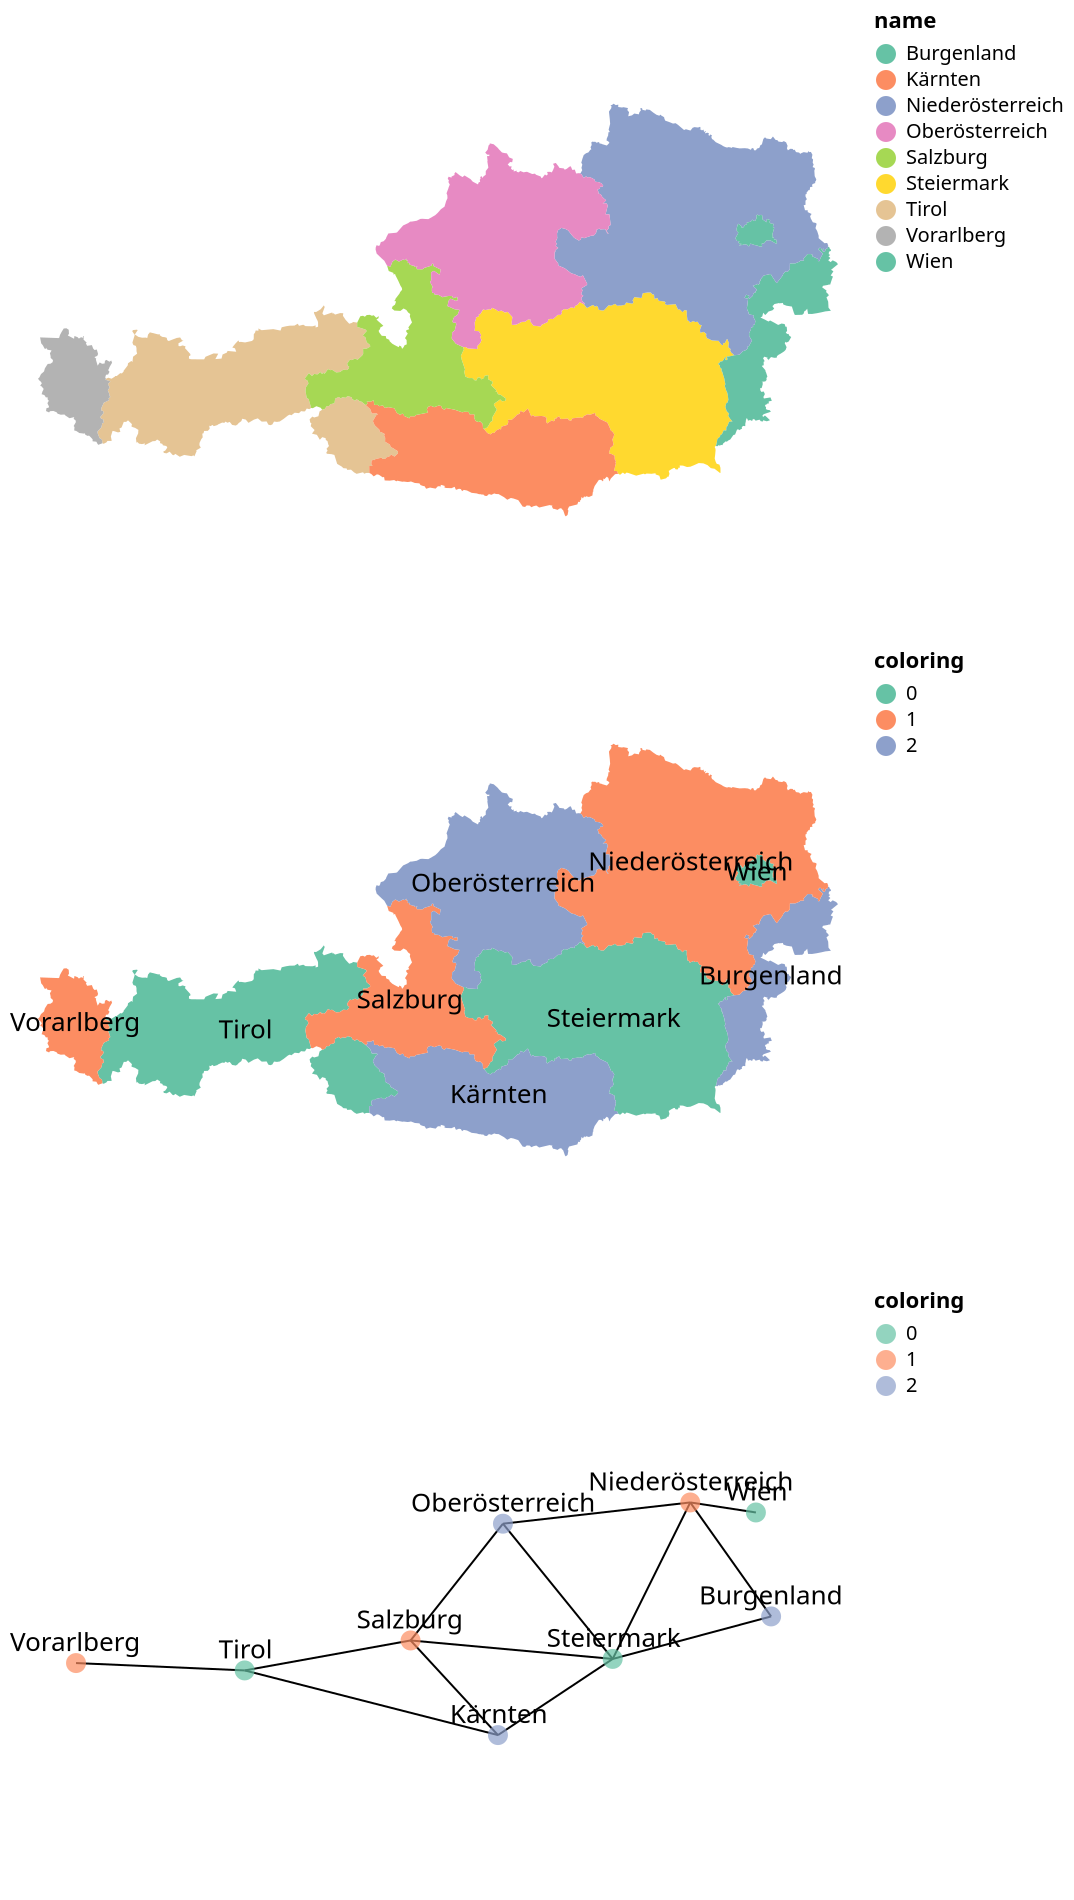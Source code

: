 {
  "config": {
    "view": {
      "continuousWidth": 400,
      "continuousHeight": 300
    }
  },
  "vconcat": [
    {
      "data": {
        "name": "data-ec1eefc79af9c1b7f0ffa05d66172976"
      },
      "mark": "geoshape",
      "encoding": {
        "color": {
          "type": "nominal",
          "field": "name",
          "scale": {
            "scheme": "set2"
          }
        }
      }
    },
    {
      "layer": [
        {
          "mark": "geoshape",
          "encoding": {
            "color": {
              "type": "nominal",
              "field": "coloring",
              "scale": {
                "scheme": "set2"
              }
            }
          }
        },
        {
          "mark": {
            "type": "text",
            "font": "Ubuntu",
            "fontSize": 13
          },
          "encoding": {
            "latitude": {
              "field": "latitude",
              "type": "quantitative"
            },
            "longitude": {
              "field": "longitude",
              "type": "quantitative"
            },
            "text": {
              "type": "nominal",
              "field": "name"
            }
          }
        }
      ],
      "data": {
        "name": "data-ec1eefc79af9c1b7f0ffa05d66172976"
      }
    },
    {
      "layer": [
        {
          "data": {
            "name": "data-afa73948d6deefdd42854aa58598dee8"
          },
          "mark": "line",
          "encoding": {
            "latitude": {
              "field": "lat1",
              "type": "quantitative"
            },
            "latitude2": {
              "field": "lat2"
            },
            "longitude": {
              "field": "lon1",
              "type": "quantitative"
            },
            "longitude2": {
              "field": "lon2"
            }
          }
        },
        {
          "data": {
            "name": "data-ec1eefc79af9c1b7f0ffa05d66172976"
          },
          "mark": {
            "type": "point",
            "filled": true,
            "size": 100
          },
          "encoding": {
            "color": {
              "type": "nominal",
              "field": "coloring",
              "scale": {
                "scheme": "set2"
              }
            },
            "latitude": {
              "field": "latitude",
              "type": "quantitative"
            },
            "longitude": {
              "field": "longitude",
              "type": "quantitative"
            }
          }
        },
        {
          "data": {
            "name": "data-ec1eefc79af9c1b7f0ffa05d66172976"
          },
          "mark": {
            "type": "text",
            "dy": -10,
            "font": "Ubuntu",
            "fontSize": 13
          },
          "encoding": {
            "latitude": {
              "field": "latitude",
              "type": "quantitative"
            },
            "longitude": {
              "field": "longitude",
              "type": "quantitative"
            },
            "text": {
              "type": "nominal",
              "field": "name"
            }
          }
        }
      ]
    }
  ],
  "resolve": {
    "scale": {
      "color": "independent"
    }
  },
  "$schema": "https://vega.github.io/schema/vega-lite/v5.json",
  "datasets": {
    "data-ec1eefc79af9c1b7f0ffa05d66172976": [
      {
        "ISO3166-2": "AT-6",
        "admin_level": "4",
        "alt_name:cs": null,
        "alt_name:mk": "\u0428\u0442\u0438\u0440\u0438\u0458\u0430",
        "alt_name:sl": "Avstrijska \u0160tajerska",
        "boundary": "administrative",
        "capital": null,
        "coloring": 0,
        "description": null,
        "id_": 35183,
        "is_in:continent": null,
        "is_in:country": null,
        "is_in:country_code": null,
        "latitude": 47.26910852570653,
        "longitude": 15.011874549921277,
        "name": "Steiermark",
        "name:ar": "\u0634\u062a\u0627\u064a\u0631\u0645\u0627\u0631\u0643",
        "name:be": "\u0428\u0442\u044b\u0440\u044b\u044f",
        "name:be-tarask": "\u0428\u0442\u044b\u0440\u044b\u044f",
        "name:bg": null,
        "name:br": null,
        "name:ca": "Est\u00edria",
        "name:cs": "\u0160t\u00fdrsko",
        "name:de": "Steiermark",
        "name:en": "Styria",
        "name:eo": "Stirio",
        "name:es": "Estiria",
        "name:fi": null,
        "name:fr": "Styrie",
        "name:fy": null,
        "name:ga": null,
        "name:gl": null,
        "name:he": null,
        "name:hr": "\u0160tajerska",
        "name:hsb": null,
        "name:hu": "St\u00e1jerorsz\u00e1g",
        "name:is": null,
        "name:it": "Stiria",
        "name:ja": null,
        "name:ko": null,
        "name:la": null,
        "name:lld": null,
        "name:lt": null,
        "name:lv": null,
        "name:mk": "\u0428\u0442\u0430\u0435\u0440\u0441\u043a\u0430",
        "name:nl": "Stiermarken",
        "name:pl": "Styria",
        "name:prefix:at": "Bundesland",
        "name:pt": "Est\u00edria",
        "name:ru": "\u0428\u0442\u0438\u0440\u0438\u044f",
        "name:sk": "\u0160tajersko",
        "name:sl": "\u0160tajerska (zvezna de\u017eela)",
        "name:sr": null,
        "name:ta": "\u0b9a\u0bbf\u0b9f\u0bbf\u0bb0\u0bbf\u0baf\u0bbe",
        "name:tzl": null,
        "name:uk": null,
        "name:vi": null,
        "name:yi": null,
        "name:zh": null,
        "place:note": null,
        "population": null,
        "ref:at:gkz": "6",
        "source:name:br": null,
        "type": "Feature",
        "type_": "relation",
        "website": "http://www.stmk.gv.at",
        "wikidata": "Q41358",
        "wikipedia": "de:Steiermark",
        "geometry": {
          "type": "Polygon",
          "coordinates": [
            [
              [
                13.5641234,
                47.4180638
              ],
              [
                13.5926543,
                47.46053650000001
              ],
              [
                13.585666,
                47.47479899999998
              ],
              [
                13.6056881,
                47.475187099999935
              ],
              [
                13.6087543,
                47.4751382
              ],
              [
                13.631623600000001,
                47.46621390000003
              ],
              [
                13.7225591,
                47.4621112
              ],
              [
                13.7194637,
                47.48036200000004
              ],
              [
                13.749152,
                47.50162299999998
              ],
              [
                13.7606735,
                47.52029580000005
              ],
              [
                13.7462845,
                47.54166939999998
              ],
              [
                13.7570393,
                47.544831299999984
              ],
              [
                13.755934,
                47.55272899999998
              ],
              [
                13.735461,
                47.577022
              ],
              [
                13.69459,
                47.579271199999994
              ],
              [
                13.698512,
                47.60204999999997
              ],
              [
                13.6955725,
                47.63273519999997
              ],
              [
                13.7078573,
                47.65645509999994
              ],
              [
                13.706508,
                47.664384
              ],
              [
                13.736986,
                47.67410500000003
              ],
              [
                13.734279000000003,
                47.685052000000006
              ],
              [
                13.749627000000002,
                47.687367
              ],
              [
                13.777656,
                47.718326700000006
              ],
              [
                13.793016,
                47.712437
              ],
              [
                13.840215,
                47.718732
              ],
              [
                13.850868,
                47.71439000000001
              ],
              [
                13.860315,
                47.72721400000001
              ],
              [
                13.895919,
                47.71747800000002
              ],
              [
                13.919981,
                47.70510399999994
              ],
              [
                13.951703,
                47.709652
              ],
              [
                13.983372,
                47.697260000000036
              ],
              [
                14.0105993,
                47.70089419999999
              ],
              [
                14.055429,
                47.66788600000005
              ],
              [
                14.048741,
                47.63692000000001
              ],
              [
                14.050779,
                47.61715499999998
              ],
              [
                14.093123000000002,
                47.61953700000002
              ],
              [
                14.145612,
                47.63703200000004
              ],
              [
                14.177587,
                47.63794700000002
              ],
              [
                14.205794,
                47.652535999999955
              ],
              [
                14.232555,
                47.65062799999998
              ],
              [
                14.223098,
                47.64214399999998
              ],
              [
                14.25533,
                47.61284
              ],
              [
                14.326396,
                47.60755299999997
              ],
              [
                14.334488,
                47.618351
              ],
              [
                14.391537700000002,
                47.63594259999997
              ],
              [
                14.397470200000003,
                47.65265229999998
              ],
              [
                14.4208505,
                47.65657329999996
              ],
              [
                14.444233,
                47.65541100000002
              ],
              [
                14.4885682,
                47.68205340000002
              ],
              [
                14.517203,
                47.68184649999998
              ],
              [
                14.527802300000001,
                47.69554599999998
              ],
              [
                14.524105099999998,
                47.70743500000001
              ],
              [
                14.5507448,
                47.71912940000001
              ],
              [
                14.580946599999999,
                47.717161000000004
              ],
              [
                14.6163973,
                47.73069610000004
              ],
              [
                14.6462564,
                47.725454000000056
              ],
              [
                14.652259300000003,
                47.73838609999995
              ],
              [
                14.680486500000002,
                47.749123099999935
              ],
              [
                14.694947000000003,
                47.764206999999985
              ],
              [
                14.733846,
                47.751611000000025
              ],
              [
                14.738461,
                47.74872100000005
              ],
              [
                14.767047,
                47.726307
              ],
              [
                14.8182642,
                47.74416550000002
              ],
              [
                14.832872000000002,
                47.74371300000001
              ],
              [
                14.839974000000002,
                47.73395599999995
              ],
              [
                14.858063100000003,
                47.74048879999999
              ],
              [
                14.8726033,
                47.73151180000005
              ],
              [
                14.876641000000001,
                47.71603199999998
              ],
              [
                14.901204000000002,
                47.710817099999986
              ],
              [
                14.927755,
                47.71063699999995
              ],
              [
                14.972834,
                47.74359799999998
              ],
              [
                14.997222,
                47.741428000000006
              ],
              [
                15.034715000000002,
                47.75273700000001
              ],
              [
                15.055724,
                47.74065999999996
              ],
              [
                15.0819646,
                47.74270040000001
              ],
              [
                15.0892172,
                47.74147630000001
              ],
              [
                15.130163,
                47.74718299999998
              ],
              [
                15.139404,
                47.761435
              ],
              [
                15.200639,
                47.753784200000005
              ],
              [
                15.210460000000001,
                47.76443700000001
              ],
              [
                15.20085,
                47.77504799999994
              ],
              [
                15.2154288,
                47.791202500000004
              ],
              [
                15.2150248,
                47.79132199999997
              ],
              [
                15.2173065,
                47.79602989999997
              ],
              [
                15.28717,
                47.790181999999994
              ],
              [
                15.2984901,
                47.82064789999996
              ],
              [
                15.345206,
                47.82568300000001
              ],
              [
                15.345916800000001,
                47.82575130000005
              ],
              [
                15.374938,
                47.82537700000003
              ],
              [
                15.391212,
                47.81285299999999
              ],
              [
                15.406076999999998,
                47.81280300000005
              ],
              [
                15.410482,
                47.78480400000001
              ],
              [
                15.438684,
                47.790820000000004
              ],
              [
                15.449979000000003,
                47.772728
              ],
              [
                15.506617200000003,
                47.76779019999996
              ],
              [
                15.516712700000001,
                47.761834
              ],
              [
                15.508869500000001,
                47.75284689999997
              ],
              [
                15.528651,
                47.74586600000002
              ],
              [
                15.6117131,
                47.751085100000005
              ],
              [
                15.635738,
                47.71554999999998
              ],
              [
                15.652017,
                47.71751900000001
              ],
              [
                15.678725000000002,
                47.69899200000005
              ],
              [
                15.697024,
                47.71303000000004
              ],
              [
                15.719139999999998,
                47.70987999999997
              ],
              [
                15.7182642,
                47.68613589999995
              ],
              [
                15.725095999999999,
                47.64645199999997
              ],
              [
                15.742320100000002,
                47.64222089999998
              ],
              [
                15.745279,
                47.63177699999998
              ],
              [
                15.781324000000001,
                47.64229699999996
              ],
              [
                15.797632999999998,
                47.6361568
              ],
              [
                15.821774,
                47.637952
              ],
              [
                15.840298000000002,
                47.6181002
              ],
              [
                15.860562300000002,
                47.61667370000004
              ],
              [
                15.844514,
                47.586305000000024
              ],
              [
                15.847003,
                47.56778700000002
              ],
              [
                15.880638,
                47.57251900000003
              ],
              [
                15.905402200000001,
                47.55980600000001
              ],
              [
                15.902337000000001,
                47.54633599999995
              ],
              [
                15.913849300000003,
                47.53042270000002
              ],
              [
                15.920497,
                47.53001599999997
              ],
              [
                15.958514,
                47.517852
              ],
              [
                16.0000748,
                47.5158386
              ],
              [
                16.021324,
                47.515042000000015
              ],
              [
                16.0468645,
                47.49115750000005
              ],
              [
                16.0650783,
                47.486343099999985
              ],
              [
                16.065175,
                47.50189600000001
              ],
              [
                16.0788423,
                47.49928130000002
              ],
              [
                16.0874082,
                47.50716029999995
              ],
              [
                16.097775,
                47.52407699999997
              ],
              [
                16.1094672,
                47.5249921
              ],
              [
                16.1124166,
                47.50756879999997
              ],
              [
                16.121431,
                47.51105100000005
              ],
              [
                16.115132,
                47.47432500000003
              ],
              [
                16.1379691,
                47.461442499999976
              ],
              [
                16.131891,
                47.45343200000003
              ],
              [
                16.1433816,
                47.43861710000002
              ],
              [
                16.1717759,
                47.422399599999984
              ],
              [
                16.165053,
                47.42074850000002
              ],
              [
                16.1416869,
                47.41751960000002
              ],
              [
                16.1161461,
                47.41387519999998
              ],
              [
                16.1012353,
                47.41477269999999
              ],
              [
                16.1068259,
                47.39493109999995
              ],
              [
                16.0929653,
                47.39014109999998
              ],
              [
                16.0821726,
                47.39735220000002
              ],
              [
                16.0966979,
                47.40650959999997
              ],
              [
                16.084103,
                47.40915400000002
              ],
              [
                16.060411,
                47.384238
              ],
              [
                16.0587688,
                47.3838125
              ],
              [
                16.0301161,
                47.3792886
              ],
              [
                16.0340437,
                47.3722007
              ],
              [
                16.030208,
                47.37140599999997
              ],
              [
                16.0151588,
                47.367127000000025
              ],
              [
                16.034497400000003,
                47.355613100000014
              ],
              [
                16.035166,
                47.34419899999998
              ],
              [
                16.051026,
                47.33346399999999
              ],
              [
                16.050483,
                47.31697100000008
              ],
              [
                16.0595145,
                47.31469779999995
              ],
              [
                16.058443,
                47.31012199999998
              ],
              [
                16.0747222,
                47.27468329999998
              ],
              [
                16.076259,
                47.27162600000001
              ],
              [
                16.0865116,
                47.233551199999994
              ],
              [
                16.079287,
                47.22592300000001
              ],
              [
                16.0928008,
                47.19990930000001
              ],
              [
                16.0915106,
                47.198464700000024
              ],
              [
                16.1025943,
                47.183652700000025
              ],
              [
                16.109278,
                47.16678699999998
              ],
              [
                16.1150258,
                47.133192799999975
              ],
              [
                16.1051883,
                47.11416730000005
              ],
              [
                16.094784,
                47.11220000000001
              ],
              [
                16.0865817,
                47.08785910000006
              ],
              [
                16.0983916,
                47.061081800000004
              ],
              [
                16.1210329,
                47.04478869999999
              ],
              [
                16.114299,
                47.02961
              ],
              [
                16.130718,
                47.01212600000006
              ],
              [
                16.1455999,
                46.999810600000025
              ],
              [
                16.1545216,
                46.990812599999984
              ],
              [
                16.140917,
                46.993697000000026
              ],
              [
                16.12171,
                46.99066700000002
              ],
              [
                16.107732,
                46.96532400000002
              ],
              [
                16.095393,
                46.95403700000002
              ],
              [
                16.0948812,
                46.934294500000064
              ],
              [
                16.070221,
                46.93552300000005
              ],
              [
                16.0540474,
                46.91037389999997
              ],
              [
                16.0378946,
                46.90458799999998
              ],
              [
                16.035389,
                46.89286400000002
              ],
              [
                16.0234304,
                46.88795300000003
              ],
              [
                16.00961,
                46.87721499999999
              ],
              [
                16.002672,
                46.846894000000034
              ],
              [
                15.996250799999999,
                46.835398700000034
              ],
              [
                15.985371000000002,
                46.82730099999998
              ],
              [
                15.9879844,
                46.81960000000003
              ],
              [
                15.9897134,
                46.81889560000002
              ],
              [
                15.991742,
                46.816792200000016
              ],
              [
                15.9930386,
                46.804338800000004
              ],
              [
                15.989080099999999,
                46.77485260000005
              ],
              [
                15.9847513,
                46.752087899999985
              ],
              [
                15.9938567,
                46.73060930000005
              ],
              [
                16.0036991,
                46.71707770000002
              ],
              [
                16.0296884,
                46.71177470000001
              ],
              [
                16.0395241,
                46.6908704
              ],
              [
                16.0401265,
                46.66133460000003
              ],
              [
                16.038092,
                46.656138999999996
              ],
              [
                16.0334443,
                46.657879400000006
              ],
              [
                15.9830728,
                46.684686199999945
              ],
              [
                15.960084,
                46.68700100000007
              ],
              [
                15.947067499999998,
                46.689061199999976
              ],
              [
                15.9160371,
                46.70833099999998
              ],
              [
                15.877147000000003,
                46.71967199999997
              ],
              [
                15.8326377,
                46.72197520000005
              ],
              [
                15.786424600000002,
                46.707467699999974
              ],
              [
                15.7524263,
                46.69797990000001
              ],
              [
                15.720804300000001,
                46.695899300000036
              ],
              [
                15.6818074,
                46.70523250000002
              ],
              [
                15.649992199999998,
                46.70575820000001
              ],
              [
                15.653647200000002,
                46.692098000000065
              ],
              [
                15.639082500000002,
                46.69159820000002
              ],
              [
                15.634041500000002,
                46.68118519999998
              ],
              [
                15.6229642,
                46.67956809999999
              ],
              [
                15.614541,
                46.68217099999996
              ],
              [
                15.6053498,
                46.68114740000001
              ],
              [
                15.6085462,
                46.68767320000003
              ],
              [
                15.596979100000002,
                46.69038810000001
              ],
              [
                15.5701528,
                46.68090549999995
              ],
              [
                15.5462607,
                46.67015629999999
              ],
              [
                15.5535228,
                46.651377000000025
              ],
              [
                15.5424423,
                46.629951599999984
              ],
              [
                15.537108800000002,
                46.63391549999996
              ],
              [
                15.520129499999998,
                46.62155119999995
              ],
              [
                15.469127500000003,
                46.61285089999997
              ],
              [
                15.456852199999998,
                46.6389778
              ],
              [
                15.421709500000002,
                46.647234299999994
              ],
              [
                15.420377400000001,
                46.65489959999997
              ],
              [
                15.402021600000001,
                46.65356209999998
              ],
              [
                15.3828853,
                46.65163050000001
              ],
              [
                15.3354763,
                46.65318299999999
              ],
              [
                15.319429999999999,
                46.64784819999997
              ],
              [
                15.3079755,
                46.65244259999998
              ],
              [
                15.235902900000001,
                46.63938060000002
              ],
              [
                15.1602434,
                46.65712309999998
              ],
              [
                15.143201000000001,
                46.65941389999998
              ],
              [
                15.1285606,
                46.65000990000001
              ],
              [
                15.108360500000002,
                46.65983870000006
              ],
              [
                15.082424099999999,
                46.64516909999997
              ],
              [
                15.065084799999998,
                46.65201000000001
              ],
              [
                15.0506584,
                46.67007989999997
              ],
              [
                15.0246198,
                46.66969929999999
              ],
              [
                15.042275,
                46.72088000000003
              ],
              [
                15.035863000000003,
                46.728259000000016
              ],
              [
                15.044593000000003,
                46.73295900000003
              ],
              [
                15.031551099999998,
                46.745692300000016
              ],
              [
                15.030150000000003,
                46.769792000000024
              ],
              [
                14.996659000000001,
                46.782281699999984
              ],
              [
                14.976262400000001,
                46.78478330000002
              ],
              [
                14.976363800000001,
                46.7850341
              ],
              [
                14.990380999999998,
                46.82242200000005
              ],
              [
                15.0117929,
                46.83255770000005
              ],
              [
                15.019628000000003,
                46.844255999999966
              ],
              [
                15.008219999999998,
                46.879865999999986
              ],
              [
                15.014911,
                46.8812446
              ],
              [
                15.027002,
                46.90973600000001
              ],
              [
                15.0056844,
                46.9300977
              ],
              [
                14.996923,
                46.93103400000003
              ],
              [
                14.9795677,
                46.959102499999986
              ],
              [
                14.961066800000001,
                46.98614159999995
              ],
              [
                14.885536999999998,
                47.01117200000002
              ],
              [
                14.876457600000002,
                47.019656999999995
              ],
              [
                14.846969400000003,
                47.03293049999998
              ],
              [
                14.844473000000002,
                47.04810000000002
              ],
              [
                14.843233,
                47.04844369999999
              ],
              [
                14.795266000000002,
                47.03651499999998
              ],
              [
                14.771766,
                47.03960699999999
              ],
              [
                14.7310774,
                47.02556200000002
              ],
              [
                14.7290792,
                47.0160459
              ],
              [
                14.703996999999998,
                47.019907599999975
              ],
              [
                14.700044699999998,
                47.017226199999996
              ],
              [
                14.677675000000002,
                47.01777019999999
              ],
              [
                14.627600600000001,
                47.01342759999999
              ],
              [
                14.615255000000001,
                46.9979457
              ],
              [
                14.592768,
                47.00163399999995
              ],
              [
                14.585924000000002,
                47.01171699999999
              ],
              [
                14.5847645,
                47.011793000000026
              ],
              [
                14.5157419,
                47.00865039999995
              ],
              [
                14.501787400000001,
                47.02592149999999
              ],
              [
                14.476347600000002,
                47.018104700000016
              ],
              [
                14.471862800000002,
                47.007714499999956
              ],
              [
                14.458369,
                47.01411700000003
              ],
              [
                14.458339,
                46.99760299999999
              ],
              [
                14.4488075,
                46.99447869999999
              ],
              [
                14.430197999999999,
                47.00048000000001
              ],
              [
                14.385907000000001,
                46.97999699999998
              ],
              [
                14.376798,
                46.99375800000001
              ],
              [
                14.3815993,
                47.0154984
              ],
              [
                14.3634461,
                47.02529770000002
              ],
              [
                14.3302146,
                47.02913039999997
              ],
              [
                14.2648368,
                47.02590650000004
              ],
              [
                14.2502343,
                47.03472880000003
              ],
              [
                14.2377036,
                47.02835409999997
              ],
              [
                14.2350403,
                47.02582619999999
              ],
              [
                14.2032951,
                47.07722149999995
              ],
              [
                14.1624498,
                47.0523949
              ],
              [
                14.1325621,
                47.0623395
              ],
              [
                14.123482,
                47.04221210000001
              ],
              [
                14.101802,
                47.03810560000006
              ],
              [
                14.0791469,
                47.02202639999996
              ],
              [
                14.0489889,
                47.003994099999964
              ],
              [
                14.0125716,
                47.003883000000044
              ],
              [
                14.0164458,
                46.98907850000001
              ],
              [
                14.0060887,
                46.970555100000055
              ],
              [
                13.968165500000001,
                46.963045699999995
              ],
              [
                13.949826,
                46.958194999999975
              ],
              [
                13.9467183,
                46.94063169999999
              ],
              [
                13.934429,
                46.945618000000046
              ],
              [
                13.899799800000002,
                46.93370030000001
              ],
              [
                13.881863100000002,
                46.917813500000044
              ],
              [
                13.8653959,
                46.91977889999999
              ],
              [
                13.848200000000002,
                46.909278000000064
              ],
              [
                13.8295339,
                46.91321550000003
              ],
              [
                13.8153586,
                46.918514199999976
              ],
              [
                13.784669,
                46.94385799999996
              ],
              [
                13.801163,
                46.951135999999984
              ],
              [
                13.8130046,
                46.95184079999998
              ],
              [
                13.8323854,
                46.97126149999998
              ],
              [
                13.844964,
                46.98905399999999
              ],
              [
                13.864659,
                46.996192999999955
              ],
              [
                13.863945,
                47.01995300000001
              ],
              [
                13.906776,
                47.070111999999995
              ],
              [
                13.87842,
                47.100366000000044
              ],
              [
                13.883163000000001,
                47.10958399999999
              ],
              [
                13.938408,
                47.136158000000016
              ],
              [
                13.957277,
                47.12400300000003
              ],
              [
                13.98782,
                47.127103000000005
              ],
              [
                13.992903000000002,
                47.14224200000006
              ],
              [
                13.94275,
                47.16639399999998
              ],
              [
                13.917258,
                47.170173
              ],
              [
                13.9089683,
                47.1855779
              ],
              [
                13.894308000000002,
                47.185486999999966
              ],
              [
                13.903216,
                47.19473900000002
              ],
              [
                13.8647338,
                47.219881499999985
              ],
              [
                13.850005,
                47.230108999999985
              ],
              [
                13.868127,
                47.24104500000003
              ],
              [
                13.864182,
                47.25216899999999
              ],
              [
                13.823621,
                47.26701099999996
              ],
              [
                13.825343,
                47.2932029
              ],
              [
                13.789334000000002,
                47.28901899999998
              ],
              [
                13.783932,
                47.275248
              ],
              [
                13.760642000000002,
                47.26627100000003
              ],
              [
                13.747722,
                47.27781399999997
              ],
              [
                13.725328,
                47.278260999999986
              ],
              [
                13.711866,
                47.259502
              ],
              [
                13.695824,
                47.260087000000006
              ],
              [
                13.67484,
                47.27458499999997
              ],
              [
                13.63946,
                47.274850999999984
              ],
              [
                13.6075742,
                47.28356230000005
              ],
              [
                13.59554,
                47.31482700000007
              ],
              [
                13.603478,
                47.330098999999976
              ],
              [
                13.5722973,
                47.393101900000055
              ],
              [
                13.564557000000002,
                47.416688
              ],
              [
                13.5641234,
                47.4180638
              ]
            ]
          ]
        }
      },
      {
        "ISO3166-2": "AT-7",
        "admin_level": "4",
        "alt_name:cs": null,
        "alt_name:mk": "\u0422\u0443\u0440\u043e\u043b\u0441\u043a\u0430",
        "alt_name:sl": null,
        "boundary": "administrative",
        "capital": null,
        "coloring": 0,
        "description": null,
        "id_": 52343,
        "is_in:continent": null,
        "is_in:country": null,
        "is_in:country_code": null,
        "latitude": 47.1946671962155,
        "longitude": 11.501725912353304,
        "name": "Tirol",
        "name:ar": "\u062a\u064a\u0631\u0648\u0644",
        "name:be": "\u0426\u0456\u0440\u043e\u043b\u044c",
        "name:be-tarask": "\u0422\u044b\u0440\u043e\u043b\u044c",
        "name:bg": null,
        "name:br": null,
        "name:ca": "Tirol",
        "name:cs": "Tyrolsko",
        "name:de": "Tirol",
        "name:en": "Tyrol",
        "name:eo": null,
        "name:es": "Tirol",
        "name:fi": "Tiroli",
        "name:fr": "Tyrol",
        "name:fy": null,
        "name:ga": "An Tior\u00f3il",
        "name:gl": null,
        "name:he": null,
        "name:hr": "Tirol",
        "name:hsb": null,
        "name:hu": "Tirol",
        "name:is": null,
        "name:it": "Tirolo",
        "name:ja": null,
        "name:ko": null,
        "name:la": null,
        "name:lld": "Tirol",
        "name:lt": null,
        "name:lv": "Tirole",
        "name:mk": "\u0422\u0438\u0440\u043e\u043b",
        "name:nl": "Tirol",
        "name:pl": "Tyrol",
        "name:prefix:at": "Bundesland",
        "name:pt": null,
        "name:ru": "\u0422\u0438\u0440\u043e\u043b\u044c",
        "name:sk": "Tirolsko",
        "name:sl": "Tirolska",
        "name:sr": null,
        "name:ta": "\u0b9f\u0bc8\u0bb0\u0bca\u0bb2\u0bcd",
        "name:tzl": "Tirol",
        "name:uk": null,
        "name:vi": null,
        "name:yi": null,
        "name:zh": null,
        "place:note": null,
        "population": "707573",
        "ref:at:gkz": "7",
        "source:name:br": null,
        "type": "Feature",
        "type_": "relation",
        "website": "https://www.tirol.gv.at/",
        "wikidata": "Q42880",
        "wikipedia": "de:Tirol (Bundesland)",
        "geometry": {
          "type": "MultiPolygon",
          "coordinates": [
            [
              [
                [
                  10.4544399,
                  47.55579639999997
                ],
                [
                  10.4511287,
                  47.554693300000025
                ],
                [
                  10.428999,
                  47.57761139999993
                ],
                [
                  10.437000700000002,
                  47.58419619999998
                ],
                [
                  10.472390099999998,
                  47.58693989999999
                ],
                [
                  10.4820072,
                  47.58448499999998
                ],
                [
                  10.4544399,
                  47.55579639999997
                ]
              ]
            ],
            [
              [
                [
                  10.4544399,
                  47.55579639999997
                ],
                [
                  10.488912100000002,
                  47.54040299999999
                ],
                [
                  10.4977627,
                  47.539103400000016
                ],
                [
                  10.5245223,
                  47.53516700000004
                ],
                [
                  10.5628417,
                  47.536050399999965
                ],
                [
                  10.563691100000002,
                  47.5343705
                ],
                [
                  10.5733588,
                  47.534016400000034
                ],
                [
                  10.5803298,
                  47.55566140000001
                ],
                [
                  10.5979156,
                  47.56970039999995
                ],
                [
                  10.678007400000002,
                  47.556227500000055
                ],
                [
                  10.6910027,
                  47.55877030000002
                ],
                [
                  10.691858900000001,
                  47.55099099999999
                ],
                [
                  10.7144506,
                  47.54082389999996
                ],
                [
                  10.7403849,
                  47.53852470000001
                ],
                [
                  10.7407208,
                  47.538570799999995
                ],
                [
                  10.7585038,
                  47.53449390000001
                ],
                [
                  10.7637598,
                  47.51959189999997
                ],
                [
                  10.777508,
                  47.51392109999997
                ],
                [
                  10.8531642,
                  47.53361600000001
                ],
                [
                  10.8864833,
                  47.536826200000014
                ],
                [
                  10.9044473,
                  47.51804490000001
                ],
                [
                  10.91857,
                  47.51730169999999
                ],
                [
                  10.8702945,
                  47.49911930000003
                ],
                [
                  10.8712077,
                  47.481675100000004
                ],
                [
                  10.8865314,
                  47.48016489999996
                ],
                [
                  10.9099244,
                  47.48554809999999
                ],
                [
                  10.9379694,
                  47.47959690000005
                ],
                [
                  10.9324993,
                  47.46804560000004
                ],
                [
                  10.9836122,
                  47.430017699999986
                ],
                [
                  10.984616,
                  47.42097970000004
                ],
                [
                  10.9709882,
                  47.416589399999985
                ],
                [
                  10.9704256,
                  47.4002012
                ],
                [
                  10.9911808,
                  47.39610939999997
                ],
                [
                  10.9918541,
                  47.39630170000003
                ],
                [
                  10.9926594,
                  47.396441400000015
                ],
                [
                  11.015945100000001,
                  47.39602699999993
                ],
                [
                  11.0553604,
                  47.39595560000002
                ],
                [
                  11.1153103,
                  47.39555439999997
                ],
                [
                  11.1280711,
                  47.412196399999964
                ],
                [
                  11.162033,
                  47.421789300000036
                ],
                [
                  11.2054901,
                  47.433893500000025
                ],
                [
                  11.2499874,
                  47.4323321
                ],
                [
                  11.2223322,
                  47.39733490000001
                ],
                [
                  11.2811384,
                  47.40061550000003
                ],
                [
                  11.2910304,
                  47.427079700000014
                ],
                [
                  11.3312896,
                  47.43903299999997
                ],
                [
                  11.3386129,
                  47.44992290000001
                ],
                [
                  11.421433,
                  47.44485630000001
                ],
                [
                  11.4094382,
                  47.466735900000025
                ],
                [
                  11.3838224,
                  47.47220890000005
                ],
                [
                  11.4102402,
                  47.49512130000004
                ],
                [
                  11.44209,
                  47.51791700000001
                ],
                [
                  11.4493318,
                  47.50724319999997
                ],
                [
                  11.4662885,
                  47.50843990000001
                ],
                [
                  11.5056645,
                  47.5047271
                ],
                [
                  11.5724166,
                  47.51450640000001
                ],
                [
                  11.5881089,
                  47.52545069999997
                ],
                [
                  11.5889141,
                  47.55810690000002
                ],
                [
                  11.6006503,
                  47.56786719999997
                ],
                [
                  11.6069919,
                  47.581798500000026
                ],
                [
                  11.6304361,
                  47.580307900000015
                ],
                [
                  11.6343064,
                  47.58208910000002
                ],
                [
                  11.6340829,
                  47.5821768
                ],
                [
                  11.6329417,
                  47.59243420000003
                ],
                [
                  11.6361361,
                  47.59453769999999
                ],
                [
                  11.6433182,
                  47.590535399999986
                ],
                [
                  11.6638736,
                  47.58360640000004
                ],
                [
                  11.7750523,
                  47.59038869999999
                ],
                [
                  11.8440415,
                  47.58121179999997
                ],
                [
                  11.8549553,
                  47.60235790000003
                ],
                [
                  11.894235700000001,
                  47.608434700000004
                ],
                [
                  11.8943233,
                  47.60873569999993
                ],
                [
                  11.9333095,
                  47.61273039999999
                ],
                [
                  11.976229,
                  47.61297759999996
                ],
                [
                  12.0085326,
                  47.6251781
                ],
                [
                  12.0197255,
                  47.61191950000002
                ],
                [
                  12.060719000000002,
                  47.61882940000002
                ],
                [
                  12.0823518,
                  47.609745299999986
                ],
                [
                  12.149458200000002,
                  47.60863999999999
                ],
                [
                  12.179004300000003,
                  47.614389799999984
                ],
                [
                  12.178149100000002,
                  47.60089009999995
                ],
                [
                  12.2020119,
                  47.60616719999996
                ],
                [
                  12.2018113,
                  47.633020399999985
                ],
                [
                  12.200071,
                  47.63822720000003
                ],
                [
                  12.1995331,
                  47.63976019999997
                ],
                [
                  12.1990868,
                  47.64085059999999
                ],
                [
                  12.1985649,
                  47.641878600000005
                ],
                [
                  12.1984074,
                  47.64214130000001
                ],
                [
                  12.196541100000001,
                  47.64496389999996
                ],
                [
                  12.1868463,
                  47.65733239999999
                ],
                [
                  12.164735,
                  47.690062900000015
                ],
                [
                  12.1624246,
                  47.70116700000002
                ],
                [
                  12.1835036,
                  47.70049610000002
                ],
                [
                  12.2265494,
                  47.71804619999996
                ],
                [
                  12.2570286,
                  47.74303450000001
                ],
                [
                  12.2649807,
                  47.73251650000002
                ],
                [
                  12.2431454,
                  47.69166710000004
                ],
                [
                  12.2571689,
                  47.67910190000001
                ],
                [
                  12.3271207,
                  47.69536379999993
                ],
                [
                  12.3380351,
                  47.697055000000006
                ],
                [
                  12.3399885,
                  47.69036429999998
                ],
                [
                  12.3514538,
                  47.69209889999998
                ],
                [
                  12.3636175,
                  47.68384210000007
                ],
                [
                  12.4125266,
                  47.69350250000001
                ],
                [
                  12.4423603,
                  47.692512699999995
                ],
                [
                  12.438994200000002,
                  47.6760833
                ],
                [
                  12.465113,
                  47.64973300000007
                ],
                [
                  12.4991695,
                  47.62510059999998
                ],
                [
                  12.5252288,
                  47.63074190000002
                ],
                [
                  12.536374,
                  47.63647250000003
                ],
                [
                  12.5750269,
                  47.632315200000015
                ],
                [
                  12.5745073,
                  47.604991400000074
                ],
                [
                  12.653545,
                  47.58802990000002
                ],
                [
                  12.6666167,
                  47.57862070000001
                ],
                [
                  12.6281755,
                  47.54954270000001
                ],
                [
                  12.654120100000002,
                  47.53677349999998
                ],
                [
                  12.6651301,
                  47.50606900000003
                ],
                [
                  12.6971712,
                  47.488119399999995
                ],
                [
                  12.699069600000001,
                  47.47862909999996
                ],
                [
                  12.6995919,
                  47.477889999999995
                ],
                [
                  12.6652253,
                  47.46480579999999
                ],
                [
                  12.6313772,
                  47.464548699999995
                ],
                [
                  12.6322931,
                  47.43210369999995
                ],
                [
                  12.6245707,
                  47.42251349999998
                ],
                [
                  12.5902093,
                  47.400466500000014
                ],
                [
                  12.5768457,
                  47.39233189999999
                ],
                [
                  12.5629679,
                  47.399521900000025
                ],
                [
                  12.545311200000002,
                  47.39803210000001
                ],
                [
                  12.5236453,
                  47.3906982
                ],
                [
                  12.5060893,
                  47.39412589999998
                ],
                [
                  12.478962,
                  47.368224199999986
                ],
                [
                  12.4861919,
                  47.35244869999999
                ],
                [
                  12.498596600000003,
                  47.34917600000001
                ],
                [
                  12.4952177,
                  47.33742850000001
                ],
                [
                  12.4783056,
                  47.32638969999996
                ],
                [
                  12.4418885,
                  47.32861689999999
                ],
                [
                  12.4103331,
                  47.313622999999964
                ],
                [
                  12.3745876,
                  47.31130979999999
                ],
                [
                  12.3352625,
                  47.32853300000006
                ],
                [
                  12.318867000000001,
                  47.32569140000001
                ],
                [
                  12.2966018,
                  47.3326052
                ],
                [
                  12.2641095,
                  47.3022067
                ],
                [
                  12.2546844,
                  47.30796340000002
                ],
                [
                  12.2372947,
                  47.30144990000004
                ],
                [
                  12.2299702,
                  47.31203960000002
                ],
                [
                  12.2189882,
                  47.31113650000001
                ],
                [
                  12.1970023,
                  47.29845579999998
                ],
                [
                  12.1646062,
                  47.30153979999999
                ],
                [
                  12.1440884,
                  47.288130200000055
                ],
                [
                  12.1145474,
                  47.30645380000001
                ],
                [
                  12.0785705,
                  47.275200899999994
                ],
                [
                  12.0769842,
                  47.26795649999999
                ],
                [
                  12.1016409,
                  47.25767050000003
                ],
                [
                  12.1100746,
                  47.24038589999999
                ],
                [
                  12.0861657,
                  47.21539230000001
                ],
                [
                  12.0818523,
                  47.19185770000003
                ],
                [
                  12.0932574,
                  47.146044999999994
                ],
                [
                  12.1117992,
                  47.1385147
                ],
                [
                  12.136014,
                  47.08066770000002
                ],
                [
                  12.1189087,
                  47.07322999999997
                ],
                [
                  12.0938232,
                  47.07696020000003
                ],
                [
                  12.0771316,
                  47.05879980000002
                ],
                [
                  12.0594921,
                  47.058515699999994
                ],
                [
                  12.0398682,
                  47.060356699999986
                ],
                [
                  12.0198664,
                  47.04706080000002
                ],
                [
                  11.9791175,
                  47.05000060000001
                ],
                [
                  11.9472041,
                  47.03346660000002
                ],
                [
                  11.9329326,
                  47.03755979999996
                ],
                [
                  11.9156397,
                  47.03252150000001
                ],
                [
                  11.8740404,
                  47.01008069999999
                ],
                [
                  11.8363141,
                  46.9930032
                ],
                [
                  11.809764600000001,
                  46.990188499999974
                ],
                [
                  11.781779,
                  46.992459300000014
                ],
                [
                  11.765583400000002,
                  46.973523200000045
                ],
                [
                  11.7470355,
                  46.96887029999996
                ],
                [
                  11.7276663,
                  46.97237410000002
                ],
                [
                  11.7114427,
                  46.99323600000001
                ],
                [
                  11.6645233,
                  46.99198919999997
                ],
                [
                  11.6272122,
                  47.01330239999998
                ],
                [
                  11.5904449,
                  47.00505849999997
                ],
                [
                  11.5381253,
                  46.9840991
                ],
                [
                  11.512617,
                  47.00514180000001
                ],
                [
                  11.4787639,
                  47.0107325
                ],
                [
                  11.4698929,
                  46.995181900000034
                ],
                [
                  11.444324700000001,
                  46.9824807
                ],
                [
                  11.4347606,
                  46.974142800000024
                ],
                [
                  11.4174577,
                  46.96645420000001
                ],
                [
                  11.3822501,
                  46.97058169999997
                ],
                [
                  11.3592044,
                  46.99019330000002
                ],
                [
                  11.3370062,
                  46.98486560000004
                ],
                [
                  11.3196398,
                  46.99233369999996
                ],
                [
                  11.3078301,
                  46.98407230000001
                ],
                [
                  11.2880667,
                  46.98595
                ],
                [
                  11.2492915,
                  46.974179700000036
                ],
                [
                  11.2415171,
                  46.9696481
                ],
                [
                  11.207026100000002,
                  46.96248540000003
                ],
                [
                  11.1953016,
                  46.9704408
                ],
                [
                  11.1762194,
                  46.96258699999996
                ],
                [
                  11.1642875,
                  46.965710999999985
                ],
                [
                  11.1680984,
                  46.945023499999984
                ],
                [
                  11.1502433,
                  46.9318613
                ],
                [
                  11.1150679,
                  46.93143739999996
                ],
                [
                  11.1092701,
                  46.91599690000004
                ],
                [
                  11.0976394,
                  46.913953300000024
                ],
                [
                  11.1016994,
                  46.889887600000044
                ],
                [
                  11.088811,
                  46.87876439999999
                ],
                [
                  11.071446,
                  46.853414899999976
                ],
                [
                  11.070319,
                  46.83834840000001
                ],
                [
                  11.0832636,
                  46.82224889999998
                ],
                [
                  11.0390546,
                  46.804867
                ],
                [
                  11.0442021,
                  46.8008879
                ],
                [
                  11.0222673,
                  46.76544819999997
                ],
                [
                  11.0138208,
                  46.77210020000001
                ],
                [
                  10.9949405,
                  46.76694630000003
                ],
                [
                  10.9248172,
                  46.7748811
                ],
                [
                  10.8828889,
                  46.76284769999999
                ],
                [
                  10.8406503,
                  46.78178720000001
                ],
                [
                  10.825448600000001,
                  46.773102499999936
                ],
                [
                  10.8140846,
                  46.775131199999954
                ],
                [
                  10.7863031,
                  46.7963176
                ],
                [
                  10.757418900000001,
                  46.785164500000015
                ],
                [
                  10.730715500000002,
                  46.78823
                ],
                [
                  10.726062000000002,
                  46.79782320000002
                ],
                [
                  10.7438965,
                  46.80295660000001
                ],
                [
                  10.763872000000001,
                  46.822626400000004
                ],
                [
                  10.7554499,
                  46.83288589999997
                ],
                [
                  10.722051,
                  46.83789850000003
                ],
                [
                  10.716641,
                  46.84711390000002
                ],
                [
                  10.6941104,
                  46.85214750000001
                ],
                [
                  10.6967568,
                  46.86261919999998
                ],
                [
                  10.6673729,
                  46.87548900000003
                ],
                [
                  10.649194199999998,
                  46.86553740000002
                ],
                [
                  10.624294200000001,
                  46.86441289999998
                ],
                [
                  10.55047,
                  46.839148800000025
                ],
                [
                  10.5460146,
                  46.8379301
                ],
                [
                  10.55247,
                  46.85003650000003
                ],
                [
                  10.5234601,
                  46.84582200000005
                ],
                [
                  10.5201017,
                  46.845688200000005
                ],
                [
                  10.4940429,
                  46.848684500000026
                ],
                [
                  10.4787279,
                  46.85907499999999
                ],
                [
                  10.469654200000003,
                  46.85491270000003
                ],
                [
                  10.464682799999999,
                  46.88427340000003
                ],
                [
                  10.4862047,
                  46.91545339999996
                ],
                [
                  10.4872829,
                  46.93450939999999
                ],
                [
                  10.4893516,
                  46.93778880000001
                ],
                [
                  10.4567398,
                  46.951401899999965
                ],
                [
                  10.434230100000002,
                  46.956385299999994
                ],
                [
                  10.422106900000001,
                  46.96019069999998
                ],
                [
                  10.4265641,
                  46.9756935
                ],
                [
                  10.3893298,
                  47.00052709999998
                ],
                [
                  10.372071,
                  46.9906726
                ],
                [
                  10.3489794,
                  46.99061419999998
                ],
                [
                  10.3278289,
                  46.95398159999999
                ],
                [
                  10.3077409,
                  46.94726659999998
                ],
                [
                  10.3160518,
                  46.92517649999996
                ],
                [
                  10.2935403,
                  46.92186320000002
                ],
                [
                  10.2575017,
                  46.92980409999998
                ],
                [
                  10.2416798,
                  46.931628999999994
                ],
                [
                  10.2257169,
                  46.89593969999997
                ],
                [
                  10.2324938,
                  46.87160370000006
                ],
                [
                  10.232665200000001,
                  46.866292500000036
                ],
                [
                  10.1936587,
                  46.866442299999974
                ],
                [
                  10.182945200000002,
                  46.85670069999999
                ],
                [
                  10.1574114,
                  46.84786109999997
                ],
                [
                  10.1449726,
                  46.85101859999999
                ],
                [
                  10.1414271,
                  46.87464220000004
                ],
                [
                  10.1173241,
                  46.88531439999998
                ],
                [
                  10.0996355,
                  46.916920100000006
                ],
                [
                  10.0981916,
                  46.927349500000034
                ],
                [
                  10.134817400000001,
                  46.954559500000066
                ],
                [
                  10.1447493,
                  46.98337749999999
                ],
                [
                  10.159923800000001,
                  46.98368700000003
                ],
                [
                  10.1552473,
                  46.99092289999998
                ],
                [
                  10.1544315,
                  47.00537580000004
                ],
                [
                  10.1310575,
                  47.01302550000001
                ],
                [
                  10.12325,
                  47.02212840000001
                ],
                [
                  10.1345443,
                  47.02934750000002
                ],
                [
                  10.1569214,
                  47.0488758
                ],
                [
                  10.150892399999998,
                  47.06181299999995
                ],
                [
                  10.134615700000001,
                  47.063887600000015
                ],
                [
                  10.1335426,
                  47.0778897
                ],
                [
                  10.1583218,
                  47.11475899999999
                ],
                [
                  10.2093749,
                  47.1316941
                ],
                [
                  10.203409600000002,
                  47.14245840000002
                ],
                [
                  10.2220383,
                  47.152850000000015
                ],
                [
                  10.2130106,
                  47.157571100000006
                ],
                [
                  10.2114127,
                  47.17133440000003
                ],
                [
                  10.1968456,
                  47.1943657
                ],
                [
                  10.2137523,
                  47.21416130000004
                ],
                [
                  10.1977408,
                  47.236605299999965
                ],
                [
                  10.2220479,
                  47.25357540000002
                ],
                [
                  10.1742128,
                  47.26388049999999
                ],
                [
                  10.1783421,
                  47.2701114
                ],
                [
                  10.2012302,
                  47.27689889999997
                ],
                [
                  10.2323482,
                  47.270579100000006
                ],
                [
                  10.2661376,
                  47.28518670000005
                ],
                [
                  10.2660059,
                  47.28806340000001
                ],
                [
                  10.2816336,
                  47.28771389999995
                ],
                [
                  10.3150784,
                  47.306509900000044
                ],
                [
                  10.3303332,
                  47.30481550000004
                ],
                [
                  10.3487933,
                  47.31750709999999
                ],
                [
                  10.3453823,
                  47.31987370000001
                ],
                [
                  10.3864718,
                  47.35658599999999
                ],
                [
                  10.3891423,
                  47.37032370000002
                ],
                [
                  10.4197079,
                  47.38464049999996
                ],
                [
                  10.436764500000002,
                  47.38036340000003
                ],
                [
                  10.4349675,
                  47.382910900000006
                ],
                [
                  10.4339612,
                  47.384339400000016
                ],
                [
                  10.4331549,
                  47.38548379999995
                ],
                [
                  10.4325413,
                  47.386354600000004
                ],
                [
                  10.4374211,
                  47.412687999999946
                ],
                [
                  10.4759458,
                  47.4322233
                ],
                [
                  10.470276700000001,
                  47.44848570000002
                ],
                [
                  10.4699339,
                  47.468655800000015
                ],
                [
                  10.463745600000001,
                  47.48275169999998
                ],
                [
                  10.463293500000002,
                  47.482752999999946
                ],
                [
                  10.4405881,
                  47.48781810000002
                ],
                [
                  10.4357205,
                  47.495365600000014
                ],
                [
                  10.4313005,
                  47.50376339999996
                ],
                [
                  10.4544399,
                  47.55579639999997
                ]
              ]
            ],
            [
              [
                [
                  12.1213026,
                  47.006884299999996
                ],
                [
                  12.147411700000001,
                  47.02490000000001
                ],
                [
                  12.1645544,
                  47.0189241
                ],
                [
                  12.2048713,
                  47.02697550000004
                ],
                [
                  12.2057238,
                  47.028867400000024
                ],
                [
                  12.2165593,
                  47.058684100000036
                ],
                [
                  12.2407453,
                  47.06916839999997
                ],
                [
                  12.2673955,
                  47.07525950000002
                ],
                [
                  12.2837771,
                  47.09255579999997
                ],
                [
                  12.3085719,
                  47.09312679999999
                ],
                [
                  12.317740000000002,
                  47.105160700000035
                ],
                [
                  12.3457321,
                  47.10925450000001
                ],
                [
                  12.3592802,
                  47.113962399999984
                ],
                [
                  12.3646133,
                  47.14099559999994
                ],
                [
                  12.3996483,
                  47.152458300000006
                ],
                [
                  12.4178089,
                  47.142341499999965
                ],
                [
                  12.4346377,
                  47.150492899999996
                ],
                [
                  12.4640808,
                  47.1468832
                ],
                [
                  12.483737000000001,
                  47.1578732
                ],
                [
                  12.5215625,
                  47.15062910000002
                ],
                [
                  12.5275232,
                  47.13915220000002
                ],
                [
                  12.5533674,
                  47.12766809999999
                ],
                [
                  12.5664501,
                  47.136345800000015
                ],
                [
                  12.5875469,
                  47.13206379999996
                ],
                [
                  12.5922297,
                  47.12487570000001
                ],
                [
                  12.616591000000001,
                  47.121469300000015
                ],
                [
                  12.655907400000002,
                  47.09985540000002
                ],
                [
                  12.6995944,
                  47.07306040000003
                ],
                [
                  12.7145849,
                  47.044708699999944
                ],
                [
                  12.757823,
                  47.045826299999995
                ],
                [
                  12.7722815,
                  47.04015290000004
                ],
                [
                  12.7561326,
                  47.033517400000015
                ],
                [
                  12.7246429,
                  46.99578880000001
                ],
                [
                  12.7410903,
                  46.96899119999999
                ],
                [
                  12.7595772,
                  46.9566137
                ],
                [
                  12.7864143,
                  46.9395651
                ],
                [
                  12.7899675,
                  46.92580689999999
                ],
                [
                  12.808466,
                  46.92260450000001
                ],
                [
                  12.8218329,
                  46.91682110000002
                ],
                [
                  12.8377626,
                  46.91149129999999
                ],
                [
                  12.8317617,
                  46.90083210000001
                ],
                [
                  12.8415005,
                  46.88741529999997
                ],
                [
                  12.841898800000001,
                  46.88409649999998
                ],
                [
                  12.8411643,
                  46.860982700000015
                ],
                [
                  12.886482,
                  46.84250680000001
                ],
                [
                  12.8956044,
                  46.82581009999996
                ],
                [
                  12.9054713,
                  46.82263320000003
                ],
                [
                  12.9071211,
                  46.82267639999998
                ],
                [
                  12.9634931,
                  46.7986522
                ],
                [
                  12.964029700000001,
                  46.78550920000005
                ],
                [
                  12.9314328,
                  46.76404609999999
                ],
                [
                  12.8993908,
                  46.776850900000014
                ],
                [
                  12.876999,
                  46.762693000000006
                ],
                [
                  12.8568487,
                  46.760173200000004
                ],
                [
                  12.8412353,
                  46.74933959999999
                ],
                [
                  12.8137557,
                  46.748958599999995
                ],
                [
                  12.8099206,
                  46.7562871
                ],
                [
                  12.7958233,
                  46.7553381
                ],
                [
                  12.7482068,
                  46.74745379999995
                ],
                [
                  12.7384268,
                  46.7410277
                ],
                [
                  12.7249674,
                  46.74345169999991
                ],
                [
                  12.7117322,
                  46.73565829999998
                ],
                [
                  12.7093734,
                  46.71381930000001
                ],
                [
                  12.7215275,
                  46.702951799999965
                ],
                [
                  12.6894565,
                  46.70267509999998
                ],
                [
                  12.6906425,
                  46.65697589999998
                ],
                [
                  12.6621325,
                  46.6574209
                ],
                [
                  12.6417134,
                  46.65199560000002
                ],
                [
                  12.6310371,
                  46.66139120000004
                ],
                [
                  12.5690373,
                  46.651361800000004
                ],
                [
                  12.5512447,
                  46.65875659999998
                ],
                [
                  12.5465418,
                  46.659948799999995
                ],
                [
                  12.5160174,
                  46.67860539999995
                ],
                [
                  12.479916,
                  46.677252999999986
                ],
                [
                  12.4779407,
                  46.67980069999998
                ],
                [
                  12.4743506,
                  46.686578599999955
                ],
                [
                  12.4426279,
                  46.6884482
                ],
                [
                  12.427043,
                  46.69908820000004
                ],
                [
                  12.3840617,
                  46.71633570000001
                ],
                [
                  12.3574265,
                  46.77496449999999
                ],
                [
                  12.3300108,
                  46.77989899999996
                ],
                [
                  12.2848381,
                  46.78270109999999
                ],
                [
                  12.2805865,
                  46.79137539999997
                ],
                [
                  12.2925981,
                  46.80249730000001
                ],
                [
                  12.2824714,
                  46.814992399999944
                ],
                [
                  12.3059713,
                  46.833330100000026
                ],
                [
                  12.2993917,
                  46.84310649999996
                ],
                [
                  12.291842,
                  46.86519299999999
                ],
                [
                  12.2758772,
                  46.87267060000003
                ],
                [
                  12.2736729,
                  46.88441019999997
                ],
                [
                  12.2421755,
                  46.89087899999997
                ],
                [
                  12.218509,
                  46.87395909999995
                ],
                [
                  12.1967886,
                  46.89930389999999
                ],
                [
                  12.1903478,
                  46.906115
                ],
                [
                  12.1438076,
                  46.91378549999995
                ],
                [
                  12.1686794,
                  46.93729859999996
                ],
                [
                  12.1319184,
                  46.96231989999999
                ],
                [
                  12.138195,
                  46.98198509999998
                ],
                [
                  12.1275075,
                  46.985513800000014
                ],
                [
                  12.1213026,
                  47.006884299999996
                ]
              ]
            ]
          ]
        }
      },
      {
        "ISO3166-2": "AT-2",
        "admin_level": "4",
        "alt_name:cs": "Korutansko",
        "alt_name:mk": "\u041a\u0430\u0440\u0438\u043d\u0442\u0438\u0458\u0430",
        "alt_name:sl": "Avstrijska Koro\u0161ka",
        "boundary": "administrative",
        "capital": null,
        "coloring": 2,
        "description": null,
        "id_": 52345,
        "is_in:continent": "Europe",
        "is_in:country": "Austria",
        "is_in:country_code": "AT",
        "latitude": 46.773916596780204,
        "longitude": 13.917584806893741,
        "name": "K\u00e4rnten",
        "name:ar": "\u0643\u064a\u0631\u0646\u062a\u0646",
        "name:be": "\u041a\u0430\u0440\u044b\u043d\u0442\u044b\u044f",
        "name:be-tarask": "\u041a\u0430\u0440\u044b\u043d\u0442\u044b\u044f",
        "name:bg": null,
        "name:br": "Karintia",
        "name:ca": "Car\u00edntia",
        "name:cs": "Korutany",
        "name:de": "K\u00e4rnten",
        "name:en": "Carinthia",
        "name:eo": "Karintio",
        "name:es": "Carintia",
        "name:fi": null,
        "name:fr": "Carinthie",
        "name:fy": null,
        "name:ga": null,
        "name:gl": null,
        "name:he": null,
        "name:hr": "Koru\u0161ka",
        "name:hsb": "Korutanska",
        "name:hu": "Karintia",
        "name:is": null,
        "name:it": "Carinzia",
        "name:ja": null,
        "name:ko": null,
        "name:la": "Carinthia",
        "name:lld": null,
        "name:lt": null,
        "name:lv": null,
        "name:mk": "\u041a\u043e\u0440\u0443\u0448\u043a\u0430",
        "name:nl": "Karinthi\u00eb",
        "name:pl": "Karyntia",
        "name:prefix:at": "Bundesland",
        "name:pt": "Car\u00edntia",
        "name:ru": "\u041a\u0430\u0440\u0438\u043d\u0442\u0438\u044f",
        "name:sk": "Korut\u00e1nsko",
        "name:sl": "Koro\u0161ka",
        "name:sr": null,
        "name:ta": "\u0b95\u0bb0\u0bbf\u0ba9\u0bcd\u0ba4\u0bc8\u0baf\u0bbe",
        "name:tzl": null,
        "name:uk": null,
        "name:vi": null,
        "name:yi": null,
        "name:zh": null,
        "place:note": null,
        "population": null,
        "ref:at:gkz": "2",
        "source:name:br": "ofis publik ar brezhoneg",
        "type": "Feature",
        "type_": "relation",
        "website": "https://www.ktn.gv.at",
        "wikidata": "Q37985",
        "wikipedia": "de:K\u00e4rnten",
        "geometry": {
          "type": "Polygon",
          "coordinates": [
            [
              [
                12.655907400000002,
                47.09985540000002
              ],
              [
                12.6731729,
                47.109271599999964
              ],
              [
                12.6661442,
                47.122833400000005
              ],
              [
                12.703932200000002,
                47.12149500000003
              ],
              [
                12.7309039,
                47.130994300000026
              ],
              [
                12.7388567,
                47.10031799999999
              ],
              [
                12.772776,
                47.10094249999999
              ],
              [
                12.7848791,
                47.092452999999985
              ],
              [
                12.8202871,
                47.09766559999998
              ],
              [
                12.8367633,
                47.08280010000003
              ],
              [
                12.84007,
                47.08250109999998
              ],
              [
                12.8454062,
                47.081882400000055
              ],
              [
                12.870876,
                47.086262300000016
              ],
              [
                12.929466,
                47.07887980000001
              ],
              [
                12.9530108,
                47.0492627
              ],
              [
                12.9853516,
                47.03560660000003
              ],
              [
                13.0030901,
                47.04387160000003
              ],
              [
                13.021238600000002,
                47.03932439999999
              ],
              [
                13.0198626,
                47.030176400000016
              ],
              [
                13.0730306,
                47.013412700000025
              ],
              [
                13.0803416,
                47.0268111
              ],
              [
                13.1269725,
                47.027050599999995
              ],
              [
                13.1332112,
                47.03480600000004
              ],
              [
                13.2481308,
                47.05057740000002
              ],
              [
                13.2393877,
                47.0715287
              ],
              [
                13.2498105,
                47.08750929999997
              ],
              [
                13.277307500000001,
                47.09515550000003
              ],
              [
                13.3100625,
                47.0861006
              ],
              [
                13.3545193,
                47.09710400000004
              ],
              [
                13.3801862,
                47.092620100000026
              ],
              [
                13.3819925,
                47.08017230000004
              ],
              [
                13.4063698,
                47.0692537
              ],
              [
                13.4264221,
                47.081098000000004
              ],
              [
                13.4376834,
                47.078384399999976
              ],
              [
                13.503119,
                47.07008469999998
              ],
              [
                13.577109,
                47.05240809999999
              ],
              [
                13.5942322,
                47.05596400000004
              ],
              [
                13.6376386,
                47.0555017
              ],
              [
                13.6470311,
                47.0396418
              ],
              [
                13.6865589,
                47.03982010000002
              ],
              [
                13.695450600000001,
                47.035643000000015
              ],
              [
                13.6898044,
                47.02165690000005
              ],
              [
                13.6992183,
                47.00328749999997
              ],
              [
                13.7069695,
                46.99545660000005
              ],
              [
                13.7337129,
                46.9892455
              ],
              [
                13.7478812,
                46.99353250000003
              ],
              [
                13.7582959,
                46.98626399999999
              ],
              [
                13.7718875,
                46.97640260000006
              ],
              [
                13.7724804,
                46.97441410000004
              ],
              [
                13.7755727,
                46.948254000000006
              ],
              [
                13.784669,
                46.94385799999996
              ],
              [
                13.8153586,
                46.918514199999976
              ],
              [
                13.8295339,
                46.91321550000003
              ],
              [
                13.848200000000002,
                46.909278000000064
              ],
              [
                13.8653959,
                46.91977889999999
              ],
              [
                13.881863100000002,
                46.917813500000044
              ],
              [
                13.899799800000002,
                46.93370030000001
              ],
              [
                13.934429,
                46.945618000000046
              ],
              [
                13.9467183,
                46.94063169999999
              ],
              [
                13.949826,
                46.958194999999975
              ],
              [
                13.968165500000001,
                46.963045699999995
              ],
              [
                14.0060887,
                46.970555100000055
              ],
              [
                14.0164458,
                46.98907850000001
              ],
              [
                14.0125716,
                47.003883000000044
              ],
              [
                14.0489889,
                47.003994099999964
              ],
              [
                14.0791469,
                47.02202639999996
              ],
              [
                14.101802,
                47.03810560000006
              ],
              [
                14.123482,
                47.04221210000001
              ],
              [
                14.1325621,
                47.0623395
              ],
              [
                14.1624498,
                47.0523949
              ],
              [
                14.2032951,
                47.07722149999995
              ],
              [
                14.2350403,
                47.02582619999999
              ],
              [
                14.2377036,
                47.02835409999997
              ],
              [
                14.2502343,
                47.03472880000003
              ],
              [
                14.2648368,
                47.02590650000004
              ],
              [
                14.3302146,
                47.02913039999997
              ],
              [
                14.3634461,
                47.02529770000002
              ],
              [
                14.3815993,
                47.0154984
              ],
              [
                14.376798,
                46.99375800000001
              ],
              [
                14.385907000000001,
                46.97999699999998
              ],
              [
                14.430197999999999,
                47.00048000000001
              ],
              [
                14.4488075,
                46.99447869999999
              ],
              [
                14.458339,
                46.99760299999999
              ],
              [
                14.458369,
                47.01411700000003
              ],
              [
                14.471862800000002,
                47.007714499999956
              ],
              [
                14.476347600000002,
                47.018104700000016
              ],
              [
                14.501787400000001,
                47.02592149999999
              ],
              [
                14.5157419,
                47.00865039999995
              ],
              [
                14.5847645,
                47.011793000000026
              ],
              [
                14.585924000000002,
                47.01171699999999
              ],
              [
                14.592768,
                47.00163399999995
              ],
              [
                14.615255000000001,
                46.9979457
              ],
              [
                14.627600600000001,
                47.01342759999999
              ],
              [
                14.677675000000002,
                47.01777019999999
              ],
              [
                14.700044699999998,
                47.017226199999996
              ],
              [
                14.703996999999998,
                47.019907599999975
              ],
              [
                14.7290792,
                47.0160459
              ],
              [
                14.7310774,
                47.02556200000002
              ],
              [
                14.771766,
                47.03960699999999
              ],
              [
                14.795266000000002,
                47.03651499999998
              ],
              [
                14.843233,
                47.04844369999999
              ],
              [
                14.844473000000002,
                47.04810000000002
              ],
              [
                14.846969400000003,
                47.03293049999998
              ],
              [
                14.876457600000002,
                47.019656999999995
              ],
              [
                14.885536999999998,
                47.01117200000002
              ],
              [
                14.961066800000001,
                46.98614159999995
              ],
              [
                14.9795677,
                46.959102499999986
              ],
              [
                14.996923,
                46.93103400000003
              ],
              [
                15.0056844,
                46.9300977
              ],
              [
                15.027002,
                46.90973600000001
              ],
              [
                15.014911,
                46.8812446
              ],
              [
                15.008219999999998,
                46.879865999999986
              ],
              [
                15.019628000000003,
                46.844255999999966
              ],
              [
                15.0117929,
                46.83255770000005
              ],
              [
                14.990380999999998,
                46.82242200000005
              ],
              [
                14.976363800000001,
                46.7850341
              ],
              [
                14.976262400000001,
                46.78478330000002
              ],
              [
                14.996659000000001,
                46.782281699999984
              ],
              [
                15.030150000000003,
                46.769792000000024
              ],
              [
                15.031551099999998,
                46.745692300000016
              ],
              [
                15.044593000000003,
                46.73295900000003
              ],
              [
                15.035863000000003,
                46.728259000000016
              ],
              [
                15.042275,
                46.72088000000003
              ],
              [
                15.0246198,
                46.66969929999999
              ],
              [
                15.0506584,
                46.67007989999997
              ],
              [
                15.065084799999998,
                46.65201000000001
              ],
              [
                15.0340181,
                46.64893220000001
              ],
              [
                14.9946273,
                46.62114610000001
              ],
              [
                14.979315000000001,
                46.60139789999996
              ],
              [
                14.970784500000002,
                46.62431959999999
              ],
              [
                14.9556123,
                46.63270830000001
              ],
              [
                14.932875100000002,
                46.61624190000003
              ],
              [
                14.922882499999998,
                46.62089280000001
              ],
              [
                14.9220634,
                46.60788710000003
              ],
              [
                14.918901100000001,
                46.60190350000003
              ],
              [
                14.9008825,
                46.61204339999996
              ],
              [
                14.8844003,
                46.61178499999994
              ],
              [
                14.8796488,
                46.61124739999998
              ],
              [
                14.8396624,
                46.57139959999999
              ],
              [
                14.8276738,
                46.54782949999998
              ],
              [
                14.823021499999998,
                46.54325109999994
              ],
              [
                14.8318602,
                46.53932280000001
              ],
              [
                14.8227555,
                46.53453659999999
              ],
              [
                14.818608800000002,
                46.50938390000004
              ],
              [
                14.785469799999998,
                46.49948320000001
              ],
              [
                14.759093,
                46.504443300000005
              ],
              [
                14.7483348,
                46.49759929999995
              ],
              [
                14.740020699999999,
                46.50472009999996
              ],
              [
                14.728402400000002,
                46.49032810000001
              ],
              [
                14.714763599999998,
                46.49995960000004
              ],
              [
                14.709239499999999,
                46.48086200000001
              ],
              [
                14.697568700000001,
                46.47448139999996
              ],
              [
                14.7022393,
                46.4669499
              ],
              [
                14.6832025,
                46.467893499999974
              ],
              [
                14.6747946,
                46.45067810000001
              ],
              [
                14.595972500000002,
                46.43682019999997
              ],
              [
                14.5825389,
                46.418134599999995
              ],
              [
                14.5893862,
                46.40959189999999
              ],
              [
                14.5816579,
                46.38169850000001
              ],
              [
                14.565174999999998,
                46.37245360000001
              ],
              [
                14.560539699999998,
                46.37453290000002
              ],
              [
                14.555958799999999,
                46.379373099999974
              ],
              [
                14.5398729,
                46.41159079999996
              ],
              [
                14.524733499999998,
                46.42166889999996
              ],
              [
                14.5222295,
                46.424632699999954
              ],
              [
                14.5219576,
                46.42631749999995
              ],
              [
                14.505145200000001,
                46.423736199999965
              ],
              [
                14.4857141,
                46.4147312
              ],
              [
                14.4569292,
                46.42118150000001
              ],
              [
                14.447832799999999,
                46.42179139999998
              ],
              [
                14.4432605,
                46.42288260000001
              ],
              [
                14.442264799999998,
                46.423688800000015
              ],
              [
                14.441831499999997,
                46.42382089999998
              ],
              [
                14.4382638,
                46.43048569999999
              ],
              [
                14.435133100000002,
                46.43119639999999
              ],
              [
                14.4345052,
                46.43198830000001
              ],
              [
                14.433964,
                46.433057299999966
              ],
              [
                14.434186499999997,
                46.440099200000006
              ],
              [
                14.436186600000001,
                46.44017769999999
              ],
              [
                14.4387042,
                46.44077539999996
              ],
              [
                14.434510099999999,
                46.442938900000044
              ],
              [
                14.410049100000002,
                46.44642150000002
              ],
              [
                14.3109621,
                46.4304037
              ],
              [
                14.2832033,
                46.443502600000016
              ],
              [
                14.2561706,
                46.438896300000025
              ],
              [
                14.2371961,
                46.43221770000002
              ],
              [
                14.219293,
                46.44324099999999
              ],
              [
                14.1914898,
                46.443930399999985
              ],
              [
                14.176283400000003,
                46.433951900000025
              ],
              [
                14.1534003,
                46.43677659999999
              ],
              [
                14.1114426,
                46.47881550000002
              ],
              [
                14.0653232,
                46.48953609999999
              ],
              [
                14.0405614,
                46.49302440000004
              ],
              [
                14.006498,
                46.48136090000004
              ],
              [
                13.9756419,
                46.498269600000015
              ],
              [
                13.9229586,
                46.51870099999998
              ],
              [
                13.8995759,
                46.51902329999999
              ],
              [
                13.8819842,
                46.52277359999997
              ],
              [
                13.8552923,
                46.51386440000002
              ],
              [
                13.8312998,
                46.51866980000002
              ],
              [
                13.8122031,
                46.50620230000005
              ],
              [
                13.7989469,
                46.5065457
              ],
              [
                13.7865384,
                46.5095824
              ],
              [
                13.7790811,
                46.515528200000034
              ],
              [
                13.767723,
                46.51559760000002
              ],
              [
                13.7638298,
                46.51528600000003
              ],
              [
                13.7520497,
                46.51780170000002
              ],
              [
                13.7509758,
                46.5176835
              ],
              [
                13.7505561,
                46.51764529999999
              ],
              [
                13.7344216,
                46.518173100000034
              ],
              [
                13.7330499,
                46.518967000000025
              ],
              [
                13.7140622,
                46.52298560000002
              ],
              [
                13.6667133,
                46.52678679999998
              ],
              [
                13.621896600000001,
                46.54220069999996
              ],
              [
                13.5920032,
                46.54616669999997
              ],
              [
                13.5757768,
                46.53805720000006
              ],
              [
                13.5633931,
                46.55127760000001
              ],
              [
                13.5460512,
                46.553617500000016
              ],
              [
                13.519886,
                46.54690539999999
              ],
              [
                13.5147988,
                46.54881850000002
              ],
              [
                13.5042521,
                46.56630769999996
              ],
              [
                13.4747245,
                46.55734860000006
              ],
              [
                13.4234887,
                46.558581100000005
              ],
              [
                13.4075019,
                46.561495299999976
              ],
              [
                13.4098573,
                46.57206010000005
              ],
              [
                13.3885779,
                46.57667420000003
              ],
              [
                13.372240400000003,
                46.5792771
              ],
              [
                13.3708724,
                46.56732349999999
              ],
              [
                13.364463,
                46.56987280000006
              ],
              [
                13.344723,
                46.570001000000005
              ],
              [
                13.323138,
                46.55450420000007
              ],
              [
                13.2694727,
                46.561259899999996
              ],
              [
                13.2325591,
                46.553627399999996
              ],
              [
                13.2179299,
                46.57016740000001
              ],
              [
                13.2024246,
                46.57188950000002
              ],
              [
                13.1791333,
                46.577802599999984
              ],
              [
                13.1686047,
                46.588903700000024
              ],
              [
                13.1248214,
                46.591483900000014
              ],
              [
                13.087611000000003,
                46.60126219999997
              ],
              [
                13.0727594,
                46.598921399999966
              ],
              [
                13.0560629,
                46.59760309999999
              ],
              [
                13.0192413,
                46.60077170000002
              ],
              [
                13.0067274,
                46.599455500000026
              ],
              [
                12.9565485,
                46.60650350000002
              ],
              [
                12.9488921,
                46.60224589999998
              ],
              [
                12.927878,
                46.61056199999998
              ],
              [
                12.8902176,
                46.60722770000002
              ],
              [
                12.8884407,
                46.60666999999995
              ],
              [
                12.8373368,
                46.60796429999997
              ],
              [
                12.831183,
                46.631321099999965
              ],
              [
                12.818988,
                46.62818329999996
              ],
              [
                12.7810732,
                46.64557530000001
              ],
              [
                12.7627393,
                46.64789759999999
              ],
              [
                12.732211800000002,
                46.63459679999999
              ],
              [
                12.709704600000002,
                46.65017579999997
              ],
              [
                12.6906425,
                46.65697589999998
              ],
              [
                12.6894565,
                46.70267509999998
              ],
              [
                12.7215275,
                46.702951799999965
              ],
              [
                12.7093734,
                46.71381930000001
              ],
              [
                12.7117322,
                46.73565829999998
              ],
              [
                12.7249674,
                46.74345169999991
              ],
              [
                12.7384268,
                46.7410277
              ],
              [
                12.7482068,
                46.74745379999995
              ],
              [
                12.7958233,
                46.7553381
              ],
              [
                12.8099206,
                46.7562871
              ],
              [
                12.8137557,
                46.748958599999995
              ],
              [
                12.8412353,
                46.74933959999999
              ],
              [
                12.8568487,
                46.760173200000004
              ],
              [
                12.876999,
                46.762693000000006
              ],
              [
                12.8993908,
                46.776850900000014
              ],
              [
                12.9314328,
                46.76404609999999
              ],
              [
                12.964029700000001,
                46.78550920000005
              ],
              [
                12.9634931,
                46.7986522
              ],
              [
                12.9071211,
                46.82267639999998
              ],
              [
                12.9054713,
                46.82263320000003
              ],
              [
                12.8956044,
                46.82581009999996
              ],
              [
                12.886482,
                46.84250680000001
              ],
              [
                12.8411643,
                46.860982700000015
              ],
              [
                12.841898800000001,
                46.88409649999998
              ],
              [
                12.8415005,
                46.88741529999997
              ],
              [
                12.8317617,
                46.90083210000001
              ],
              [
                12.8377626,
                46.91149129999999
              ],
              [
                12.8218329,
                46.91682110000002
              ],
              [
                12.808466,
                46.92260450000001
              ],
              [
                12.7899675,
                46.92580689999999
              ],
              [
                12.7864143,
                46.9395651
              ],
              [
                12.7595772,
                46.9566137
              ],
              [
                12.7410903,
                46.96899119999999
              ],
              [
                12.7246429,
                46.99578880000001
              ],
              [
                12.7561326,
                47.033517400000015
              ],
              [
                12.7722815,
                47.04015290000004
              ],
              [
                12.757823,
                47.045826299999995
              ],
              [
                12.7145849,
                47.044708699999944
              ],
              [
                12.6995944,
                47.07306040000003
              ],
              [
                12.655907400000002,
                47.09985540000002
              ]
            ]
          ]
        }
      },
      {
        "ISO3166-2": "AT-8",
        "admin_level": "4",
        "alt_name:cs": null,
        "alt_name:mk": "\u0424\u043e\u0440\u0430\u0440\u043b\u0431\u0435\u0440\u0433",
        "alt_name:sl": null,
        "boundary": "administrative",
        "capital": null,
        "coloring": 1,
        "description": null,
        "id_": 74942,
        "is_in:continent": "Europe",
        "is_in:country": "Austria",
        "is_in:country_code": "AT",
        "latitude": 47.242307327999555,
        "longitude": 9.893412034645191,
        "name": "Vorarlberg",
        "name:ar": "\u0641\u0648\u0631\u0627\u0631\u0644\u0628\u0631\u063a",
        "name:be": "\u0424\u043e\u0440\u0430\u0440\u043b\u044c\u0431\u0435\u0440\u0433",
        "name:be-tarask": "\u0424\u043e\u0440\u0430\u0440\u043b\u044c\u0431\u044d\u0440\u0433",
        "name:bg": null,
        "name:br": null,
        "name:ca": "Vorarlberg",
        "name:cs": "Vorarlbersko",
        "name:de": "Vorarlberg",
        "name:en": "Vorarlberg",
        "name:eo": null,
        "name:es": "Vorarlberg",
        "name:fi": null,
        "name:fr": "Vorarlberg",
        "name:fy": null,
        "name:ga": null,
        "name:gl": null,
        "name:he": null,
        "name:hr": "Vorarlberg",
        "name:hsb": null,
        "name:hu": "Vorarlberg",
        "name:is": null,
        "name:it": null,
        "name:ja": null,
        "name:ko": null,
        "name:la": null,
        "name:lld": null,
        "name:lt": null,
        "name:lv": null,
        "name:mk": "\u041f\u0440\u0435\u0434\u0430\u0440\u043b\u0441\u043a\u0430",
        "name:nl": null,
        "name:pl": "Vorarlberg",
        "name:prefix:at": "Bundesland",
        "name:pt": null,
        "name:ru": "\u0424\u043e\u0440\u0430\u0440\u043b\u044c\u0431\u0435\u0440\u0433",
        "name:sk": "Vorarlbersko",
        "name:sl": "Predarlska",
        "name:sr": null,
        "name:ta": "\u0bb5\u0bca\u0bb0\u0bb0\u0bcd\u0bb2\u0bcd\u0baa\u0bc7\u0bb0\u0bcd\u0b95\u0bcd",
        "name:tzl": null,
        "name:uk": null,
        "name:vi": null,
        "name:yi": null,
        "name:zh": "\u798f\u62c9\u5c14\u8d1d\u683c\u5dde",
        "place:note": null,
        "population": null,
        "ref:at:gkz": "8",
        "source:name:br": null,
        "type": "Feature",
        "type_": "relation",
        "website": "https://www.vorarlberg.gv.at",
        "wikidata": "Q38981",
        "wikipedia": "de:Vorarlberg",
        "geometry": {
          "type": "Polygon",
          "coordinates": [
            [
              [
                9.530748700000002,
                47.27058100000004
              ],
              [
                9.5434444,
                47.27833319999999
              ],
              [
                9.5592261,
                47.30019170000003
              ],
              [
                9.565584800000002,
                47.30412049999999
              ],
              [
                9.5882928,
                47.317548999999964
              ],
              [
                9.59634,
                47.337525500000005
              ],
              [
                9.6196722,
                47.36242900000003
              ],
              [
                9.624459800000002,
                47.36614510000001
              ],
              [
                9.649549199999997,
                47.36744580000002
              ],
              [
                9.6702523,
                47.37743670000001
              ],
              [
                9.673568000000001,
                47.391295800000016
              ],
              [
                9.6516178,
                47.40462599999999
              ],
              [
                9.6510548,
                47.41642279999999
              ],
              [
                9.644293400000002,
                47.434823
              ],
              [
                9.6509417,
                47.44274699999999
              ],
              [
                9.659449799999999,
                47.451382099999954
              ],
              [
                9.6587277,
                47.45245760000003
              ],
              [
                9.6558257,
                47.453900699999956
              ],
              [
                9.622341300000002,
                47.45747200000003
              ],
              [
                9.607248300000002,
                47.47032979999995
              ],
              [
                9.602919200000002,
                47.462008299999994
              ],
              [
                9.5940746,
                47.464414100000006
              ],
              [
                9.5766706,
                47.48645409999998
              ],
              [
                9.561280800000002,
                47.49866020000001
              ],
              [
                9.550566,
                47.53717569999997
              ],
              [
                9.5668303,
                47.53677119999997
              ],
              [
                9.5827283,
                47.536375799999966
              ],
              [
                9.6053293,
                47.53584230000004
              ],
              [
                9.6271737,
                47.53524120000003
              ],
              [
                9.6515804,
                47.53465680000002
              ],
              [
                9.725635,
                47.53282120000003
              ],
              [
                9.7307984,
                47.534076300000024
              ],
              [
                9.7321083,
                47.53372640000003
              ],
              [
                9.7406234,
                47.55326570000002
              ],
              [
                9.755668500000002,
                47.57215299999998
              ],
              [
                9.7762168,
                47.59451559999997
              ],
              [
                9.802334,
                47.59593909999997
              ],
              [
                9.8203087,
                47.5876282
              ],
              [
                9.8238312,
                47.587067099999956
              ],
              [
                9.825962599999999,
                47.560420599999986
              ],
              [
                9.8150703,
                47.549641399999956
              ],
              [
                9.8297825,
                47.54451150000001
              ],
              [
                9.8745052,
                47.52853720000001
              ],
              [
                9.878489300000002,
                47.546497099999975
              ],
              [
                9.9085429,
                47.53845180000003
              ],
              [
                9.920742,
                47.529674099999966
              ],
              [
                9.9410791,
                47.538222700000034
              ],
              [
                9.9626399,
                47.53448379999998
              ],
              [
                9.958829399999999,
                47.54312780000001
              ],
              [
                9.9680512,
                47.546308100000026
              ],
              [
                9.9650238,
                47.523000799999984
              ],
              [
                9.9956949,
                47.502778700000015
              ],
              [
                9.987358500000001,
                47.498465200000005
              ],
              [
                9.9995044,
                47.4830268
              ],
              [
                10.0447745,
                47.48762219999999
              ],
              [
                10.056678900000001,
                47.46562590000002
              ],
              [
                10.0705078,
                47.45576309999998
              ],
              [
                10.091158400000001,
                47.459328599999964
              ],
              [
                10.1038917,
                47.43048170000001
              ],
              [
                10.0956756,
                47.417884100000016
              ],
              [
                10.0691405,
                47.41017600000002
              ],
              [
                10.086239600000003,
                47.39952209999999
              ],
              [
                10.0829423,
                47.39364660000003
              ],
              [
                10.0976359,
                47.35985610000005
              ],
              [
                10.099812,
                47.35478620000002
              ],
              [
                10.1193354,
                47.37561299999998
              ],
              [
                10.1416871,
                47.36718000000004
              ],
              [
                10.1658749,
                47.36887490000001
              ],
              [
                10.1693975,
                47.38582990000004
              ],
              [
                10.181849000000001,
                47.39242580000001
              ],
              [
                10.2125912,
                47.38038969999994
              ],
              [
                10.2292036,
                47.38834320000002
              ],
              [
                10.2371623,
                47.37356510000005
              ],
              [
                10.2129458,
                47.34568049999997
              ],
              [
                10.2077203,
                47.33475949999997
              ],
              [
                10.1995092,
                47.32646009999997
              ],
              [
                10.2118334,
                47.31622090000004
              ],
              [
                10.2126192,
                47.315212300000006
              ],
              [
                10.19918,
                47.2975676
              ],
              [
                10.1796106,
                47.296025599999986
              ],
              [
                10.172077,
                47.27907619999998
              ],
              [
                10.1783421,
                47.2701114
              ],
              [
                10.1742128,
                47.26388049999999
              ],
              [
                10.2220479,
                47.25357540000002
              ],
              [
                10.1977408,
                47.236605299999965
              ],
              [
                10.2137523,
                47.21416130000004
              ],
              [
                10.1968456,
                47.1943657
              ],
              [
                10.2114127,
                47.17133440000003
              ],
              [
                10.2130106,
                47.157571100000006
              ],
              [
                10.2220383,
                47.152850000000015
              ],
              [
                10.203409600000002,
                47.14245840000002
              ],
              [
                10.2093749,
                47.1316941
              ],
              [
                10.1583218,
                47.11475899999999
              ],
              [
                10.1335426,
                47.0778897
              ],
              [
                10.134615700000001,
                47.063887600000015
              ],
              [
                10.150892399999998,
                47.06181299999995
              ],
              [
                10.1569214,
                47.0488758
              ],
              [
                10.1345443,
                47.02934750000002
              ],
              [
                10.12325,
                47.02212840000001
              ],
              [
                10.1310575,
                47.01302550000001
              ],
              [
                10.1544315,
                47.00537580000004
              ],
              [
                10.1552473,
                46.99092289999998
              ],
              [
                10.159923800000001,
                46.98368700000003
              ],
              [
                10.1447493,
                46.98337749999999
              ],
              [
                10.134817400000001,
                46.954559500000066
              ],
              [
                10.0981916,
                46.927349500000034
              ],
              [
                10.0996355,
                46.916920100000006
              ],
              [
                10.1173241,
                46.88531439999998
              ],
              [
                10.1414271,
                46.87464220000004
              ],
              [
                10.1449726,
                46.85101859999999
              ],
              [
                10.1051887,
                46.84090110000006
              ],
              [
                10.096915200000002,
                46.848789200000006
              ],
              [
                10.0874505,
                46.86119630000004
              ],
              [
                10.0511978,
                46.86394219999998
              ],
              [
                10.0519377,
                46.8767513
              ],
              [
                10.02699,
                46.89473970000001
              ],
              [
                10.025277500000001,
                46.89605429999998
              ],
              [
                10.0189978,
                46.89981740000003
              ],
              [
                10.0177002,
                46.901623699999966
              ],
              [
                10.0173277,
                46.9013514
              ],
              [
                10.0166032,
                46.9009307
              ],
              [
                10.0113531,
                46.900415700000025
              ],
              [
                10.0056971,
                46.89886119999997
              ],
              [
                9.9824336,
                46.90619860000003
              ],
              [
                9.9778951,
                46.91590030000003
              ],
              [
                9.9776267,
                46.915833500000005
              ],
              [
                9.9775571,
                46.91581620000003
              ],
              [
                9.9774572,
                46.91579130000002
              ],
              [
                9.9773445,
                46.91582409999996
              ],
              [
                9.977108100000002,
                46.915892800000016
              ],
              [
                9.9761719,
                46.91582289999998
              ],
              [
                9.9741351,
                46.9154957
              ],
              [
                9.9739452,
                46.91544679999998
              ],
              [
                9.9738533,
                46.915394600000035
              ],
              [
                9.9736903,
                46.91530190000002
              ],
              [
                9.972815199999998,
                46.91481589999994
              ],
              [
                9.9727964,
                46.91449890000002
              ],
              [
                9.9721034,
                46.91378549999998
              ],
              [
                9.9238683,
                46.917989999999996
              ],
              [
                9.9160433,
                46.922213
              ],
              [
                9.897432900000002,
                46.93033570000002
              ],
              [
                9.8968616,
                46.9305637
              ],
              [
                9.8941794,
                46.93168080000002
              ],
              [
                9.8915207,
                46.931823100000024
              ],
              [
                9.8896703,
                46.932174700000026
              ],
              [
                9.8881353,
                46.932239500000016
              ],
              [
                9.8880709,
                46.93230000000001
              ],
              [
                9.8867926,
                46.93257149999999
              ],
              [
                9.8761296,
                46.93462779999994
              ],
              [
                9.8787197,
                46.957066500000046
              ],
              [
                9.8707312,
                46.96320909999997
              ],
              [
                9.8919566,
                46.988925700000024
              ],
              [
                9.8887771,
                47.00072309999998
              ],
              [
                9.8707338,
                47.00965360000004
              ],
              [
                9.876246400000001,
                47.02122659999999
              ],
              [
                9.830756700000002,
                47.014318900000035
              ],
              [
                9.7931499,
                47.031249700000025
              ],
              [
                9.7832622,
                47.03835909999998
              ],
              [
                9.7480774,
                47.03692269999995
              ],
              [
                9.717693700000002,
                47.04357159999997
              ],
              [
                9.7081737,
                47.05281689999997
              ],
              [
                9.6774508,
                47.06140669999999
              ],
              [
                9.645057300000001,
                47.05977500000001
              ],
              [
                9.6365412,
                47.051703
              ],
              [
                9.607054400000003,
                47.060772499999956
              ],
              [
                9.6115263,
                47.07940260000001
              ],
              [
                9.6335324,
                47.083424699999995
              ],
              [
                9.635374000000002,
                47.090632199999995
              ],
              [
                9.6209049,
                47.110616600000014
              ],
              [
                9.6246703,
                47.11761159999994
              ],
              [
                9.6350038,
                47.12808570000006
              ],
              [
                9.6247287,
                47.13262500000001
              ],
              [
                9.6205668,
                47.15164050000002
              ],
              [
                9.6069996,
                47.148418400000025
              ],
              [
                9.5914268,
                47.16457100000004
              ],
              [
                9.5646263,
                47.17024610000005
              ],
              [
                9.566621800000002,
                47.17267380000002
              ],
              [
                9.5730911,
                47.18782599999995
              ],
              [
                9.579003,
                47.195207900000014
              ],
              [
                9.584809200000002,
                47.20457060000004
              ],
              [
                9.5632402,
                47.22195829999997
              ],
              [
                9.5517691,
                47.22375299999998
              ],
              [
                9.5576199,
                47.231455200000006
              ],
              [
                9.5674105,
                47.240918
              ],
              [
                9.5559307,
                47.252469999999974
              ],
              [
                9.544823399999999,
                47.25819419999995
              ],
              [
                9.5320848,
                47.269468000000025
              ],
              [
                9.530748700000002,
                47.27058100000004
              ]
            ]
          ]
        }
      },
      {
        "ISO3166-2": "AT-1",
        "admin_level": "4",
        "alt_name:cs": "Burgenlandsko",
        "alt_name:mk": "\u0411\u0443\u0440\u0433\u0435\u043d\u043b\u0430\u043d\u0434",
        "alt_name:sl": "Gradi\u0161\u010dansko",
        "boundary": "administrative",
        "capital": null,
        "coloring": 2,
        "description": null,
        "id_": 76909,
        "is_in:continent": null,
        "is_in:country": null,
        "is_in:country_code": null,
        "latitude": 47.5434834799309,
        "longitude": 16.522760107481147,
        "name": "Burgenland",
        "name:ar": "\u0628\u0648\u0631\u063a\u0646\u0644\u0627\u0646\u062f",
        "name:be": "\u0411\u0443\u0440\u0433\u0435\u043d\u043b\u0430\u043d\u0434",
        "name:be-tarask": "\u0411\u0443\u0440\u0433\u0435\u043d\u043b\u044f\u043d\u0434",
        "name:bg": "\u0411\u0443\u0440\u0433\u0435\u043d\u043b\u0430\u043d\u0434",
        "name:br": "Burgenland",
        "name:ca": "Burgenland",
        "name:cs": "Hradsko",
        "name:de": "Burgenland",
        "name:en": "Burgenland",
        "name:eo": "Burgenlando",
        "name:es": "Burgenland",
        "name:fi": null,
        "name:fr": "Burgenland",
        "name:fy": null,
        "name:ga": null,
        "name:gl": null,
        "name:he": "\u05d1\u05d5\u05e8\u05d2\u05e0\u05dc\u05e0\u05d3",
        "name:hr": "Gradi\u0161\u0107e",
        "name:hsb": "Hrodowska",
        "name:hu": "Burgenland",
        "name:is": null,
        "name:it": null,
        "name:ja": "\u30d6\u30eb\u30b2\u30f3\u30e9\u30f3\u30c8\u5dde",
        "name:ko": null,
        "name:la": null,
        "name:lld": null,
        "name:lt": null,
        "name:lv": null,
        "name:mk": "\u0413\u0440\u0430\u0434\u0438\u0448\u0442\u0435",
        "name:nl": "Burgenland",
        "name:pl": "Burgenland",
        "name:prefix:at": "Bundesland",
        "name:pt": null,
        "name:ru": "\u0411\u0443\u0440\u0433\u0435\u043d\u043b\u0430\u043d\u0434",
        "name:sk": "Burgenland",
        "name:sl": "Gradi\u0161\u010danska",
        "name:sr": "\u0411\u0443\u0440\u0433\u0435\u043d\u043b\u0430\u043d\u0434",
        "name:ta": "\u0baa\u0bc1\u0bb0\u0bcd\u0b95\u0bc6\u0ba9\u0bcd\u0bb2\u0bbe\u0ba9\u0bcd\u0b9f\u0bcd",
        "name:tzl": null,
        "name:uk": "\u0411\u0443\u0440\u0433\u0435\u043d\u043b\u0430\u043d\u0434",
        "name:vi": null,
        "name:yi": "\u05d1\u05d5\u05e8\u05d2\u05e0\u05dc\u05d0\u05e0\u05d3",
        "name:zh": null,
        "place:note": "state:note see here https://www.openstreetmap.org/node/240037510",
        "population": null,
        "ref:at:gkz": "1",
        "source:name:br": "ofis publik ar brezhoneg",
        "type": "Feature",
        "type_": "relation",
        "website": "http://www.bgld.gv.at",
        "wikidata": "Q43210",
        "wikipedia": "de:Burgenland",
        "geometry": {
          "type": "Polygon",
          "coordinates": [
            [
              [
                15.996250799999999,
                46.835398700000034
              ],
              [
                16.002672,
                46.846894000000034
              ],
              [
                16.00961,
                46.87721499999999
              ],
              [
                16.0234304,
                46.88795300000003
              ],
              [
                16.035389,
                46.89286400000002
              ],
              [
                16.0378946,
                46.90458799999998
              ],
              [
                16.0540474,
                46.91037389999997
              ],
              [
                16.070221,
                46.93552300000005
              ],
              [
                16.0948812,
                46.934294500000064
              ],
              [
                16.095393,
                46.95403700000002
              ],
              [
                16.107732,
                46.96532400000002
              ],
              [
                16.12171,
                46.99066700000002
              ],
              [
                16.140917,
                46.993697000000026
              ],
              [
                16.1545216,
                46.990812599999984
              ],
              [
                16.1455999,
                46.999810600000025
              ],
              [
                16.130718,
                47.01212600000006
              ],
              [
                16.114299,
                47.02961
              ],
              [
                16.1210329,
                47.04478869999999
              ],
              [
                16.0983916,
                47.061081800000004
              ],
              [
                16.0865817,
                47.08785910000006
              ],
              [
                16.094784,
                47.11220000000001
              ],
              [
                16.1051883,
                47.11416730000005
              ],
              [
                16.1150258,
                47.133192799999975
              ],
              [
                16.109278,
                47.16678699999998
              ],
              [
                16.1025943,
                47.183652700000025
              ],
              [
                16.0915106,
                47.198464700000024
              ],
              [
                16.0928008,
                47.19990930000001
              ],
              [
                16.079287,
                47.22592300000001
              ],
              [
                16.0865116,
                47.233551199999994
              ],
              [
                16.076259,
                47.27162600000001
              ],
              [
                16.0747222,
                47.27468329999998
              ],
              [
                16.058443,
                47.31012199999998
              ],
              [
                16.0595145,
                47.31469779999995
              ],
              [
                16.050483,
                47.31697100000008
              ],
              [
                16.051026,
                47.33346399999999
              ],
              [
                16.035166,
                47.34419899999998
              ],
              [
                16.034497400000003,
                47.355613100000014
              ],
              [
                16.0151588,
                47.367127000000025
              ],
              [
                16.030208,
                47.37140599999997
              ],
              [
                16.0340437,
                47.3722007
              ],
              [
                16.0301161,
                47.3792886
              ],
              [
                16.0587688,
                47.3838125
              ],
              [
                16.060411,
                47.384238
              ],
              [
                16.084103,
                47.40915400000002
              ],
              [
                16.0966979,
                47.40650959999997
              ],
              [
                16.0821726,
                47.39735220000002
              ],
              [
                16.0929653,
                47.39014109999998
              ],
              [
                16.1068259,
                47.39493109999995
              ],
              [
                16.1012353,
                47.41477269999999
              ],
              [
                16.1161461,
                47.41387519999998
              ],
              [
                16.1416869,
                47.41751960000002
              ],
              [
                16.165053,
                47.42074850000002
              ],
              [
                16.1717759,
                47.422399599999984
              ],
              [
                16.2070548,
                47.42464110000001
              ],
              [
                16.2239953,
                47.42734240000003
              ],
              [
                16.2531705,
                47.44809300000001
              ],
              [
                16.2810727,
                47.45514090000002
              ],
              [
                16.3025477,
                47.46702510000001
              ],
              [
                16.296968,
                47.477980500000044
              ],
              [
                16.3117462,
                47.48110779999998
              ],
              [
                16.3208137,
                47.493702399999975
              ],
              [
                16.3396889,
                47.51617259999997
              ],
              [
                16.3162206,
                47.542335300000005
              ],
              [
                16.3137162,
                47.542694900000015
              ],
              [
                16.3131625,
                47.56533849999996
              ],
              [
                16.3310102,
                47.58953360000003
              ],
              [
                16.330335300000005,
                47.59934630000002
              ],
              [
                16.344358,
                47.602797899999985
              ],
              [
                16.3536211,
                47.6098465
              ],
              [
                16.347995,
                47.61618730000003
              ],
              [
                16.367182,
                47.62140960000003
              ],
              [
                16.372490200000005,
                47.6424192
              ],
              [
                16.3725448,
                47.64261639999999
              ],
              [
                16.3519087,
                47.67125850000002
              ],
              [
                16.356678600000002,
                47.679521300000005
              ],
              [
                16.3237461,
                47.683333800000014
              ],
              [
                16.3090394,
                47.687172800000006
              ],
              [
                16.3090998,
                47.6954019
              ],
              [
                16.2950575,
                47.71531340000002
              ],
              [
                16.2915164,
                47.727105699999974
              ],
              [
                16.2956312,
                47.74227730000002
              ],
              [
                16.2993416,
                47.76118470000002
              ],
              [
                16.2983875,
                47.761729900000006
              ],
              [
                16.3035161,
                47.7851796
              ],
              [
                16.2687471,
                47.7910759
              ],
              [
                16.2859036,
                47.8114499
              ],
              [
                16.3147122,
                47.804783000000036
              ],
              [
                16.3074833,
                47.7908037
              ],
              [
                16.3156194,
                47.7845927
              ],
              [
                16.3475445,
                47.80465330000001
              ],
              [
                16.354752,
                47.8207101
              ],
              [
                16.3623338,
                47.823251399999954
              ],
              [
                16.3771918,
                47.827317199999996
              ],
              [
                16.3719662,
                47.831067899999994
              ],
              [
                16.3880207,
                47.8425623
              ],
              [
                16.3745053,
                47.852486800000015
              ],
              [
                16.3479861,
                47.86814540000002
              ],
              [
                16.3826141,
                47.876283099999995
              ],
              [
                16.3888917,
                47.88160089999995
              ],
              [
                16.4002986,
                47.87597239999994
              ],
              [
                16.4124897,
                47.88142910000004
              ],
              [
                16.4095449,
                47.892679600000015
              ],
              [
                16.4228167,
                47.90192509999999
              ],
              [
                16.4225445,
                47.90971569999995
              ],
              [
                16.4523504,
                47.934261300000045
              ],
              [
                16.5125835,
                47.94343300000004
              ],
              [
                16.5186727,
                47.94356760000002
              ],
              [
                16.5410161,
                47.919663699999994
              ],
              [
                16.5740105,
                47.88627959999996
              ],
              [
                16.5802871,
                47.88861090000005
              ],
              [
                16.5973057,
                47.90389260000004
              ],
              [
                16.608346,
                47.91234380000001
              ],
              [
                16.6320777,
                47.93341690000001
              ],
              [
                16.6318817,
                47.93380200000002
              ],
              [
                16.6397958,
                47.94594429999999
              ],
              [
                16.6592901,
                47.96115299999997
              ],
              [
                16.6651647,
                47.957068899999975
              ],
              [
                16.6846173,
                47.960941799999986
              ],
              [
                16.7011754,
                47.973813400000004
              ],
              [
                16.7021107,
                48.01165370000003
              ],
              [
                16.7177346,
                48.011672600000026
              ],
              [
                16.7535927,
                48.011889599999996
              ],
              [
                16.7869894,
                48.02098430000001
              ],
              [
                16.7938934,
                48.022875900000045
              ],
              [
                16.7996436,
                48.02894329999994
              ],
              [
                16.8252164,
                48.02915519999998
              ],
              [
                16.8281597,
                48.02915850000008
              ],
              [
                16.8379825,
                48.032837400000005
              ],
              [
                16.831186900000002,
                48.04217479999998
              ],
              [
                16.8700134,
                48.0709123
              ],
              [
                16.9042905,
                48.07100430000001
              ],
              [
                16.9188567,
                48.065710800000026
              ],
              [
                16.9152067,
                48.05670899999996
              ],
              [
                16.9714899,
                48.03978700000001
              ],
              [
                16.9689655,
                48.02619190000001
              ],
              [
                16.9834179,
                48.02595319999999
              ],
              [
                16.9937316,
                48.045463400000024
              ],
              [
                17.016295899999996,
                48.07352059999998
              ],
              [
                16.998761,
                48.084124599999996
              ],
              [
                16.9711048,
                48.10057010000002
              ],
              [
                16.9865229,
                48.111424000000014
              ],
              [
                16.9978587,
                48.10908539999999
              ],
              [
                17.004396900000003,
                48.09872939999998
              ],
              [
                17.0201914,
                48.10560519999997
              ],
              [
                17.0287404,
                48.100076299999984
              ],
              [
                17.007154,
                48.09149269999999
              ],
              [
                17.03599,
                48.084309800000014
              ],
              [
                17.0414088,
                48.101661899999996
              ],
              [
                17.0638947,
                48.10982580000001
              ],
              [
                17.0667404,
                48.118681300000034
              ],
              [
                17.077065,
                48.11510539999999
              ],
              [
                17.0837227,
                48.103005899999964
              ],
              [
                17.0927073,
                48.099645299999985
              ],
              [
                17.0931398,
                48.09143099999997
              ],
              [
                17.0745562,
                48.08592219999999
              ],
              [
                17.0722296,
                48.07045679999998
              ],
              [
                17.086791,
                48.06535600000001
              ],
              [
                17.07017,
                48.057003
              ],
              [
                17.08779,
                48.04567599999997
              ],
              [
                17.067423,
                48.031428000000034
              ],
              [
                17.0756942,
                48.02748260000005
              ],
              [
                17.089866,
                48.019783000000004
              ],
              [
                17.11006,
                48.03122400000002
              ],
              [
                17.143822,
                48.02018800000004
              ],
              [
                17.1607728,
                48.00666430000003
              ],
              [
                17.0946624,
                47.97087200000001
              ],
              [
                17.1170151,
                47.960894799999984
              ],
              [
                17.0909057,
                47.93440799999998
              ],
              [
                17.1126871,
                47.92735979999999
              ],
              [
                17.1027458,
                47.91043660000001
              ],
              [
                17.0851896,
                47.8744352
              ],
              [
                17.0777945,
                47.87754110000001
              ],
              [
                17.0630541,
                47.8738129
              ],
              [
                17.0177443,
                47.868422400000036
              ],
              [
                17.0099539,
                47.858360899999994
              ],
              [
                17.0515435,
                47.83791139999998
              ],
              [
                17.0469132,
                47.828351999999995
              ],
              [
                17.0598462,
                47.82042620000004
              ],
              [
                17.0744337,
                47.808274200000014
              ],
              [
                17.0509772,
                47.7939831
              ],
              [
                17.0671746,
                47.766902900000005
              ],
              [
                17.070272,
                47.72820049999997
              ],
              [
                17.0930766,
                47.7082493
              ],
              [
                17.071266300000005,
                47.70665210000001
              ],
              [
                17.0401415,
                47.70432319999995
              ],
              [
                17.0018264,
                47.6984099
              ],
              [
                16.9593303,
                47.69271010000005
              ],
              [
                16.9127602,
                47.687790899999996
              ],
              [
                16.8751507,
                47.68834879999997
              ],
              [
                16.8669034,
                47.7216437
              ],
              [
                16.8538649,
                47.71049979999998
              ],
              [
                16.840139,
                47.705237200000035
              ],
              [
                16.8322,
                47.68927310000004
              ],
              [
                16.8190699,
                47.682654499999984
              ],
              [
                16.7490282,
                47.68142959999994
              ],
              [
                16.7398174,
                47.69523549999997
              ],
              [
                16.7209415,
                47.73533489999998
              ],
              [
                16.6700437,
                47.740763899999955
              ],
              [
                16.6397433,
                47.748263700000024
              ],
              [
                16.6343,
                47.75907629999996
              ],
              [
                16.622144,
                47.75724429999999
              ],
              [
                16.5992979,
                47.756404300000035
              ],
              [
                16.590952,
                47.75796730000002
              ],
              [
                16.5889385,
                47.75694349999999
              ],
              [
                16.5885644,
                47.75632730000001
              ],
              [
                16.5544895,
                47.75155900000002
              ],
              [
                16.5427184,
                47.74234609999997
              ],
              [
                16.5375422,
                47.74002430000004
              ],
              [
                16.5364648,
                47.73663269999999
              ],
              [
                16.5522184,
                47.72251339999996
              ],
              [
                16.5354588,
                47.71140870000005
              ],
              [
                16.4978297,
                47.70345560000003
              ],
              [
                16.4809844,
                47.69042939999998
              ],
              [
                16.4662938,
                47.68083820000003
              ],
              [
                16.4473224,
                47.6963055
              ],
              [
                16.4474756,
                47.69574399999999
              ],
              [
                16.4383312,
                47.67162040000001
              ],
              [
                16.4215433,
                47.665297199999955
              ],
              [
                16.4218464,
                47.66470400000002
              ],
              [
                16.4502198,
                47.65579690000002
              ],
              [
                16.497815,
                47.63934960000004
              ],
              [
                16.5133014,
                47.64604390000002
              ],
              [
                16.5513725,
                47.63239629999998
              ],
              [
                16.5902553,
                47.617465199999984
              ],
              [
                16.6227656,
                47.62636429999995
              ],
              [
                16.6520457,
                47.62290949999994
              ],
              [
                16.6595343,
                47.60610179999998
              ],
              [
                16.6677393,
                47.60553430000005
              ],
              [
                16.6715421,
                47.60624740000006
              ],
              [
                16.6751269,
                47.578788600000024
              ],
              [
                16.6631313,
                47.568690000000025
              ],
              [
                16.6743871,
                47.55980900000003
              ],
              [
                16.6889017,
                47.559488100000024
              ],
              [
                16.6963503,
                47.54779980000002
              ],
              [
                16.7145072,
                47.539645600000014
              ],
              [
                16.6906326,
                47.51101520000003
              ],
              [
                16.6689584,
                47.50354450000001
              ],
              [
                16.6624664,
                47.5090313
              ],
              [
                16.6523387,
                47.50032550000001
              ],
              [
                16.6704924,
                47.47426219999999
              ],
              [
                16.6613738,
                47.45690720000002
              ],
              [
                16.6467065,
                47.446952100000004
              ],
              [
                16.6118053,
                47.431630700000035
              ],
              [
                16.5878959,
                47.42278149999999
              ],
              [
                16.5913368,
                47.4214421
              ],
              [
                16.5798456,
                47.4185624
              ],
              [
                16.5757354,
                47.406358600000004
              ],
              [
                16.5515412,
                47.405749799999974
              ],
              [
                16.524416,
                47.410396000000006
              ],
              [
                16.5142642,
                47.405751000000016
              ],
              [
                16.4965697,
                47.38904980000006
              ],
              [
                16.496563,
                47.3962951
              ],
              [
                16.4838418,
                47.39794179999999
              ],
              [
                16.4906691,
                47.40569790000003
              ],
              [
                16.4586869,
                47.41299549999999
              ],
              [
                16.4460717,
                47.40283459999998
              ],
              [
                16.461413100000005,
                47.38373460000001
              ],
              [
                16.4514082,
                47.379679
              ],
              [
                16.4523462,
                47.3571154
              ],
              [
                16.4440142,
                47.3563712
              ],
              [
                16.4337597,
                47.35291640000001
              ],
              [
                16.4679149,
                47.32569899999995
              ],
              [
                16.4692077,
                47.31877360000001
              ],
              [
                16.4753469,
                47.30949219999999
              ],
              [
                16.4873276,
                47.28395789999998
              ],
              [
                16.4781546,
                47.275097499999944
              ],
              [
                16.479948,
                47.262572699999964
              ],
              [
                16.4671325,
                47.25289259999998
              ],
              [
                16.4304526,
                47.25031049999999
              ],
              [
                16.441671,
                47.24857520000004
              ],
              [
                16.4427511,
                47.23373879999995
              ],
              [
                16.4326642,
                47.21002459999996
              ],
              [
                16.4261769,
                47.209106999999996
              ],
              [
                16.4217832,
                47.20802410000001
              ],
              [
                16.4209251,
                47.210608899999954
              ],
              [
                16.4178237,
                47.20717100000001
              ],
              [
                16.4169617,
                47.20557049999996
              ],
              [
                16.4169018,
                47.205338400000024
              ],
              [
                16.4173593,
                47.205149099999964
              ],
              [
                16.4212495,
                47.19727620000005
              ],
              [
                16.4210985,
                47.1971255
              ],
              [
                16.4207688,
                47.19674560000003
              ],
              [
                16.4202952,
                47.19442620000001
              ],
              [
                16.4307582,
                47.184888000000015
              ],
              [
                16.431649400000005,
                47.18481480000003
              ],
              [
                16.446178,
                47.18720680000001
              ],
              [
                16.4497223,
                47.18802480000001
              ],
              [
                16.4499733,
                47.18807690000005
              ],
              [
                16.4537058,
                47.185588400000015
              ],
              [
                16.4633714,
                47.17092300000001
              ],
              [
                16.4490656,
                47.15188140000004
              ],
              [
                16.4542992,
                47.14230970000004
              ],
              [
                16.5167749,
                47.149328499999996
              ],
              [
                16.5293432,
                47.127242800000005
              ],
              [
                16.4998813,
                47.12341620000001
              ],
              [
                16.500723,
                47.11020109999996
              ],
              [
                16.4828686,
                47.10875990000004
              ],
              [
                16.484766,
                47.10261330000001
              ],
              [
                16.4746543,
                47.10516159999995
              ],
              [
                16.4633499,
                47.0949728
              ],
              [
                16.4747326,
                47.085318400000006
              ],
              [
                16.4729121,
                47.07358929999999
              ],
              [
                16.4872881,
                47.06884009999997
              ],
              [
                16.5100747,
                47.066276099999975
              ],
              [
                16.5204414,
                47.0566564
              ],
              [
                16.4512424,
                47.040104700000015
              ],
              [
                16.4388931,
                47.02971509999997
              ],
              [
                16.4477922,
                47.02266969999997
              ],
              [
                16.4636468,
                47.03225060000001
              ],
              [
                16.4837931,
                47.01995440000003
              ],
              [
                16.5072355,
                47.00465749999997
              ],
              [
                16.5115506,
                47.000899800000006
              ],
              [
                16.4819191,
                46.994195799999936
              ],
              [
                16.4464335,
                47.001014599999976
              ],
              [
                16.4454751,
                46.993208800000026
              ],
              [
                16.4250289,
                46.994358900000066
              ],
              [
                16.412608800000005,
                47.0047396
              ],
              [
                16.3865208,
                47.000425099999944
              ],
              [
                16.3798789,
                46.998750599999994
              ],
              [
                16.3740696,
                46.99862530000001
              ],
              [
                16.3641117,
                47.0073879
              ],
              [
                16.358123,
                47.006314500000016
              ],
              [
                16.350416500000005,
                47.010300199999975
              ],
              [
                16.343595,
                46.99969180000002
              ],
              [
                16.3429448,
                46.99909369999999
              ],
              [
                16.3425625,
                46.99656639999994
              ],
              [
                16.3415388,
                46.996409299999975
              ],
              [
                16.3224695,
                47.00256399999999
              ],
              [
                16.3022735,
                46.99843390000001
              ],
              [
                16.2987435,
                47.006075000000024
              ],
              [
                16.2988666,
                47.00644310000001
              ],
              [
                16.2926519,
                47.01359399999997
              ],
              [
                16.2906231,
                47.01404480000003
              ],
              [
                16.289308,
                47.013427799999974
              ],
              [
                16.2872542,
                47.01131929999999
              ],
              [
                16.2821076,
                47.00077770000003
              ],
              [
                16.2811862,
                46.99252210000001
              ],
              [
                16.2765784,
                46.9782241
              ],
              [
                16.2764371,
                46.96263830000003
              ],
              [
                16.2553234,
                46.96420860000002
              ],
              [
                16.2427752,
                46.9559942
              ],
              [
                16.2456579,
                46.94672960000002
              ],
              [
                16.232738,
                46.941969200000024
              ],
              [
                16.2174589,
                46.93611580000003
              ],
              [
                16.2100323,
                46.942499299999966
              ],
              [
                16.1975456,
                46.94000640000001
              ],
              [
                16.1791723,
                46.90776530000002
              ],
              [
                16.1630109,
                46.90487240000003
              ],
              [
                16.1331588,
                46.875739200000005
              ],
              [
                16.1138866,
                46.869059200000045
              ],
              [
                16.0991158,
                46.86037029999997
              ],
              [
                16.0919316,
                46.86458059999999
              ],
              [
                16.0657146,
                46.84990810000004
              ],
              [
                16.0583798,
                46.838663399999994
              ],
              [
                16.0429592,
                46.84077280000001
              ],
              [
                16.0323782,
                46.832705000000026
              ],
              [
                16.0279843,
                46.840942100000035
              ],
              [
                16.0196044,
                46.83700290000003
              ],
              [
                16.007658600000003,
                46.8306415
              ],
              [
                15.996250799999999,
                46.835398700000034
              ]
            ]
          ]
        }
      },
      {
        "ISO3166-2": "AT-3",
        "admin_level": "4",
        "alt_name:cs": "Doln\u00ed Rakousy",
        "alt_name:mk": null,
        "alt_name:sl": null,
        "boundary": "administrative",
        "capital": null,
        "coloring": 1,
        "description": null,
        "id_": 77189,
        "is_in:continent": null,
        "is_in:country": null,
        "is_in:country_code": null,
        "latitude": 48.272129080779266,
        "longitude": 15.751638208798083,
        "name": "Nieder\u00f6sterreich",
        "name:ar": "\u0627\u0644\u0646\u0645\u0633\u0627 \u0627\u0644\u0633\u0641\u0644\u0649",
        "name:be": "\u041d\u0456\u0436\u043d\u044f\u044f \u0410\u045e\u0441\u0442\u0440\u044b\u044f",
        "name:be-tarask": "\u041d\u0456\u0436\u043d\u044f\u044f \u0410\u045e\u0441\u0442\u0440\u044b\u044f",
        "name:bg": null,
        "name:br": null,
        "name:ca": "Baixa \u00c0ustria",
        "name:cs": "Doln\u00ed Rakousko",
        "name:de": "Nieder\u00f6sterreich",
        "name:en": "Lower Austria",
        "name:eo": null,
        "name:es": "Baja Austria",
        "name:fi": null,
        "name:fr": "Basse-Autriche",
        "name:fy": null,
        "name:ga": "An Ostair \u00cdochtarach",
        "name:gl": null,
        "name:he": null,
        "name:hr": "Donja Austrija",
        "name:hsb": null,
        "name:hu": "Als\u00f3-Ausztria",
        "name:is": "Ne\u00f0ra Austurr\u00edki",
        "name:it": null,
        "name:ja": null,
        "name:ko": null,
        "name:la": null,
        "name:lld": null,
        "name:lt": null,
        "name:lv": null,
        "name:mk": "\u0414\u043e\u043b\u043d\u0430 \u0410\u0432\u0441\u0442\u0440\u0438\u0458\u0430",
        "name:nl": "Neder-Oostenrijk",
        "name:pl": "Dolna Austria",
        "name:prefix:at": "Bundesland",
        "name:pt": null,
        "name:ru": "\u041d\u0438\u0436\u043d\u044f\u044f \u0410\u0432\u0441\u0442\u0440\u0438\u044f",
        "name:sk": "Doln\u00e9 Rak\u00fasko",
        "name:sl": "Spodnja Avstrija",
        "name:sr": null,
        "name:ta": "\u0b95\u0bc0\u0bb4\u0bcd \u0b86\u0bb8\u0bcd\u0ba4\u0bbf\u0bb0\u0bbf\u0baf\u0bbe",
        "name:tzl": null,
        "name:uk": null,
        "name:vi": null,
        "name:yi": null,
        "name:zh": null,
        "place:note": null,
        "population": null,
        "ref:at:gkz": "3",
        "source:name:br": null,
        "type": "Feature",
        "type_": "relation",
        "website": "http://www.noel.gv.at",
        "wikidata": "Q42497",
        "wikipedia": "de:Nieder\u00f6sterreich",
        "geometry": {
          "type": "Polygon",
          "coordinates": [
            [
              [
                14.456122400000002,
                48.04303690000001
              ],
              [
                14.458850600000002,
                48.074011900000045
              ],
              [
                14.454857300000002,
                48.0805753
              ],
              [
                14.469910700000002,
                48.085953
              ],
              [
                14.457895099999998,
                48.08868970000002
              ],
              [
                14.479027500000003,
                48.104419300000025
              ],
              [
                14.492952500000001,
                48.10995799999999
              ],
              [
                14.4676702,
                48.12249440000004
              ],
              [
                14.4778752,
                48.136540599999925
              ],
              [
                14.4674737,
                48.14937979999996
              ],
              [
                14.4828473,
                48.17156330000006
              ],
              [
                14.483279400000002,
                48.1772149
              ],
              [
                14.483079600000002,
                48.177470600000035
              ],
              [
                14.482150000000003,
                48.17847630000001
              ],
              [
                14.480954599999999,
                48.201923099999995
              ],
              [
                14.490459900000001,
                48.222823900000016
              ],
              [
                14.515545500000002,
                48.23406100000003
              ],
              [
                14.5211708,
                48.237611
              ],
              [
                14.5608713,
                48.23098519999997
              ],
              [
                14.587257200000002,
                48.221522799999995
              ],
              [
                14.6232588,
                48.190682700000046
              ],
              [
                14.6436341,
                48.175238699999994
              ],
              [
                14.688367,
                48.157286
              ],
              [
                14.7051401,
                48.1625781
              ],
              [
                14.715287400000001,
                48.178662200000005
              ],
              [
                14.7393112,
                48.17211790000005
              ],
              [
                14.761576899999998,
                48.17758049999998
              ],
              [
                14.7690048,
                48.17911970000002
              ],
              [
                14.805973099999997,
                48.18763489999997
              ],
              [
                14.828810200000001,
                48.189069299999964
              ],
              [
                14.8403054,
                48.19373599999996
              ],
              [
                14.856653100000003,
                48.211322900000006
              ],
              [
                14.857335,
                48.22553399999996
              ],
              [
                14.8781484,
                48.23119329999995
              ],
              [
                14.885669300000002,
                48.232766799999986
              ],
              [
                14.892862200000001,
                48.22808329999999
              ],
              [
                14.9409786,
                48.22955369999994
              ],
              [
                14.959246500000003,
                48.20462559999998
              ],
              [
                14.9741621,
                48.19882969999998
              ],
              [
                14.9521757,
                48.2191208
              ],
              [
                14.974649800000002,
                48.23478530000001
              ],
              [
                14.970800600000002,
                48.24688499999999
              ],
              [
                14.9920477,
                48.25592689999996
              ],
              [
                14.985098000000002,
                48.29911399999998
              ],
              [
                14.9809266,
                48.32318580000004
              ],
              [
                14.9436834,
                48.323647199999996
              ],
              [
                14.947480299999999,
                48.33336239999998
              ],
              [
                14.9644509,
                48.3785103
              ],
              [
                14.956374900000002,
                48.39129740000002
              ],
              [
                14.936325800000002,
                48.39516709999998
              ],
              [
                14.916071300000002,
                48.389244199999965
              ],
              [
                14.949403600000002,
                48.413025299999994
              ],
              [
                14.928195,
                48.423806799999944
              ],
              [
                14.911725299999999,
                48.434682200000026
              ],
              [
                14.8984664,
                48.45055120000003
              ],
              [
                14.8752486,
                48.45591929999999
              ],
              [
                14.877011,
                48.46438019999996
              ],
              [
                14.8664657,
                48.48000540000003
              ],
              [
                14.889738799999998,
                48.486607899999996
              ],
              [
                14.8922759,
                48.49896240000004
              ],
              [
                14.918323999999998,
                48.49864789999998
              ],
              [
                14.920964399999999,
                48.5057276
              ],
              [
                14.901692700000002,
                48.5210662
              ],
              [
                14.8750972,
                48.52773940000004
              ],
              [
                14.844790099999999,
                48.53007700000003
              ],
              [
                14.838633300000001,
                48.54380160000001
              ],
              [
                14.811151,
                48.5537581
              ],
              [
                14.783328400000002,
                48.56027490000002
              ],
              [
                14.773290900000001,
                48.555406000000026
              ],
              [
                14.7579698,
                48.563894599999976
              ],
              [
                14.7363042,
                48.55278340000002
              ],
              [
                14.7129649,
                48.57801399999996
              ],
              [
                14.691008,
                48.584304000000074
              ],
              [
                14.7060612,
                48.584966600000065
              ],
              [
                14.721136900000001,
                48.60237879999991
              ],
              [
                14.714094200000002,
                48.61744800000002
              ],
              [
                14.7221157,
                48.63838069999997
              ],
              [
                14.712340700000002,
                48.65009740000002
              ],
              [
                14.7234258,
                48.67564780000001
              ],
              [
                14.723450799999998,
                48.67569760000003
              ],
              [
                14.7355373,
                48.69821570000008
              ],
              [
                14.7572306,
                48.709364100000016
              ],
              [
                14.780407100000001,
                48.71492150000004
              ],
              [
                14.7986006,
                48.73130199999997
              ],
              [
                14.8081323,
                48.73388279999999
              ],
              [
                14.8004926,
                48.747387900000035
              ],
              [
                14.8114993,
                48.76145039999998
              ],
              [
                14.8084074,
                48.776621599999935
              ],
              [
                14.809721400000003,
                48.77932679999999
              ],
              [
                14.8243525,
                48.783705799999986
              ],
              [
                14.829283900000002,
                48.78048919999995
              ],
              [
                14.8445061,
                48.782379499999976
              ],
              [
                14.8571579,
                48.77578119999995
              ],
              [
                14.8812929,
                48.78010910000002
              ],
              [
                14.888092599999998,
                48.77007750000001
              ],
              [
                14.901176399999999,
                48.77007900000002
              ],
              [
                14.9098828,
                48.76705900000002
              ],
              [
                14.9557928,
                48.758085100000045
              ],
              [
                14.9637358,
                48.763153100000004
              ],
              [
                14.9808331,
                48.775285699999955
              ],
              [
                14.969305199999999,
                48.78470409999997
              ],
              [
                14.9534033,
                48.789558800000016
              ],
              [
                14.955302800000002,
                48.80135899999999
              ],
              [
                14.969736799999998,
                48.82390550000002
              ],
              [
                14.968515099999998,
                48.82484309999999
              ],
              [
                14.9720618,
                48.84227029999997
              ],
              [
                14.9845243,
                48.84239089999998
              ],
              [
                14.9731592,
                48.85781970000001
              ],
              [
                14.9878513,
                48.89524980000002
              ],
              [
                14.9872537,
                48.89566130000001
              ],
              [
                14.984153799999998,
                48.92365659999998
              ],
              [
                14.976193999999998,
                48.97100670000001
              ],
              [
                14.997821899999998,
                48.99196210000001
              ],
              [
                15.0007916,
                49.00372059999999
              ],
              [
                14.9904394,
                49.00965380000003
              ],
              [
                15.006053299999998,
                49.0129787
              ],
              [
                15.020636500000002,
                49.02053060000002
              ],
              [
                15.0408146,
                49.011488199999974
              ],
              [
                15.0640958,
                49.01442419999996
              ],
              [
                15.0654262,
                49.014221099999986
              ],
              [
                15.064430500000002,
                48.999737199999956
              ],
              [
                15.1056371,
                48.99621079999999
              ],
              [
                15.1073149,
                48.998809400000034
              ],
              [
                15.120031199999998,
                48.99792080000005
              ],
              [
                15.1562475,
                48.993299099999994
              ],
              [
                15.157220200000001,
                48.99181780000002
              ],
              [
                15.151085900000002,
                48.98094710000001
              ],
              [
                15.1678181,
                48.967505999999986
              ],
              [
                15.1602433,
                48.94169079999997
              ],
              [
                15.1960108,
                48.94743579999994
              ],
              [
                15.217860100000001,
                48.95882999999999
              ],
              [
                15.2614494,
                48.953918600000016
              ],
              [
                15.265365300000001,
                48.96404300000002
              ],
              [
                15.267146999999998,
                48.96719879999992
              ],
              [
                15.2813742,
                48.97936329999997
              ],
              [
                15.2759872,
                48.98658359999999
              ],
              [
                15.2769772,
                48.992918599999996
              ],
              [
                15.2894792,
                48.992736200000024
              ],
              [
                15.293675200000001,
                48.9890797
              ],
              [
                15.296888799999998,
                48.98071170000002
              ],
              [
                15.3120943,
                48.98075370000006
              ],
              [
                15.321732200000001,
                48.97613070000003
              ],
              [
                15.3322282,
                48.98482690000004
              ],
              [
                15.3658812,
                48.981713900000024
              ],
              [
                15.400022199999999,
                48.96424349999995
              ],
              [
                15.4295195,
                48.95119729999998
              ],
              [
                15.455892200000001,
                48.94528640000001
              ],
              [
                15.4684899,
                48.9518173
              ],
              [
                15.4786518,
                48.9444555
              ],
              [
                15.4824636,
                48.9437737
              ],
              [
                15.5020114,
                48.9359742
              ],
              [
                15.5054971,
                48.92575430000003
              ],
              [
                15.5133902,
                48.91412210000001
              ],
              [
                15.542424800000001,
                48.907736900000025
              ],
              [
                15.587086899999997,
                48.895989600000036
              ],
              [
                15.612435800000002,
                48.898254700000024
              ],
              [
                15.635963000000002,
                48.887098100000024
              ],
              [
                15.6925802,
                48.85553060000003
              ],
              [
                15.7100885,
                48.86053110000003
              ],
              [
                15.753663,
                48.852173699999994
              ],
              [
                15.7746811,
                48.869704900000045
              ],
              [
                15.792995999999999,
                48.87383849999997
              ],
              [
                15.801382800000003,
                48.872951900000054
              ],
              [
                15.826059400000002,
                48.871224600000055
              ],
              [
                15.8450068,
                48.8756942
              ],
              [
                15.852069399999998,
                48.86640059999998
              ],
              [
                15.8410295,
                48.8608916
              ],
              [
                15.854336900000002,
                48.857878299999996
              ],
              [
                15.862602200000001,
                48.85295019999998
              ],
              [
                15.8780989,
                48.85812900000001
              ],
              [
                15.883702800000002,
                48.84243050000001
              ],
              [
                15.8951874,
                48.84915320000003
              ],
              [
                15.904582100000002,
                48.84101100000002
              ],
              [
                15.892826700000002,
                48.84330490000001
              ],
              [
                15.893241400000003,
                48.834634500000064
              ],
              [
                15.9171551,
                48.83874639999999
              ],
              [
                15.9309152,
                48.8335584
              ],
              [
                15.9241722,
                48.82456049999998
              ],
              [
                15.934571700000001,
                48.81911200000002
              ],
              [
                15.9441696,
                48.82798899999999
              ],
              [
                15.9598883,
                48.819789800000024
              ],
              [
                15.9516551,
                48.81315200000002
              ],
              [
                15.9595756,
                48.798448900000004
              ],
              [
                15.970068600000001,
                48.79531729999999
              ],
              [
                15.9953428,
                48.779006899999985
              ],
              [
                16.0485733,
                48.762040400000004
              ],
              [
                16.0646613,
                48.7548526
              ],
              [
                16.0665946,
                48.75419230000003
              ],
              [
                16.0776497,
                48.750826800000034
              ],
              [
                16.0890011,
                48.74781980000001
              ],
              [
                16.1028885,
                48.74539579999999
              ],
              [
                16.1171718,
                48.74825289999999
              ],
              [
                16.1392717,
                48.74540690000001
              ],
              [
                16.1461948,
                48.743764499999976
              ],
              [
                16.1498896,
                48.74319339999998
              ],
              [
                16.1539723,
                48.748788200000014
              ],
              [
                16.1953792,
                48.74311110000001
              ],
              [
                16.22346,
                48.740110400000006
              ],
              [
                16.2685182,
                48.74131950000002
              ],
              [
                16.2730227,
                48.74127550000001
              ],
              [
                16.3014038,
                48.73951569999999
              ],
              [
                16.3298882,
                48.73124470000003
              ],
              [
                16.3402654,
                48.742714800000044
              ],
              [
                16.3556829,
                48.73930659999997
              ],
              [
                16.359771,
                48.72806560000001
              ],
              [
                16.3780011,
                48.72846689999999
              ],
              [
                16.3887737,
                48.73906299999998
              ],
              [
                16.4103011,
                48.74329039999997
              ],
              [
                16.4212476,
                48.76083280000001
              ],
              [
                16.428242,
                48.762647999999956
              ],
              [
                16.4350029,
                48.76562780000002
              ],
              [
                16.4487003,
                48.79937590000004
              ],
              [
                16.4644771,
                48.809887600000046
              ],
              [
                16.4783441,
                48.80205080000003
              ],
              [
                16.5186387,
                48.79824430000001
              ],
              [
                16.5327888,
                48.807683400000066
              ],
              [
                16.534077,
                48.810823600000006
              ],
              [
                16.5407301,
                48.814286800000005
              ],
              [
                16.5654016,
                48.79343130000003
              ],
              [
                16.583115,
                48.79169320000001
              ],
              [
                16.5932366,
                48.782789900000004
              ],
              [
                16.6277407,
                48.78008130000002
              ],
              [
                16.6441496,
                48.78580790000004
              ],
              [
                16.6658186,
                48.77806160000003
              ],
              [
                16.6799071,
                48.75623559999999
              ],
              [
                16.6735319,
                48.74058140000003
              ],
              [
                16.6825394,
                48.728101400000014
              ],
              [
                16.6825892,
                48.727788300000014
              ],
              [
                16.7066131,
                48.7376579
              ],
              [
                16.7285195,
                48.736631099999975
              ],
              [
                16.7367427,
                48.72925830000001
              ],
              [
                16.7472849,
                48.73211360000001
              ],
              [
                16.758751,
                48.71878850000003
              ],
              [
                16.7604593,
                48.71678130000005
              ],
              [
                16.7898668,
                48.713848100000014
              ],
              [
                16.8003397,
                48.70590080000007
              ],
              [
                16.8129621,
                48.71092380000002
              ],
              [
                16.8342644,
                48.716531900000035
              ],
              [
                16.8694468,
                48.712475700000034
              ],
              [
                16.879201,
                48.722996599999995
              ],
              [
                16.8872287,
                48.71657270000003
              ],
              [
                16.9020264,
                48.717974200000064
              ],
              [
                16.9166434,
                48.70039189999999
              ],
              [
                16.9105267,
                48.678697400000004
              ],
              [
                16.9230276,
                48.67022759999999
              ],
              [
                16.9194835,
                48.65001830000005
              ],
              [
                16.9284143,
                48.638632900000054
              ],
              [
                16.9187576,
                48.62242850000005
              ],
              [
                16.9401953,
                48.616540800000045
              ],
              [
                16.937968,
                48.60295899999995
              ],
              [
                16.9348297,
                48.60224350000003
              ],
              [
                16.938511,
                48.56538610000004
              ],
              [
                16.953775,
                48.54471800000002
              ],
              [
                16.949779,
                48.53580200000001
              ],
              [
                16.943212,
                48.53034799999998
              ],
              [
                16.9435536,
                48.52170549999999
              ],
              [
                16.921345000000002,
                48.515883000000045
              ],
              [
                16.913102,
                48.510261999999976
              ],
              [
                16.916974,
                48.49788999999999
              ],
              [
                16.895645,
                48.4964733
              ],
              [
                16.890142,
                48.47655600000004
              ],
              [
                16.8807221,
                48.477491600000015
              ],
              [
                16.859476000000004,
                48.459367
              ],
              [
                16.863119,
                48.45303499999997
              ],
              [
                16.850216,
                48.44947199999998
              ],
              [
                16.8511295,
                48.43893610000007
              ],
              [
                16.8517247,
                48.4350898
              ],
              [
                16.8637505,
                48.419343500000025
              ],
              [
                16.8505719,
                48.41002810000003
              ],
              [
                16.850638100000005,
                48.383487100000025
              ],
              [
                16.8332771,
                48.38126930000005
              ],
              [
                16.8421105,
                48.36020150000006
              ],
              [
                16.843224,
                48.357361
              ],
              [
                16.845297,
                48.349746999999965
              ],
              [
                16.872974,
                48.34884499999999
              ],
              [
                16.871656,
                48.33795200000002
              ],
              [
                16.908784,
                48.32595499999998
              ],
              [
                16.894678,
                48.311955000000005
              ],
              [
                16.9007231,
                48.29790479999995
              ],
              [
                16.9201477,
                48.27351859999998
              ],
              [
                16.9325219,
                48.27098290000004
              ],
              [
                16.9394546,
                48.27078789999998
              ],
              [
                16.9497144,
                48.26819760000004
              ],
              [
                16.957262,
                48.26348300000002
              ],
              [
                16.946073,
                48.23619399999998
              ],
              [
                16.9620573,
                48.217495300000024
              ],
              [
                16.970005,
                48.20127299999998
              ],
              [
                16.9765322,
                48.187096899999986
              ],
              [
                16.9761116,
                48.17226599999997
              ],
              [
                16.999549799999997,
                48.15860279999997
              ],
              [
                17.0184401,
                48.148490100000025
              ],
              [
                17.0316739,
                48.14007780000002
              ],
              [
                17.057356,
                48.14179300000002
              ],
              [
                17.068685,
                48.12381799999998
              ],
              [
                17.0621844,
                48.12302040000003
              ],
              [
                17.0667404,
                48.118681300000034
              ],
              [
                17.0638947,
                48.10982580000001
              ],
              [
                17.0414088,
                48.101661899999996
              ],
              [
                17.03599,
                48.084309800000014
              ],
              [
                17.007154,
                48.09149269999999
              ],
              [
                17.0287404,
                48.100076299999984
              ],
              [
                17.0201914,
                48.10560519999997
              ],
              [
                17.004396900000003,
                48.09872939999998
              ],
              [
                16.9978587,
                48.10908539999999
              ],
              [
                16.9865229,
                48.111424000000014
              ],
              [
                16.9711048,
                48.10057010000002
              ],
              [
                16.998761,
                48.084124599999996
              ],
              [
                17.016295899999996,
                48.07352059999998
              ],
              [
                16.9937316,
                48.045463400000024
              ],
              [
                16.9834179,
                48.02595319999999
              ],
              [
                16.9689655,
                48.02619190000001
              ],
              [
                16.9714899,
                48.03978700000001
              ],
              [
                16.9152067,
                48.05670899999996
              ],
              [
                16.9188567,
                48.065710800000026
              ],
              [
                16.9042905,
                48.07100430000001
              ],
              [
                16.8700134,
                48.0709123
              ],
              [
                16.831186900000002,
                48.04217479999998
              ],
              [
                16.8379825,
                48.032837400000005
              ],
              [
                16.8281597,
                48.02915850000008
              ],
              [
                16.8252164,
                48.02915519999998
              ],
              [
                16.7996436,
                48.02894329999994
              ],
              [
                16.7938934,
                48.022875900000045
              ],
              [
                16.7869894,
                48.02098430000001
              ],
              [
                16.7535927,
                48.011889599999996
              ],
              [
                16.7177346,
                48.011672600000026
              ],
              [
                16.7021107,
                48.01165370000003
              ],
              [
                16.7011754,
                47.973813400000004
              ],
              [
                16.6846173,
                47.960941799999986
              ],
              [
                16.6651647,
                47.957068899999975
              ],
              [
                16.6592901,
                47.96115299999997
              ],
              [
                16.6397958,
                47.94594429999999
              ],
              [
                16.6318817,
                47.93380200000002
              ],
              [
                16.6320777,
                47.93341690000001
              ],
              [
                16.608346,
                47.91234380000001
              ],
              [
                16.5973057,
                47.90389260000004
              ],
              [
                16.5802871,
                47.88861090000005
              ],
              [
                16.5740105,
                47.88627959999996
              ],
              [
                16.5410161,
                47.919663699999994
              ],
              [
                16.5186727,
                47.94356760000002
              ],
              [
                16.5125835,
                47.94343300000004
              ],
              [
                16.4523504,
                47.934261300000045
              ],
              [
                16.4225445,
                47.90971569999995
              ],
              [
                16.4228167,
                47.90192509999999
              ],
              [
                16.4095449,
                47.892679600000015
              ],
              [
                16.4124897,
                47.88142910000004
              ],
              [
                16.4002986,
                47.87597239999994
              ],
              [
                16.3888917,
                47.88160089999995
              ],
              [
                16.3826141,
                47.876283099999995
              ],
              [
                16.3479861,
                47.86814540000002
              ],
              [
                16.3745053,
                47.852486800000015
              ],
              [
                16.3880207,
                47.8425623
              ],
              [
                16.3719662,
                47.831067899999994
              ],
              [
                16.3771918,
                47.827317199999996
              ],
              [
                16.3623338,
                47.823251399999954
              ],
              [
                16.354752,
                47.8207101
              ],
              [
                16.3475445,
                47.80465330000001
              ],
              [
                16.3156194,
                47.7845927
              ],
              [
                16.3074833,
                47.7908037
              ],
              [
                16.3147122,
                47.804783000000036
              ],
              [
                16.2859036,
                47.8114499
              ],
              [
                16.2687471,
                47.7910759
              ],
              [
                16.3035161,
                47.7851796
              ],
              [
                16.2983875,
                47.761729900000006
              ],
              [
                16.2993416,
                47.76118470000002
              ],
              [
                16.2956312,
                47.74227730000002
              ],
              [
                16.2915164,
                47.727105699999974
              ],
              [
                16.2950575,
                47.71531340000002
              ],
              [
                16.3090998,
                47.6954019
              ],
              [
                16.3090394,
                47.687172800000006
              ],
              [
                16.3237461,
                47.683333800000014
              ],
              [
                16.356678600000002,
                47.679521300000005
              ],
              [
                16.3519087,
                47.67125850000002
              ],
              [
                16.3725448,
                47.64261639999999
              ],
              [
                16.372490200000005,
                47.6424192
              ],
              [
                16.367182,
                47.62140960000003
              ],
              [
                16.347995,
                47.61618730000003
              ],
              [
                16.3536211,
                47.6098465
              ],
              [
                16.344358,
                47.602797899999985
              ],
              [
                16.330335300000005,
                47.59934630000002
              ],
              [
                16.3310102,
                47.58953360000003
              ],
              [
                16.3131625,
                47.56533849999996
              ],
              [
                16.3137162,
                47.542694900000015
              ],
              [
                16.3162206,
                47.542335300000005
              ],
              [
                16.3396889,
                47.51617259999997
              ],
              [
                16.3208137,
                47.493702399999975
              ],
              [
                16.3117462,
                47.48110779999998
              ],
              [
                16.296968,
                47.477980500000044
              ],
              [
                16.3025477,
                47.46702510000001
              ],
              [
                16.2810727,
                47.45514090000002
              ],
              [
                16.2531705,
                47.44809300000001
              ],
              [
                16.2239953,
                47.42734240000003
              ],
              [
                16.2070548,
                47.42464110000001
              ],
              [
                16.1717759,
                47.422399599999984
              ],
              [
                16.1433816,
                47.43861710000002
              ],
              [
                16.131891,
                47.45343200000003
              ],
              [
                16.1379691,
                47.461442499999976
              ],
              [
                16.115132,
                47.47432500000003
              ],
              [
                16.121431,
                47.51105100000005
              ],
              [
                16.1124166,
                47.50756879999997
              ],
              [
                16.1094672,
                47.5249921
              ],
              [
                16.097775,
                47.52407699999997
              ],
              [
                16.0874082,
                47.50716029999995
              ],
              [
                16.0788423,
                47.49928130000002
              ],
              [
                16.065175,
                47.50189600000001
              ],
              [
                16.0650783,
                47.486343099999985
              ],
              [
                16.0468645,
                47.49115750000005
              ],
              [
                16.021324,
                47.515042000000015
              ],
              [
                16.0000748,
                47.5158386
              ],
              [
                15.958514,
                47.517852
              ],
              [
                15.920497,
                47.53001599999997
              ],
              [
                15.913849300000003,
                47.53042270000002
              ],
              [
                15.902337000000001,
                47.54633599999995
              ],
              [
                15.905402200000001,
                47.55980600000001
              ],
              [
                15.880638,
                47.57251900000003
              ],
              [
                15.847003,
                47.56778700000002
              ],
              [
                15.844514,
                47.586305000000024
              ],
              [
                15.860562300000002,
                47.61667370000004
              ],
              [
                15.840298000000002,
                47.6181002
              ],
              [
                15.821774,
                47.637952
              ],
              [
                15.797632999999998,
                47.6361568
              ],
              [
                15.781324000000001,
                47.64229699999996
              ],
              [
                15.745279,
                47.63177699999998
              ],
              [
                15.742320100000002,
                47.64222089999998
              ],
              [
                15.725095999999999,
                47.64645199999997
              ],
              [
                15.7182642,
                47.68613589999995
              ],
              [
                15.719139999999998,
                47.70987999999997
              ],
              [
                15.697024,
                47.71303000000004
              ],
              [
                15.678725000000002,
                47.69899200000005
              ],
              [
                15.652017,
                47.71751900000001
              ],
              [
                15.635738,
                47.71554999999998
              ],
              [
                15.6117131,
                47.751085100000005
              ],
              [
                15.528651,
                47.74586600000002
              ],
              [
                15.508869500000001,
                47.75284689999997
              ],
              [
                15.516712700000001,
                47.761834
              ],
              [
                15.506617200000003,
                47.76779019999996
              ],
              [
                15.449979000000003,
                47.772728
              ],
              [
                15.438684,
                47.790820000000004
              ],
              [
                15.410482,
                47.78480400000001
              ],
              [
                15.406076999999998,
                47.81280300000005
              ],
              [
                15.391212,
                47.81285299999999
              ],
              [
                15.374938,
                47.82537700000003
              ],
              [
                15.345916800000001,
                47.82575130000005
              ],
              [
                15.345206,
                47.82568300000001
              ],
              [
                15.2984901,
                47.82064789999996
              ],
              [
                15.28717,
                47.790181999999994
              ],
              [
                15.2173065,
                47.79602989999997
              ],
              [
                15.2150248,
                47.79132199999997
              ],
              [
                15.2154288,
                47.791202500000004
              ],
              [
                15.20085,
                47.77504799999994
              ],
              [
                15.210460000000001,
                47.76443700000001
              ],
              [
                15.200639,
                47.753784200000005
              ],
              [
                15.139404,
                47.761435
              ],
              [
                15.130163,
                47.74718299999998
              ],
              [
                15.0892172,
                47.74147630000001
              ],
              [
                15.0819646,
                47.74270040000001
              ],
              [
                15.055724,
                47.74065999999996
              ],
              [
                15.034715000000002,
                47.75273700000001
              ],
              [
                14.997222,
                47.741428000000006
              ],
              [
                14.972834,
                47.74359799999998
              ],
              [
                14.927755,
                47.71063699999995
              ],
              [
                14.901204000000002,
                47.710817099999986
              ],
              [
                14.876641000000001,
                47.71603199999998
              ],
              [
                14.8726033,
                47.73151180000005
              ],
              [
                14.858063100000003,
                47.74048879999999
              ],
              [
                14.839974000000002,
                47.73395599999995
              ],
              [
                14.832872000000002,
                47.74371300000001
              ],
              [
                14.8182642,
                47.74416550000002
              ],
              [
                14.767047,
                47.726307
              ],
              [
                14.738461,
                47.74872100000005
              ],
              [
                14.7463644,
                47.75592510000004
              ],
              [
                14.7234576,
                47.76688990000002
              ],
              [
                14.711883099999998,
                47.79008729999999
              ],
              [
                14.731846199999998,
                47.804090800000026
              ],
              [
                14.711370500000001,
                47.815388800000015
              ],
              [
                14.7249584,
                47.84111
              ],
              [
                14.7100015,
                47.850646199999986
              ],
              [
                14.762740000000003,
                47.87224260000006
              ],
              [
                14.769573000000001,
                47.879636399999946
              ],
              [
                14.727881299999998,
                47.93496389999997
              ],
              [
                14.703753,
                47.9256006
              ],
              [
                14.670609,
                47.93474130000001
              ],
              [
                14.649070000000002,
                47.94214209999999
              ],
              [
                14.6162172,
                47.948100500000024
              ],
              [
                14.555127700000002,
                47.97984220000001
              ],
              [
                14.493150599999998,
                47.99803299999998
              ],
              [
                14.492102,
                48.010866999999976
              ],
              [
                14.456122400000002,
                48.04303690000001
              ]
            ],
            [
              [
                16.181831,
                48.17111979999995
              ],
              [
                16.181902,
                48.171031300000045
              ],
              [
                16.1979751,
                48.15454419999995
              ],
              [
                16.2232056,
                48.153184499999995
              ],
              [
                16.2098585,
                48.14762479999999
              ],
              [
                16.2207895,
                48.13555619999995
              ],
              [
                16.2384279,
                48.137155599999986
              ],
              [
                16.2386167,
                48.13204879999998
              ],
              [
                16.2180992,
                48.12806840000003
              ],
              [
                16.2189021,
                48.12376639999996
              ],
              [
                16.2291359,
                48.127150500000006
              ],
              [
                16.2537421,
                48.130031900000006
              ],
              [
                16.2711035,
                48.13385149999999
              ],
              [
                16.2980525,
                48.128952700000006
              ],
              [
                16.298297000000005,
                48.12794339999998
              ],
              [
                16.2985545,
                48.12532329999998
              ],
              [
                16.3122069,
                48.1195322
              ],
              [
                16.3246033,
                48.1377929
              ],
              [
                16.3254777,
                48.13766740000003
              ],
              [
                16.3656377,
                48.12867319999998
              ],
              [
                16.3658901,
                48.12839999999997
              ],
              [
                16.3829747,
                48.12636169999993
              ],
              [
                16.3883438,
                48.125369299999996
              ],
              [
                16.4028004,
                48.12235830000001
              ],
              [
                16.4128199,
                48.118238700000006
              ],
              [
                16.4370202,
                48.11993220000003
              ],
              [
                16.43313,
                48.1378785
              ],
              [
                16.4362198,
                48.1379787
              ],
              [
                16.455355,
                48.13951490000006
              ],
              [
                16.4776986,
                48.15744099999998
              ],
              [
                16.5137911,
                48.15892759999999
              ],
              [
                16.5760306,
                48.135219800000016
              ],
              [
                16.576135900000004,
                48.135561600000024
              ],
              [
                16.5769798,
                48.14444150000004
              ],
              [
                16.573937,
                48.15502349999999
              ],
              [
                16.5710667,
                48.16373280000003
              ],
              [
                16.5672785,
                48.16339100000004
              ],
              [
                16.5636992,
                48.16200810000002
              ],
              [
                16.5590897,
                48.16306679999999
              ],
              [
                16.5542173,
                48.164165200000035
              ],
              [
                16.553997700000004,
                48.16366569999999
              ],
              [
                16.5555891,
                48.16230729999999
              ],
              [
                16.5527391,
                48.16231640000002
              ],
              [
                16.550770300000003,
                48.16389049999999
              ],
              [
                16.549888,
                48.16446150000002
              ],
              [
                16.5497791,
                48.17674949999998
              ],
              [
                16.5410156,
                48.17651650000002
              ],
              [
                16.5373798,
                48.17326870000005
              ],
              [
                16.5370775,
                48.17446610000002
              ],
              [
                16.5367079,
                48.17907460000004
              ],
              [
                16.5381821,
                48.18222330000001
              ],
              [
                16.5384996,
                48.183263499999974
              ],
              [
                16.5362709,
                48.20043669999998
              ],
              [
                16.5365337,
                48.20071219999997
              ],
              [
                16.5366048,
                48.20078680000001
              ],
              [
                16.5366317,
                48.20081510000002
              ],
              [
                16.5527397,
                48.2390011
              ],
              [
                16.5394106,
                48.242839599999996
              ],
              [
                16.5469749,
                48.262997700000064
              ],
              [
                16.5217543,
                48.2643744
              ],
              [
                16.506698,
                48.27360159999999
              ],
              [
                16.5149068,
                48.28554109999998
              ],
              [
                16.5128761,
                48.28635050000001
              ],
              [
                16.5022558,
                48.29035220000002
              ],
              [
                16.4813174,
                48.29351500000002
              ],
              [
                16.4812269,
                48.273435
              ],
              [
                16.4747412,
                48.27530780000002
              ],
              [
                16.4404077,
                48.29192180000004
              ],
              [
                16.4380317,
                48.316282099999995
              ],
              [
                16.4280047,
                48.32037689999999
              ],
              [
                16.4028744,
                48.31676229999997
              ],
              [
                16.3951835,
                48.32256550000001
              ],
              [
                16.3804289,
                48.31506830000001
              ],
              [
                16.3850639,
                48.30128269999999
              ],
              [
                16.3705921,
                48.281696299999986
              ],
              [
                16.3631817,
                48.28230410000001
              ],
              [
                16.3604515,
                48.282698399999994
              ],
              [
                16.3559554,
                48.283347700000014
              ],
              [
                16.3535115,
                48.28370060000005
              ],
              [
                16.3481307,
                48.290491800000005
              ],
              [
                16.3343904,
                48.281163300000024
              ],
              [
                16.3271573,
                48.27723749999997
              ],
              [
                16.3157588,
                48.2749939
              ],
              [
                16.2886756,
                48.27033150000002
              ],
              [
                16.2941235,
                48.26394589999999
              ],
              [
                16.2857573,
                48.258404000000006
              ],
              [
                16.2855585,
                48.258322999999976
              ],
              [
                16.2640584,
                48.254923000000005
              ],
              [
                16.2704239,
                48.25193629999998
              ],
              [
                16.2566155,
                48.23988209999997
              ],
              [
                16.2415493,
                48.2383172
              ],
              [
                16.2410531,
                48.24837400000001
              ],
              [
                16.2080718,
                48.264096299999984
              ],
              [
                16.2054006,
                48.25979620000004
              ],
              [
                16.1935992,
                48.233403
              ],
              [
                16.1991031,
                48.2285858
              ],
              [
                16.1851719,
                48.223196900000026
              ],
              [
                16.1977769,
                48.22288390000003
              ],
              [
                16.1976044,
                48.21479370000005
              ],
              [
                16.2096215,
                48.20962760000006
              ],
              [
                16.2073935,
                48.202339800000026
              ],
              [
                16.181831,
                48.17111979999995
              ]
            ]
          ]
        }
      },
      {
        "ISO3166-2": "AT-5",
        "admin_level": "4",
        "alt_name:cs": "Solnohradsko",
        "alt_name:mk": "\u0417\u0430\u043b\u0446\u0431\u0443\u0440\u0433",
        "alt_name:sl": "Solnogra\u0161ko",
        "boundary": "administrative",
        "capital": null,
        "coloring": 1,
        "description": "Land Salzburg",
        "id_": 86539,
        "is_in:continent": "Europe",
        "is_in:country": "Austria",
        "is_in:country_code": "AT",
        "latitude": 47.3885378597768,
        "longitude": 13.084279022664758,
        "name": "Salzburg",
        "name:ar": "\u0632\u0627\u0644\u062a\u0633\u0628\u0648\u0631\u063a",
        "name:be": "\u0417\u0430\u043b\u044c\u0446\u0431\u0443\u0440\u0433",
        "name:be-tarask": "\u0417\u0430\u043b\u044c\u0446\u0431\u0443\u0440\u0433",
        "name:bg": null,
        "name:br": null,
        "name:ca": "Estat de Salzburg",
        "name:cs": "Salcbursko",
        "name:de": "Salzburg",
        "name:en": "Salzburg",
        "name:eo": null,
        "name:es": "Salzburgo",
        "name:fi": null,
        "name:fr": "Salzbourg",
        "name:fy": null,
        "name:ga": null,
        "name:gl": null,
        "name:he": null,
        "name:hr": "Salzburg (pokrajina)",
        "name:hsb": null,
        "name:hu": "Salzburg",
        "name:is": null,
        "name:it": null,
        "name:ja": null,
        "name:ko": null,
        "name:la": null,
        "name:lld": null,
        "name:lt": "Zalcburgas",
        "name:lv": "Zalcburga",
        "name:mk": "\u0421\u0430\u043b\u0446\u0431\u0443\u0440\u0433",
        "name:nl": "Salzburg",
        "name:pl": "Salzburg",
        "name:prefix:at": "Bundesland",
        "name:pt": null,
        "name:ru": "\u0417\u0430\u043b\u044c\u0446\u0431\u0443\u0440\u0433",
        "name:sk": "Salzbursko",
        "name:sl": "Salzbur\u0161ka",
        "name:sr": null,
        "name:ta": "\u0b9a\u0bb2\u0bcd\u0baa\u0bc7\u0bb0\u0bcd\u0b95\u0bcd",
        "name:tzl": null,
        "name:uk": null,
        "name:vi": null,
        "name:yi": null,
        "name:zh": null,
        "place:note": null,
        "population": null,
        "ref:at:gkz": "5",
        "source:name:br": null,
        "type": "Feature",
        "type_": "relation",
        "website": "https://www.salzburg.gv.at/",
        "wikidata": "Q43325",
        "wikipedia": "de:Land Salzburg",
        "geometry": {
          "type": "Polygon",
          "coordinates": [
            [
              [
                12.0785705,
                47.275200899999994
              ],
              [
                12.1145474,
                47.30645380000001
              ],
              [
                12.1440884,
                47.288130200000055
              ],
              [
                12.1646062,
                47.30153979999999
              ],
              [
                12.1970023,
                47.29845579999998
              ],
              [
                12.2189882,
                47.31113650000001
              ],
              [
                12.2299702,
                47.31203960000002
              ],
              [
                12.2372947,
                47.30144990000004
              ],
              [
                12.2546844,
                47.30796340000002
              ],
              [
                12.2641095,
                47.3022067
              ],
              [
                12.2966018,
                47.3326052
              ],
              [
                12.318867000000001,
                47.32569140000001
              ],
              [
                12.3352625,
                47.32853300000006
              ],
              [
                12.3745876,
                47.31130979999999
              ],
              [
                12.4103331,
                47.313622999999964
              ],
              [
                12.4418885,
                47.32861689999999
              ],
              [
                12.4783056,
                47.32638969999996
              ],
              [
                12.4952177,
                47.33742850000001
              ],
              [
                12.498596600000003,
                47.34917600000001
              ],
              [
                12.4861919,
                47.35244869999999
              ],
              [
                12.478962,
                47.368224199999986
              ],
              [
                12.5060893,
                47.39412589999998
              ],
              [
                12.5236453,
                47.3906982
              ],
              [
                12.545311200000002,
                47.39803210000001
              ],
              [
                12.5629679,
                47.399521900000025
              ],
              [
                12.5768457,
                47.39233189999999
              ],
              [
                12.5902093,
                47.400466500000014
              ],
              [
                12.6245707,
                47.42251349999998
              ],
              [
                12.6322931,
                47.43210369999995
              ],
              [
                12.6313772,
                47.464548699999995
              ],
              [
                12.6652253,
                47.46480579999999
              ],
              [
                12.6995919,
                47.477889999999995
              ],
              [
                12.699069600000001,
                47.47862909999996
              ],
              [
                12.6971712,
                47.488119399999995
              ],
              [
                12.6651301,
                47.50606900000003
              ],
              [
                12.654120100000002,
                47.53677349999998
              ],
              [
                12.6281755,
                47.54954270000001
              ],
              [
                12.6666167,
                47.57862070000001
              ],
              [
                12.653545,
                47.58802990000002
              ],
              [
                12.5745073,
                47.604991400000074
              ],
              [
                12.5750269,
                47.632315200000015
              ],
              [
                12.604817300000002,
                47.67319569999999
              ],
              [
                12.6300193,
                47.67622170000002
              ],
              [
                12.6483117,
                47.67012530000003
              ],
              [
                12.6661134,
                47.68103679999996
              ],
              [
                12.6958024,
                47.6822111
              ],
              [
                12.715232,
                47.676290200000025
              ],
              [
                12.7326946,
                47.67957349999996
              ],
              [
                12.7572069,
                47.66303639999997
              ],
              [
                12.7811652,
                47.6738182
              ],
              [
                12.7784548,
                47.66091699999997
              ],
              [
                12.758575500000001,
                47.65155010000001
              ],
              [
                12.7998175,
                47.62725430000002
              ],
              [
                12.8244836,
                47.61210709999999
              ],
              [
                12.7912979,
                47.5983525
              ],
              [
                12.7953337,
                47.59316659999997
              ],
              [
                12.7792705,
                47.579293999999955
              ],
              [
                12.786355,
                47.56801530000001
              ],
              [
                12.8093477,
                47.54744259999998
              ],
              [
                12.847692300000002,
                47.5459785
              ],
              [
                12.8517108,
                47.530785699999996
              ],
              [
                12.8806501,
                47.52185630000003
              ],
              [
                12.8844722,
                47.51275840000006
              ],
              [
                12.9087264,
                47.49694309999999
              ],
              [
                12.931913,
                47.48775060000001
              ],
              [
                12.9708603,
                47.474159100000044
              ],
              [
                12.9780077,
                47.484688899999995
              ],
              [
                12.9948207,
                47.47860390000003
              ],
              [
                13.0036669,
                47.46339619999996
              ],
              [
                13.0178049,
                47.47462240000003
              ],
              [
                13.0268945,
                47.4866965
              ],
              [
                13.0476465,
                47.49216270000001
              ],
              [
                13.0460473,
                47.52050319999994
              ],
              [
                13.0309256,
                47.53256679999999
              ],
              [
                13.0574986,
                47.562147900000035
              ],
              [
                13.042663200000002,
                47.57371700000007
              ],
              [
                13.0436523,
                47.583363600000006
              ],
              [
                13.0715643,
                47.58987049999998
              ],
              [
                13.062619,
                47.60146229999993
              ],
              [
                13.0645226,
                47.60315920000003
              ],
              [
                13.0979381,
                47.633719099999986
              ],
              [
                13.0884972,
                47.64912100000004
              ],
              [
                13.076888900000002,
                47.67283119999998
              ],
              [
                13.0807484,
                47.687033799999966
              ],
              [
                13.0763705,
                47.690046399999986
              ],
              [
                13.0637237,
                47.69566679999995
              ],
              [
                13.0480389,
                47.70912829999998
              ],
              [
                13.0459299,
                47.71270200000002
              ],
              [
                13.0174945,
                47.72293870000002
              ],
              [
                12.9983718,
                47.713175100000015
              ],
              [
                12.9871975,
                47.707412000000026
              ],
              [
                12.9297693,
                47.70972000000002
              ],
              [
                12.9052586,
                47.723434899999994
              ],
              [
                12.9133436,
                47.737347
              ],
              [
                12.9352022,
                47.74732150000005
              ],
              [
                12.9434661,
                47.762905699999976
              ],
              [
                12.9422359,
                47.770980399999985
              ],
              [
                12.927723600000002,
                47.769884799999986
              ],
              [
                12.9397401,
                47.77997549999999
              ],
              [
                12.9384563,
                47.783522800000014
              ],
              [
                12.978941,
                47.81905420000004
              ],
              [
                12.9826135,
                47.82541910000003
              ],
              [
                12.9890728,
                47.831961200000016
              ],
              [
                13.0032601,
                47.842582
              ],
              [
                13.0013973,
                47.85439249999997
              ],
              [
                12.988052900000001,
                47.868682700000036
              ],
              [
                12.9875954,
                47.86919129999998
              ],
              [
                12.9667598,
                47.90025240000002
              ],
              [
                12.9664568,
                47.90066539999997
              ],
              [
                12.9392836,
                47.936660899999936
              ],
              [
                12.9367504,
                47.944033299999944
              ],
              [
                12.9208352,
                47.94028559999995
              ],
              [
                12.9206988,
                47.950870100000024
              ],
              [
                12.8758765,
                47.96260280000003
              ],
              [
                12.8601772,
                47.996630000000025
              ],
              [
                12.8923371,
                47.99112120000006
              ],
              [
                12.9103564,
                48.022007099999925
              ],
              [
                12.9380718,
                48.0359606
              ],
              [
                12.9395134,
                48.036400799999996
              ],
              [
                12.9728708,
                48.023502
              ],
              [
                12.9896132,
                48.02783809999998
              ],
              [
                13.012299,
                48.036510600000014
              ],
              [
                13.028061700000002,
                48.032372499999994
              ],
              [
                13.042152,
                48.04146910000006
              ],
              [
                13.0470055,
                48.037364299999986
              ],
              [
                13.0472075,
                48.027260799999986
              ],
              [
                13.058747400000001,
                48.029689799999986
              ],
              [
                13.0576634,
                48.0132918
              ],
              [
                13.0730857,
                48.01582609999999
              ],
              [
                13.0750959,
                48.00404270000004
              ],
              [
                13.1027684,
                47.997560300000025
              ],
              [
                13.103939,
                47.99675200000001
              ],
              [
                13.1242514,
                47.99618099999996
              ],
              [
                13.1213273,
                47.989160499999976
              ],
              [
                13.1301809,
                47.98831649999996
              ],
              [
                13.1501119,
                47.99452110000004
              ],
              [
                13.1401034,
                47.98495100000001
              ],
              [
                13.1451759,
                47.97434549999999
              ],
              [
                13.1986794,
                47.974172499999966
              ],
              [
                13.2098773,
                47.97894269999999
              ],
              [
                13.2127074,
                47.982468000000026
              ],
              [
                13.2824247,
                47.99696319999997
              ],
              [
                13.2877497,
                48.009565600000066
              ],
              [
                13.3039326,
                48.007869299999996
              ],
              [
                13.3011429,
                47.99537150000005
              ],
              [
                13.3716574,
                47.97198089999996
              ],
              [
                13.3631233,
                47.94408089999995
              ],
              [
                13.3585455,
                47.93976099999998
              ],
              [
                13.3075379,
                47.96401469999996
              ],
              [
                13.2802893,
                47.954715699999994
              ],
              [
                13.2811281,
                47.90463520000003
              ],
              [
                13.270115100000002,
                47.89142589999999
              ],
              [
                13.293131200000001,
                47.863758799999985
              ],
              [
                13.2957284,
                47.85602969999997
              ],
              [
                13.287682300000002,
                47.85496829999995
              ],
              [
                13.2872107,
                47.83566309999997
              ],
              [
                13.2897115,
                47.82437209999996
              ],
              [
                13.3096183,
                47.821371800000016
              ],
              [
                13.3122053,
                47.812828999999965
              ],
              [
                13.3509619,
                47.80994080000002
              ],
              [
                13.3926414,
                47.79463059999998
              ],
              [
                13.3980794,
                47.7978948
              ],
              [
                13.4504176,
                47.803742000000035
              ],
              [
                13.4650006,
                47.80274829999998
              ],
              [
                13.4665122,
                47.803914899999974
              ],
              [
                13.4825084,
                47.80166300000002
              ],
              [
                13.4901964,
                47.78916330000002
              ],
              [
                13.5294742,
                47.797025499999975
              ],
              [
                13.5353847,
                47.77613690000004
              ],
              [
                13.5152415,
                47.77201219999993
              ],
              [
                13.4652714,
                47.786146299999984
              ],
              [
                13.446312,
                47.77200250000001
              ],
              [
                13.436274200000001,
                47.73855080000005
              ],
              [
                13.505885300000001,
                47.717850900000016
              ],
              [
                13.5508672,
                47.71411750000003
              ],
              [
                13.5330985,
                47.683255300000006
              ],
              [
                13.516943700000002,
                47.67553370000002
              ],
              [
                13.4988962,
                47.6677273
              ],
              [
                13.4840987,
                47.641547200000005
              ],
              [
                13.4898641,
                47.63033150000002
              ],
              [
                13.5131276,
                47.632659099999955
              ],
              [
                13.5202767,
                47.623175700000004
              ],
              [
                13.5052684,
                47.581988100000004
              ],
              [
                13.4783282,
                47.56813220000005
              ],
              [
                13.481281,
                47.561721500000004
              ],
              [
                13.4767379,
                47.530320900000035
              ],
              [
                13.516175200000001,
                47.49650619999999
              ],
              [
                13.585666,
                47.47479899999998
              ],
              [
                13.5926543,
                47.46053650000001
              ],
              [
                13.5641234,
                47.4180638
              ],
              [
                13.564557000000002,
                47.416688
              ],
              [
                13.5722973,
                47.393101900000055
              ],
              [
                13.603478,
                47.330098999999976
              ],
              [
                13.59554,
                47.31482700000007
              ],
              [
                13.6075742,
                47.28356230000005
              ],
              [
                13.63946,
                47.274850999999984
              ],
              [
                13.67484,
                47.27458499999997
              ],
              [
                13.695824,
                47.260087000000006
              ],
              [
                13.711866,
                47.259502
              ],
              [
                13.725328,
                47.278260999999986
              ],
              [
                13.747722,
                47.27781399999997
              ],
              [
                13.760642000000002,
                47.26627100000003
              ],
              [
                13.783932,
                47.275248
              ],
              [
                13.789334000000002,
                47.28901899999998
              ],
              [
                13.825343,
                47.2932029
              ],
              [
                13.823621,
                47.26701099999996
              ],
              [
                13.864182,
                47.25216899999999
              ],
              [
                13.868127,
                47.24104500000003
              ],
              [
                13.850005,
                47.230108999999985
              ],
              [
                13.8647338,
                47.219881499999985
              ],
              [
                13.903216,
                47.19473900000002
              ],
              [
                13.894308000000002,
                47.185486999999966
              ],
              [
                13.9089683,
                47.1855779
              ],
              [
                13.917258,
                47.170173
              ],
              [
                13.94275,
                47.16639399999998
              ],
              [
                13.992903000000002,
                47.14224200000006
              ],
              [
                13.98782,
                47.127103000000005
              ],
              [
                13.957277,
                47.12400300000003
              ],
              [
                13.938408,
                47.136158000000016
              ],
              [
                13.883163000000001,
                47.10958399999999
              ],
              [
                13.87842,
                47.100366000000044
              ],
              [
                13.906776,
                47.070111999999995
              ],
              [
                13.863945,
                47.01995300000001
              ],
              [
                13.864659,
                46.996192999999955
              ],
              [
                13.844964,
                46.98905399999999
              ],
              [
                13.8323854,
                46.97126149999998
              ],
              [
                13.8130046,
                46.95184079999998
              ],
              [
                13.801163,
                46.951135999999984
              ],
              [
                13.784669,
                46.94385799999996
              ],
              [
                13.7755727,
                46.948254000000006
              ],
              [
                13.7724804,
                46.97441410000004
              ],
              [
                13.7718875,
                46.97640260000006
              ],
              [
                13.7582959,
                46.98626399999999
              ],
              [
                13.7478812,
                46.99353250000003
              ],
              [
                13.7337129,
                46.9892455
              ],
              [
                13.7069695,
                46.99545660000005
              ],
              [
                13.6992183,
                47.00328749999997
              ],
              [
                13.6898044,
                47.02165690000005
              ],
              [
                13.695450600000001,
                47.035643000000015
              ],
              [
                13.6865589,
                47.03982010000002
              ],
              [
                13.6470311,
                47.0396418
              ],
              [
                13.6376386,
                47.0555017
              ],
              [
                13.5942322,
                47.05596400000004
              ],
              [
                13.577109,
                47.05240809999999
              ],
              [
                13.503119,
                47.07008469999998
              ],
              [
                13.4376834,
                47.078384399999976
              ],
              [
                13.4264221,
                47.081098000000004
              ],
              [
                13.4063698,
                47.0692537
              ],
              [
                13.3819925,
                47.08017230000004
              ],
              [
                13.3801862,
                47.092620100000026
              ],
              [
                13.3545193,
                47.09710400000004
              ],
              [
                13.3100625,
                47.0861006
              ],
              [
                13.277307500000001,
                47.09515550000003
              ],
              [
                13.2498105,
                47.08750929999997
              ],
              [
                13.2393877,
                47.0715287
              ],
              [
                13.2481308,
                47.05057740000002
              ],
              [
                13.1332112,
                47.03480600000004
              ],
              [
                13.1269725,
                47.027050599999995
              ],
              [
                13.0803416,
                47.0268111
              ],
              [
                13.0730306,
                47.013412700000025
              ],
              [
                13.0198626,
                47.030176400000016
              ],
              [
                13.021238600000002,
                47.03932439999999
              ],
              [
                13.0030901,
                47.04387160000003
              ],
              [
                12.9853516,
                47.03560660000003
              ],
              [
                12.9530108,
                47.0492627
              ],
              [
                12.929466,
                47.07887980000001
              ],
              [
                12.870876,
                47.086262300000016
              ],
              [
                12.8454062,
                47.081882400000055
              ],
              [
                12.84007,
                47.08250109999998
              ],
              [
                12.8367633,
                47.08280010000003
              ],
              [
                12.8202871,
                47.09766559999998
              ],
              [
                12.7848791,
                47.092452999999985
              ],
              [
                12.772776,
                47.10094249999999
              ],
              [
                12.7388567,
                47.10031799999999
              ],
              [
                12.7309039,
                47.130994300000026
              ],
              [
                12.703932200000002,
                47.12149500000003
              ],
              [
                12.6661442,
                47.122833400000005
              ],
              [
                12.6731729,
                47.109271599999964
              ],
              [
                12.655907400000002,
                47.09985540000002
              ],
              [
                12.616591000000001,
                47.121469300000015
              ],
              [
                12.5922297,
                47.12487570000001
              ],
              [
                12.5875469,
                47.13206379999996
              ],
              [
                12.5664501,
                47.136345800000015
              ],
              [
                12.5533674,
                47.12766809999999
              ],
              [
                12.5275232,
                47.13915220000002
              ],
              [
                12.5215625,
                47.15062910000002
              ],
              [
                12.483737000000001,
                47.1578732
              ],
              [
                12.4640808,
                47.1468832
              ],
              [
                12.4346377,
                47.150492899999996
              ],
              [
                12.4178089,
                47.142341499999965
              ],
              [
                12.3996483,
                47.152458300000006
              ],
              [
                12.3646133,
                47.14099559999994
              ],
              [
                12.3592802,
                47.113962399999984
              ],
              [
                12.3457321,
                47.10925450000001
              ],
              [
                12.317740000000002,
                47.105160700000035
              ],
              [
                12.3085719,
                47.09312679999999
              ],
              [
                12.2837771,
                47.09255579999997
              ],
              [
                12.2673955,
                47.07525950000002
              ],
              [
                12.2407453,
                47.06916839999997
              ],
              [
                12.2269782,
                47.08209889999999
              ],
              [
                12.185959500000001,
                47.09214620000007
              ],
              [
                12.1520235,
                47.07936810000004
              ],
              [
                12.136014,
                47.08066770000002
              ],
              [
                12.1117992,
                47.1385147
              ],
              [
                12.0932574,
                47.146044999999994
              ],
              [
                12.0818523,
                47.19185770000003
              ],
              [
                12.0861657,
                47.21539230000001
              ],
              [
                12.1100746,
                47.24038589999999
              ],
              [
                12.1016409,
                47.25767050000003
              ],
              [
                12.0769842,
                47.26795649999999
              ],
              [
                12.0785705,
                47.275200899999994
              ]
            ]
          ]
        }
      },
      {
        "ISO3166-2": "AT-4",
        "admin_level": "4",
        "alt_name:cs": "Horn\u00ed Rakousy",
        "alt_name:mk": null,
        "alt_name:sl": null,
        "boundary": "administrative",
        "capital": null,
        "coloring": 2,
        "description": null,
        "id_": 102303,
        "is_in:continent": null,
        "is_in:country": null,
        "is_in:country_code": null,
        "latitude": 48.13709398899245,
        "longitude": 13.965284693673068,
        "name": "Ober\u00f6sterreich",
        "name:ar": "\u0627\u0644\u0646\u0645\u0633\u0627 \u0627\u0644\u0639\u0644\u064a\u0627",
        "name:be": "\u0412\u0435\u0440\u0445\u043d\u044f\u044f \u0410\u045e\u0441\u0442\u0440\u044b\u044f",
        "name:be-tarask": "\u0412\u0435\u0440\u0445\u043d\u044f\u044f \u0410\u045e\u0441\u0442\u0440\u044b\u044f",
        "name:bg": null,
        "name:br": null,
        "name:ca": "Alta \u00c0ustria",
        "name:cs": "Horn\u00ed Rakousko",
        "name:de": "Ober\u00f6sterreich",
        "name:en": "Upper Austria",
        "name:eo": null,
        "name:es": "Alta Austria",
        "name:fi": null,
        "name:fr": "Haute-Autriche",
        "name:fy": null,
        "name:ga": "An Ostair Uachtarach",
        "name:gl": null,
        "name:he": null,
        "name:hr": "Gornja Austrija",
        "name:hsb": null,
        "name:hu": "Fels\u0151-Ausztria",
        "name:is": "Efra Austurr\u00edki",
        "name:it": null,
        "name:ja": null,
        "name:ko": null,
        "name:la": null,
        "name:lld": null,
        "name:lt": null,
        "name:lv": null,
        "name:mk": "\u0413\u043e\u0440\u043d\u0430 \u0410\u0432\u0441\u0442\u0440\u0438\u0458\u0430",
        "name:nl": "Opper-Oostenrijk",
        "name:pl": "G\u00f3rna Austria",
        "name:prefix:at": "Bundesland",
        "name:pt": null,
        "name:ru": "\u0412\u0435\u0440\u0445\u043d\u044f\u044f \u0410\u0432\u0441\u0442\u0440\u0438\u044f",
        "name:sk": "Horn\u00e9 Rak\u00fasko",
        "name:sl": "Zgornja Avstrija",
        "name:sr": null,
        "name:ta": "\u0bae\u0bc7\u0bb2\u0bcd \u0b86\u0bb8\u0bcd\u0ba4\u0bbf\u0bb0\u0bbf\u0baf\u0bbe",
        "name:tzl": null,
        "name:uk": null,
        "name:vi": null,
        "name:yi": null,
        "name:zh": null,
        "place:note": null,
        "population": null,
        "ref:at:gkz": "4",
        "source:name:br": null,
        "type": "Feature",
        "type_": "relation",
        "website": "https://www.land-oberoesterreich.gv.at/",
        "wikidata": "Q41967",
        "wikipedia": "de:Ober\u00f6sterreich",
        "geometry": {
          "type": "Polygon",
          "coordinates": [
            [
              [
                12.750666,
                48.0995899
              ],
              [
                12.7518575,
                48.1130986
              ],
              [
                12.7594912,
                48.12729079999999
              ],
              [
                12.7847761,
                48.122870900000045
              ],
              [
                12.7931532,
                48.13243760000002
              ],
              [
                12.7997707,
                48.1470195
              ],
              [
                12.8275304,
                48.15291219999998
              ],
              [
                12.8480797,
                48.16784090000006
              ],
              [
                12.8540807,
                48.17934970000002
              ],
              [
                12.8721505,
                48.20212329999996
              ],
              [
                12.9442137,
                48.20665569999997
              ],
              [
                12.955191,
                48.20896029999995
              ],
              [
                13.013022,
                48.25304889999998
              ],
              [
                13.0616134,
                48.26799369999999
              ],
              [
                13.0641813,
                48.26932900000001
              ],
              [
                13.081121,
                48.277263499999975
              ],
              [
                13.0986028,
                48.277987299999964
              ],
              [
                13.1426261,
                48.28289370000004
              ],
              [
                13.176942,
                48.29437800000002
              ],
              [
                13.1954912,
                48.29545890000003
              ],
              [
                13.2130692,
                48.29459779999997
              ],
              [
                13.2536793,
                48.29314729999999
              ],
              [
                13.314477,
                48.31641579999998
              ],
              [
                13.3197406,
                48.31852370000003
              ],
              [
                13.3413543,
                48.331699799999996
              ],
              [
                13.3438572,
                48.33348280000002
              ],
              [
                13.3740524,
                48.35646779999996
              ],
              [
                13.4003538,
                48.368703700000005
              ],
              [
                13.4078343,
                48.37215639999996
              ],
              [
                13.420157500000002,
                48.40003039999999
              ],
              [
                13.4231748,
                48.407037100000004
              ],
              [
                13.4359854,
                48.42573079999997
              ],
              [
                13.4342402,
                48.445117800000034
              ],
              [
                13.4269976,
                48.45664100000002
              ],
              [
                13.4395543,
                48.47888870000006
              ],
              [
                13.4432533,
                48.48525490000004
              ],
              [
                13.4473789,
                48.49440859999997
              ],
              [
                13.4581768,
                48.51190919999999
              ],
              [
                13.4449264,
                48.52808669999999
              ],
              [
                13.450028700000003,
                48.538034999999994
              ],
              [
                13.4385622,
                48.548700300000014
              ],
              [
                13.4466109,
                48.561677100000004
              ],
              [
                13.4747943,
                48.5559619
              ],
              [
                13.4744974,
                48.56237130000002
              ],
              [
                13.5040344,
                48.5725145
              ],
              [
                13.501650600000001,
                48.580895299999995
              ],
              [
                13.5133003,
                48.591024699999984
              ],
              [
                13.5514918,
                48.57077140000001
              ],
              [
                13.5522516,
                48.57032159999999
              ],
              [
                13.5798697,
                48.559430700000036
              ],
              [
                13.598295600000002,
                48.56974840000003
              ],
              [
                13.6411372,
                48.55249450000008
              ],
              [
                13.6561103,
                48.54632629999999
              ],
              [
                13.677155900000002,
                48.53050470000005
              ],
              [
                13.7270837,
                48.51301819999999
              ],
              [
                13.7271038,
                48.513042599999984
              ],
              [
                13.7333067,
                48.525302100000005
              ],
              [
                13.7477763,
                48.529390100000015
              ],
              [
                13.7438818,
                48.542383200000025
              ],
              [
                13.7548599,
                48.5511572
              ],
              [
                13.7466535,
                48.55240860000006
              ],
              [
                13.7517025,
                48.559739199999974
              ],
              [
                13.7556642,
                48.564976099999946
              ],
              [
                13.7607275,
                48.56487549999996
              ],
              [
                13.7642896,
                48.56060680000002
              ],
              [
                13.7684977,
                48.55347329999999
              ],
              [
                13.7809257,
                48.564464100000016
              ],
              [
                13.8009888,
                48.57368789999999
              ],
              [
                13.8012712,
                48.59739380000001
              ],
              [
                13.8257622,
                48.6186212
              ],
              [
                13.8243166,
                48.625804699999996
              ],
              [
                13.8162556,
                48.65768179999998
              ],
              [
                13.8173481,
                48.65871219999999
              ],
              [
                13.8178137,
                48.660560899999986
              ],
              [
                13.817818900000002,
                48.660746299999964
              ],
              [
                13.8183655,
                48.663581500000014
              ],
              [
                13.8134888,
                48.69183279999998
              ],
              [
                13.8335921,
                48.69189849999999
              ],
              [
                13.837378,
                48.70011050000003
              ],
              [
                13.8140747,
                48.7009038
              ],
              [
                13.7961296,
                48.713398
              ],
              [
                13.7960359,
                48.71352379999998
              ],
              [
                13.819069,
                48.73182460000004
              ],
              [
                13.8285946,
                48.759105700000006
              ],
              [
                13.8313537,
                48.76026160000006
              ],
              [
                13.836975,
                48.7640619
              ],
              [
                13.8378336,
                48.76475909999998
              ],
              [
                13.8396097,
                48.76707870000005
              ],
              [
                13.8395016,
                48.76793519999999
              ],
              [
                13.8395518,
                48.771618000000004
              ],
              [
                13.8769462,
                48.76597220000006
              ],
              [
                13.9150033,
                48.7439468
              ],
              [
                13.9262748,
                48.73460820000001
              ],
              [
                13.9558041,
                48.714450899999996
              ],
              [
                13.9764827,
                48.711092000000036
              ],
              [
                13.9977046,
                48.70924429999994
              ],
              [
                14.0035001,
                48.708415899999956
              ],
              [
                14.0245561,
                48.683393599999995
              ],
              [
                14.0594197,
                48.673853300000026
              ],
              [
                14.0586055,
                48.67152549999997
              ],
              [
                14.0535237,
                48.652925599999996
              ],
              [
                14.0326239,
                48.65435570000004
              ],
              [
                14.0241139,
                48.6474686
              ],
              [
                14.010558300000001,
                48.63965419999998
              ],
              [
                14.0286927,
                48.62616300000002
              ],
              [
                14.0481343,
                48.62736720000006
              ],
              [
                14.0421492,
                48.61286600000004
              ],
              [
                14.0542382,
                48.604132199999974
              ],
              [
                14.0689955,
                48.60697450000006
              ],
              [
                14.0669631,
                48.594859100000015
              ],
              [
                14.0970844,
                48.59983679999997
              ],
              [
                14.0955755,
                48.59223830000001
              ],
              [
                14.1159272,
                48.589170499999994
              ],
              [
                14.1299882,
                48.59770770000006
              ],
              [
                14.1635271,
                48.58923599999999
              ],
              [
                14.1754786,
                48.591215000000034
              ],
              [
                14.1757082,
                48.591184900000066
              ],
              [
                14.1943855,
                48.59272860000001
              ],
              [
                14.2447488,
                48.578533400000026
              ],
              [
                14.2703869,
                48.58099520000002
              ],
              [
                14.280483,
                48.573961800000035
              ],
              [
                14.324384800000002,
                48.5633546
              ],
              [
                14.333203800000001,
                48.551826999999996
              ],
              [
                14.341409,
                48.55468530000002
              ],
              [
                14.3658464,
                48.57584019999999
              ],
              [
                14.3796803,
                48.569263800000016
              ],
              [
                14.3936508,
                48.57747480000003
              ],
              [
                14.3857639,
                48.591814
              ],
              [
                14.3857641,
                48.591819600000015
              ],
              [
                14.415396700000002,
                48.592501400000025
              ],
              [
                14.4305957,
                48.58862790000006
              ],
              [
                14.44355,
                48.604145999999965
              ],
              [
                14.4434214,
                48.604480799999976
              ],
              [
                14.456048100000002,
                48.6251396
              ],
              [
                14.4439889,
                48.64153959999995
              ],
              [
                14.4437604,
                48.64342960000001
              ],
              [
                14.469669599999998,
                48.648449699999986
              ],
              [
                14.4957843,
                48.62602169999997
              ],
              [
                14.503516400000002,
                48.617305799999976
              ],
              [
                14.5449657,
                48.61401149999994
              ],
              [
                14.554877099999999,
                48.60575809999995
              ],
              [
                14.5752153,
                48.6121571
              ],
              [
                14.598842,
                48.62493159999997
              ],
              [
                14.6123659,
                48.6272651
              ],
              [
                14.626732400000002,
                48.604358000000076
              ],
              [
                14.650572600000002,
                48.60653630000002
              ],
              [
                14.663458199999999,
                48.58195920000001
              ],
              [
                14.691008,
                48.584304000000074
              ],
              [
                14.7129649,
                48.57801399999996
              ],
              [
                14.7363042,
                48.55278340000002
              ],
              [
                14.7579698,
                48.563894599999976
              ],
              [
                14.773290900000001,
                48.555406000000026
              ],
              [
                14.783328400000002,
                48.56027490000002
              ],
              [
                14.811151,
                48.5537581
              ],
              [
                14.838633300000001,
                48.54380160000001
              ],
              [
                14.844790099999999,
                48.53007700000003
              ],
              [
                14.8750972,
                48.52773940000004
              ],
              [
                14.901692700000002,
                48.5210662
              ],
              [
                14.920964399999999,
                48.5057276
              ],
              [
                14.918323999999998,
                48.49864789999998
              ],
              [
                14.8922759,
                48.49896240000004
              ],
              [
                14.889738799999998,
                48.486607899999996
              ],
              [
                14.8664657,
                48.48000540000003
              ],
              [
                14.877011,
                48.46438019999996
              ],
              [
                14.8752486,
                48.45591929999999
              ],
              [
                14.8984664,
                48.45055120000003
              ],
              [
                14.911725299999999,
                48.434682200000026
              ],
              [
                14.928195,
                48.423806799999944
              ],
              [
                14.949403600000002,
                48.413025299999994
              ],
              [
                14.916071300000002,
                48.389244199999965
              ],
              [
                14.936325800000002,
                48.39516709999998
              ],
              [
                14.956374900000002,
                48.39129740000002
              ],
              [
                14.9644509,
                48.3785103
              ],
              [
                14.947480299999999,
                48.33336239999998
              ],
              [
                14.9436834,
                48.323647199999996
              ],
              [
                14.9809266,
                48.32318580000004
              ],
              [
                14.985098000000002,
                48.29911399999998
              ],
              [
                14.9920477,
                48.25592689999996
              ],
              [
                14.970800600000002,
                48.24688499999999
              ],
              [
                14.974649800000002,
                48.23478530000001
              ],
              [
                14.9521757,
                48.2191208
              ],
              [
                14.9741621,
                48.19882969999998
              ],
              [
                14.959246500000003,
                48.20462559999998
              ],
              [
                14.9409786,
                48.22955369999994
              ],
              [
                14.892862200000001,
                48.22808329999999
              ],
              [
                14.885669300000002,
                48.232766799999986
              ],
              [
                14.8781484,
                48.23119329999995
              ],
              [
                14.857335,
                48.22553399999996
              ],
              [
                14.856653100000003,
                48.211322900000006
              ],
              [
                14.8403054,
                48.19373599999996
              ],
              [
                14.828810200000001,
                48.189069299999964
              ],
              [
                14.805973099999997,
                48.18763489999997
              ],
              [
                14.7690048,
                48.17911970000002
              ],
              [
                14.761576899999998,
                48.17758049999998
              ],
              [
                14.7393112,
                48.17211790000005
              ],
              [
                14.715287400000001,
                48.178662200000005
              ],
              [
                14.7051401,
                48.1625781
              ],
              [
                14.688367,
                48.157286
              ],
              [
                14.6436341,
                48.175238699999994
              ],
              [
                14.6232588,
                48.190682700000046
              ],
              [
                14.587257200000002,
                48.221522799999995
              ],
              [
                14.5608713,
                48.23098519999997
              ],
              [
                14.5211708,
                48.237611
              ],
              [
                14.515545500000002,
                48.23406100000003
              ],
              [
                14.490459900000001,
                48.222823900000016
              ],
              [
                14.480954599999999,
                48.201923099999995
              ],
              [
                14.482150000000003,
                48.17847630000001
              ],
              [
                14.483079600000002,
                48.177470600000035
              ],
              [
                14.483279400000002,
                48.1772149
              ],
              [
                14.4828473,
                48.17156330000006
              ],
              [
                14.4674737,
                48.14937979999996
              ],
              [
                14.4778752,
                48.136540599999925
              ],
              [
                14.4676702,
                48.12249440000004
              ],
              [
                14.492952500000001,
                48.10995799999999
              ],
              [
                14.479027500000003,
                48.104419300000025
              ],
              [
                14.457895099999998,
                48.08868970000002
              ],
              [
                14.469910700000002,
                48.085953
              ],
              [
                14.454857300000002,
                48.0805753
              ],
              [
                14.458850600000002,
                48.074011900000045
              ],
              [
                14.456122400000002,
                48.04303690000001
              ],
              [
                14.492102,
                48.010866999999976
              ],
              [
                14.493150599999998,
                47.99803299999998
              ],
              [
                14.555127700000002,
                47.97984220000001
              ],
              [
                14.6162172,
                47.948100500000024
              ],
              [
                14.649070000000002,
                47.94214209999999
              ],
              [
                14.670609,
                47.93474130000001
              ],
              [
                14.703753,
                47.9256006
              ],
              [
                14.727881299999998,
                47.93496389999997
              ],
              [
                14.769573000000001,
                47.879636399999946
              ],
              [
                14.762740000000003,
                47.87224260000006
              ],
              [
                14.7100015,
                47.850646199999986
              ],
              [
                14.7249584,
                47.84111
              ],
              [
                14.711370500000001,
                47.815388800000015
              ],
              [
                14.731846199999998,
                47.804090800000026
              ],
              [
                14.711883099999998,
                47.79008729999999
              ],
              [
                14.7234576,
                47.76688990000002
              ],
              [
                14.7463644,
                47.75592510000004
              ],
              [
                14.738461,
                47.74872100000005
              ],
              [
                14.733846,
                47.751611000000025
              ],
              [
                14.694947000000003,
                47.764206999999985
              ],
              [
                14.680486500000002,
                47.749123099999935
              ],
              [
                14.652259300000003,
                47.73838609999995
              ],
              [
                14.6462564,
                47.725454000000056
              ],
              [
                14.6163973,
                47.73069610000004
              ],
              [
                14.580946599999999,
                47.717161000000004
              ],
              [
                14.5507448,
                47.71912940000001
              ],
              [
                14.524105099999998,
                47.70743500000001
              ],
              [
                14.527802300000001,
                47.69554599999998
              ],
              [
                14.517203,
                47.68184649999998
              ],
              [
                14.4885682,
                47.68205340000002
              ],
              [
                14.444233,
                47.65541100000002
              ],
              [
                14.4208505,
                47.65657329999996
              ],
              [
                14.397470200000003,
                47.65265229999998
              ],
              [
                14.391537700000002,
                47.63594259999997
              ],
              [
                14.334488,
                47.618351
              ],
              [
                14.326396,
                47.60755299999997
              ],
              [
                14.25533,
                47.61284
              ],
              [
                14.223098,
                47.64214399999998
              ],
              [
                14.232555,
                47.65062799999998
              ],
              [
                14.205794,
                47.652535999999955
              ],
              [
                14.177587,
                47.63794700000002
              ],
              [
                14.145612,
                47.63703200000004
              ],
              [
                14.093123000000002,
                47.61953700000002
              ],
              [
                14.050779,
                47.61715499999998
              ],
              [
                14.048741,
                47.63692000000001
              ],
              [
                14.055429,
                47.66788600000005
              ],
              [
                14.0105993,
                47.70089419999999
              ],
              [
                13.983372,
                47.697260000000036
              ],
              [
                13.951703,
                47.709652
              ],
              [
                13.919981,
                47.70510399999994
              ],
              [
                13.895919,
                47.71747800000002
              ],
              [
                13.860315,
                47.72721400000001
              ],
              [
                13.850868,
                47.71439000000001
              ],
              [
                13.840215,
                47.718732
              ],
              [
                13.793016,
                47.712437
              ],
              [
                13.777656,
                47.718326700000006
              ],
              [
                13.749627000000002,
                47.687367
              ],
              [
                13.734279000000003,
                47.685052000000006
              ],
              [
                13.736986,
                47.67410500000003
              ],
              [
                13.706508,
                47.664384
              ],
              [
                13.7078573,
                47.65645509999994
              ],
              [
                13.6955725,
                47.63273519999997
              ],
              [
                13.698512,
                47.60204999999997
              ],
              [
                13.69459,
                47.579271199999994
              ],
              [
                13.735461,
                47.577022
              ],
              [
                13.755934,
                47.55272899999998
              ],
              [
                13.7570393,
                47.544831299999984
              ],
              [
                13.7462845,
                47.54166939999998
              ],
              [
                13.7606735,
                47.52029580000005
              ],
              [
                13.749152,
                47.50162299999998
              ],
              [
                13.7194637,
                47.48036200000004
              ],
              [
                13.7225591,
                47.4621112
              ],
              [
                13.631623600000001,
                47.46621390000003
              ],
              [
                13.6087543,
                47.4751382
              ],
              [
                13.6056881,
                47.475187099999935
              ],
              [
                13.585666,
                47.47479899999998
              ],
              [
                13.516175200000001,
                47.49650619999999
              ],
              [
                13.4767379,
                47.530320900000035
              ],
              [
                13.481281,
                47.561721500000004
              ],
              [
                13.4783282,
                47.56813220000005
              ],
              [
                13.5052684,
                47.581988100000004
              ],
              [
                13.5202767,
                47.623175700000004
              ],
              [
                13.5131276,
                47.632659099999955
              ],
              [
                13.4898641,
                47.63033150000002
              ],
              [
                13.4840987,
                47.641547200000005
              ],
              [
                13.4988962,
                47.6677273
              ],
              [
                13.516943700000002,
                47.67553370000002
              ],
              [
                13.5330985,
                47.683255300000006
              ],
              [
                13.5508672,
                47.71411750000003
              ],
              [
                13.505885300000001,
                47.717850900000016
              ],
              [
                13.436274200000001,
                47.73855080000005
              ],
              [
                13.446312,
                47.77200250000001
              ],
              [
                13.4652714,
                47.786146299999984
              ],
              [
                13.5152415,
                47.77201219999993
              ],
              [
                13.5353847,
                47.77613690000004
              ],
              [
                13.5294742,
                47.797025499999975
              ],
              [
                13.4901964,
                47.78916330000002
              ],
              [
                13.4825084,
                47.80166300000002
              ],
              [
                13.4665122,
                47.803914899999974
              ],
              [
                13.4650006,
                47.80274829999998
              ],
              [
                13.4504176,
                47.803742000000035
              ],
              [
                13.3980794,
                47.7978948
              ],
              [
                13.3926414,
                47.79463059999998
              ],
              [
                13.3509619,
                47.80994080000002
              ],
              [
                13.3122053,
                47.812828999999965
              ],
              [
                13.3096183,
                47.821371800000016
              ],
              [
                13.2897115,
                47.82437209999996
              ],
              [
                13.2872107,
                47.83566309999997
              ],
              [
                13.287682300000002,
                47.85496829999995
              ],
              [
                13.2957284,
                47.85602969999997
              ],
              [
                13.293131200000001,
                47.863758799999985
              ],
              [
                13.270115100000002,
                47.89142589999999
              ],
              [
                13.2811281,
                47.90463520000003
              ],
              [
                13.2802893,
                47.954715699999994
              ],
              [
                13.3075379,
                47.96401469999996
              ],
              [
                13.3585455,
                47.93976099999998
              ],
              [
                13.3631233,
                47.94408089999995
              ],
              [
                13.3716574,
                47.97198089999996
              ],
              [
                13.3011429,
                47.99537150000005
              ],
              [
                13.3039326,
                48.007869299999996
              ],
              [
                13.2877497,
                48.009565600000066
              ],
              [
                13.2824247,
                47.99696319999997
              ],
              [
                13.2127074,
                47.982468000000026
              ],
              [
                13.2098773,
                47.97894269999999
              ],
              [
                13.1986794,
                47.974172499999966
              ],
              [
                13.1451759,
                47.97434549999999
              ],
              [
                13.1401034,
                47.98495100000001
              ],
              [
                13.1501119,
                47.99452110000004
              ],
              [
                13.1301809,
                47.98831649999996
              ],
              [
                13.1213273,
                47.989160499999976
              ],
              [
                13.1242514,
                47.99618099999996
              ],
              [
                13.103939,
                47.99675200000001
              ],
              [
                13.1027684,
                47.997560300000025
              ],
              [
                13.0750959,
                48.00404270000004
              ],
              [
                13.0730857,
                48.01582609999999
              ],
              [
                13.0576634,
                48.0132918
              ],
              [
                13.058747400000001,
                48.029689799999986
              ],
              [
                13.0472075,
                48.027260799999986
              ],
              [
                13.0470055,
                48.037364299999986
              ],
              [
                13.042152,
                48.04146910000006
              ],
              [
                13.028061700000002,
                48.032372499999994
              ],
              [
                13.012299,
                48.036510600000014
              ],
              [
                12.9896132,
                48.02783809999998
              ],
              [
                12.9728708,
                48.023502
              ],
              [
                12.9395134,
                48.036400799999996
              ],
              [
                12.9380718,
                48.0359606
              ],
              [
                12.9103564,
                48.022007099999925
              ],
              [
                12.8923371,
                47.99112120000006
              ],
              [
                12.8601772,
                47.996630000000025
              ],
              [
                12.8339862,
                48.028062700000035
              ],
              [
                12.8080467,
                48.043564200000034
              ],
              [
                12.7608185,
                48.073750799999964
              ],
              [
                12.750666,
                48.0995899
              ]
            ]
          ]
        }
      },
      {
        "ISO3166-2": "AT-9",
        "admin_level": "4",
        "alt_name:cs": null,
        "alt_name:mk": null,
        "alt_name:sl": null,
        "boundary": "administrative",
        "capital": "yes",
        "coloring": 0,
        "description": "Wien (Vienna) is \"Bundesland\" and \"Statutarstadt\" which equals admin_levels 4, 6, 8",
        "id_": 109166,
        "is_in:continent": "Europe",
        "is_in:country": "Austria",
        "is_in:country_code": "AT",
        "latitude": 48.20844388860521,
        "longitude": 16.377841245663042,
        "name": "Wien",
        "name:ar": "\u0641\u064a\u064a\u0646\u0627",
        "name:be": "\u0412\u0435\u043d\u0430",
        "name:be-tarask": "\u0412\u0435\u043d\u0430",
        "name:bg": null,
        "name:br": null,
        "name:ca": "Viena",
        "name:cs": null,
        "name:de": "Wien",
        "name:en": "Vienna",
        "name:eo": null,
        "name:es": "Viena",
        "name:fi": null,
        "name:fr": "Vienne",
        "name:fy": "Wenen",
        "name:ga": null,
        "name:gl": "Viena",
        "name:he": null,
        "name:hr": "Be\u010d",
        "name:hsb": null,
        "name:hu": "B\u00e9cs",
        "name:is": null,
        "name:it": null,
        "name:ja": null,
        "name:ko": "\ube48",
        "name:la": null,
        "name:lld": null,
        "name:lt": null,
        "name:lv": null,
        "name:mk": null,
        "name:nl": "Wenen",
        "name:pl": "Wiede\u0144",
        "name:prefix:at": "Statutarstadt",
        "name:pt": null,
        "name:ru": "\u0412\u0435\u043d\u0430",
        "name:sk": "Viede\u0148",
        "name:sl": "Dunaj",
        "name:sr": null,
        "name:ta": null,
        "name:tzl": "Viadna",
        "name:uk": null,
        "name:vi": "Vi\u00ean",
        "name:yi": null,
        "name:zh": null,
        "place:note": null,
        "population": null,
        "ref:at:gkz": "90001",
        "source:name:br": null,
        "type": "Feature",
        "type_": "relation",
        "website": "https://www.wien.gv.at/",
        "wikidata": "Q1741",
        "wikipedia": "de:Wien",
        "geometry": {
          "type": "Polygon",
          "coordinates": [
            [
              [
                16.181831,
                48.17111979999995
              ],
              [
                16.2073935,
                48.202339800000026
              ],
              [
                16.2096215,
                48.20962760000006
              ],
              [
                16.1976044,
                48.21479370000005
              ],
              [
                16.1977769,
                48.22288390000003
              ],
              [
                16.1851719,
                48.223196900000026
              ],
              [
                16.1991031,
                48.2285858
              ],
              [
                16.1935992,
                48.233403
              ],
              [
                16.2054006,
                48.25979620000004
              ],
              [
                16.2080718,
                48.264096299999984
              ],
              [
                16.2410531,
                48.24837400000001
              ],
              [
                16.2415493,
                48.2383172
              ],
              [
                16.2566155,
                48.23988209999997
              ],
              [
                16.2704239,
                48.25193629999998
              ],
              [
                16.2640584,
                48.254923000000005
              ],
              [
                16.2855585,
                48.258322999999976
              ],
              [
                16.2857573,
                48.258404000000006
              ],
              [
                16.2941235,
                48.26394589999999
              ],
              [
                16.2886756,
                48.27033150000002
              ],
              [
                16.3157588,
                48.2749939
              ],
              [
                16.3271573,
                48.27723749999997
              ],
              [
                16.3343904,
                48.281163300000024
              ],
              [
                16.3481307,
                48.290491800000005
              ],
              [
                16.3535115,
                48.28370060000005
              ],
              [
                16.3559554,
                48.283347700000014
              ],
              [
                16.3604515,
                48.282698399999994
              ],
              [
                16.3631817,
                48.28230410000001
              ],
              [
                16.3705921,
                48.281696299999986
              ],
              [
                16.3850639,
                48.30128269999999
              ],
              [
                16.3804289,
                48.31506830000001
              ],
              [
                16.3951835,
                48.32256550000001
              ],
              [
                16.4028744,
                48.31676229999997
              ],
              [
                16.4280047,
                48.32037689999999
              ],
              [
                16.4380317,
                48.316282099999995
              ],
              [
                16.4404077,
                48.29192180000004
              ],
              [
                16.4747412,
                48.27530780000002
              ],
              [
                16.4812269,
                48.273435
              ],
              [
                16.4813174,
                48.29351500000002
              ],
              [
                16.5022558,
                48.29035220000002
              ],
              [
                16.5128761,
                48.28635050000001
              ],
              [
                16.5149068,
                48.28554109999998
              ],
              [
                16.506698,
                48.27360159999999
              ],
              [
                16.5217543,
                48.2643744
              ],
              [
                16.5469749,
                48.262997700000064
              ],
              [
                16.5394106,
                48.242839599999996
              ],
              [
                16.5527397,
                48.2390011
              ],
              [
                16.5366317,
                48.20081510000002
              ],
              [
                16.5366048,
                48.20078680000001
              ],
              [
                16.5365337,
                48.20071219999997
              ],
              [
                16.5362709,
                48.20043669999998
              ],
              [
                16.5384996,
                48.183263499999974
              ],
              [
                16.5381821,
                48.18222330000001
              ],
              [
                16.5367079,
                48.17907460000004
              ],
              [
                16.5370775,
                48.17446610000002
              ],
              [
                16.5373798,
                48.17326870000005
              ],
              [
                16.5410156,
                48.17651650000002
              ],
              [
                16.5497791,
                48.17674949999998
              ],
              [
                16.549888,
                48.16446150000002
              ],
              [
                16.550770300000003,
                48.16389049999999
              ],
              [
                16.5527391,
                48.16231640000002
              ],
              [
                16.5555891,
                48.16230729999999
              ],
              [
                16.553997700000004,
                48.16366569999999
              ],
              [
                16.5542173,
                48.164165200000035
              ],
              [
                16.5590897,
                48.16306679999999
              ],
              [
                16.5636992,
                48.16200810000002
              ],
              [
                16.5672785,
                48.16339100000004
              ],
              [
                16.5710667,
                48.16373280000003
              ],
              [
                16.573937,
                48.15502349999999
              ],
              [
                16.5769798,
                48.14444150000004
              ],
              [
                16.576135900000004,
                48.135561600000024
              ],
              [
                16.5760306,
                48.135219800000016
              ],
              [
                16.5137911,
                48.15892759999999
              ],
              [
                16.4776986,
                48.15744099999998
              ],
              [
                16.455355,
                48.13951490000006
              ],
              [
                16.4362198,
                48.1379787
              ],
              [
                16.43313,
                48.1378785
              ],
              [
                16.4370202,
                48.11993220000003
              ],
              [
                16.4128199,
                48.118238700000006
              ],
              [
                16.4028004,
                48.12235830000001
              ],
              [
                16.3883438,
                48.125369299999996
              ],
              [
                16.3829747,
                48.12636169999993
              ],
              [
                16.3658901,
                48.12839999999997
              ],
              [
                16.3656377,
                48.12867319999998
              ],
              [
                16.3254777,
                48.13766740000003
              ],
              [
                16.3246033,
                48.1377929
              ],
              [
                16.3122069,
                48.1195322
              ],
              [
                16.2985545,
                48.12532329999998
              ],
              [
                16.298297000000005,
                48.12794339999998
              ],
              [
                16.2980525,
                48.128952700000006
              ],
              [
                16.2711035,
                48.13385149999999
              ],
              [
                16.2537421,
                48.130031900000006
              ],
              [
                16.2291359,
                48.127150500000006
              ],
              [
                16.2189021,
                48.12376639999996
              ],
              [
                16.2180992,
                48.12806840000003
              ],
              [
                16.2386167,
                48.13204879999998
              ],
              [
                16.2384279,
                48.137155599999986
              ],
              [
                16.2207895,
                48.13555619999995
              ],
              [
                16.2098585,
                48.14762479999999
              ],
              [
                16.2232056,
                48.153184499999995
              ],
              [
                16.1979751,
                48.15454419999995
              ],
              [
                16.181902,
                48.171031300000045
              ],
              [
                16.181831,
                48.17111979999995
              ]
            ]
          ]
        }
      }
    ],
    "data-afa73948d6deefdd42854aa58598dee8": [
      {
        "lat1": 47.26910852570653,
        "lon1": 15.011874549921277,
        "lat2": 48.272129080779266,
        "lon2": 15.751638208798083
      },
      {
        "lat1": 47.26910852570653,
        "lon1": 15.011874549921277,
        "lat2": 47.3885378597768,
        "lon2": 13.084279022664758
      },
      {
        "lat1": 47.26910852570653,
        "lon1": 15.011874549921277,
        "lat2": 47.5434834799309,
        "lon2": 16.522760107481147
      },
      {
        "lat1": 47.26910852570653,
        "lon1": 15.011874549921277,
        "lat2": 46.773916596780204,
        "lon2": 13.917584806893741
      },
      {
        "lat1": 47.26910852570653,
        "lon1": 15.011874549921277,
        "lat2": 48.13709398899245,
        "lon2": 13.965284693673068
      },
      {
        "lat1": 48.272129080779266,
        "lon1": 15.751638208798083,
        "lat2": 47.5434834799309,
        "lon2": 16.522760107481147
      },
      {
        "lat1": 48.272129080779266,
        "lon1": 15.751638208798083,
        "lat2": 48.13709398899245,
        "lon2": 13.965284693673068
      },
      {
        "lat1": 48.272129080779266,
        "lon1": 15.751638208798083,
        "lat2": 48.20844388860521,
        "lon2": 16.377841245663042
      },
      {
        "lat1": 47.3885378597768,
        "lon1": 13.084279022664758,
        "lat2": 47.1946671962155,
        "lon2": 11.501725912353304
      },
      {
        "lat1": 47.3885378597768,
        "lon1": 13.084279022664758,
        "lat2": 46.773916596780204,
        "lon2": 13.917584806893741
      },
      {
        "lat1": 47.3885378597768,
        "lon1": 13.084279022664758,
        "lat2": 48.13709398899245,
        "lon2": 13.965284693673068
      },
      {
        "lat1": 46.773916596780204,
        "lon1": 13.917584806893741,
        "lat2": 47.1946671962155,
        "lon2": 11.501725912353304
      },
      {
        "lat1": 47.1946671962155,
        "lon1": 11.501725912353304,
        "lat2": 47.242307327999555,
        "lon2": 9.893412034645191
      }
    ]
  }
}